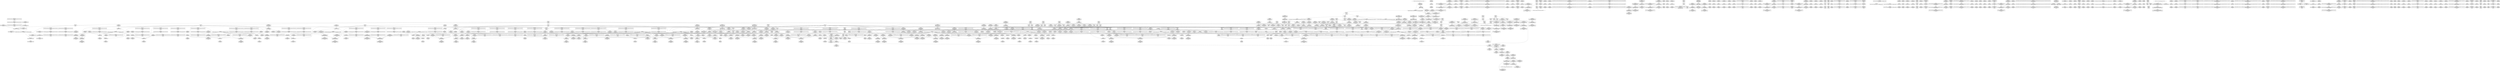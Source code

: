 digraph {
	CE0x6969810 [shape=record,shape=Mrecord,label="{CE0x6969810|selinux_kernel_module_request:_tmp}"]
	CE0x5652e10 [shape=record,shape=Mrecord,label="{CE0x5652e10|task_sid:_tmp15|security/selinux/hooks.c,208|*SummSink*}"]
	CE0x5658fa0 [shape=record,shape=Mrecord,label="{CE0x5658fa0|task_sid:_tmp1|*SummSource*}"]
	CE0x5695570 [shape=record,shape=Mrecord,label="{CE0x5695570|rcu_lock_acquire:_tmp1}"]
	CE0x5603c20 [shape=record,shape=Mrecord,label="{CE0x5603c20|task_sid:_do.body5|*SummSource*}"]
	CE0x5678d40 [shape=record,shape=Mrecord,label="{CE0x5678d40|_call_void___preempt_count_sub(i32_1)_#10,_!dbg_!27715|include/linux/rcupdate.h,244|*SummSource*}"]
	CE0x56c3d70 [shape=record,shape=Mrecord,label="{CE0x56c3d70|rcu_lock_acquire:_indirectgoto}"]
	CE0x56cf3d0 [shape=record,shape=Mrecord,label="{CE0x56cf3d0|__rcu_read_unlock:_tmp3|*SummSource*}"]
	CE0x55fe7c0 [shape=record,shape=Mrecord,label="{CE0x55fe7c0|rcu_read_unlock:_call|include/linux/rcupdate.h,933|*SummSink*}"]
	CE0x5629ed0 [shape=record,shape=Mrecord,label="{CE0x5629ed0|GLOBAL:_rcu_lock_acquire|*Constant*}"]
	CE0x56ba070 [shape=record,shape=Mrecord,label="{CE0x56ba070|__preempt_count_sub:_do.body|*SummSource*}"]
	CE0x566afc0 [shape=record,shape=Mrecord,label="{CE0x566afc0|_call_void_lockdep_rcu_suspicious(i8*_getelementptr_inbounds_(_25_x_i8_,_25_x_i8_*_.str45,_i32_0,_i32_0),_i32_883,_i8*_getelementptr_inbounds_(_42_x_i8_,_42_x_i8_*_.str46,_i32_0,_i32_0))_#10,_!dbg_!27728|include/linux/rcupdate.h,882|*SummSource*}"]
	CE0x5614de0 [shape=record,shape=Mrecord,label="{CE0x5614de0|_ret_%struct.task_struct*_%tmp4,_!dbg_!27714|./arch/x86/include/asm/current.h,14}"]
	CE0x5609b10 [shape=record,shape=Mrecord,label="{CE0x5609b10|task_sid:_task|Function::task_sid&Arg::task::}"]
	CE0x5627d00 [shape=record,shape=Mrecord,label="{CE0x5627d00|selinux_kernel_module_request:_type|security/selinux/hooks.c,3565}"]
	CE0x565d130 [shape=record,shape=Mrecord,label="{CE0x565d130|i64*_getelementptr_inbounds_(_2_x_i64_,_2_x_i64_*___llvm_gcov_ctr131,_i64_0,_i64_0)|*Constant*|*SummSource*}"]
	CE0x5652bb0 [shape=record,shape=Mrecord,label="{CE0x5652bb0|rcu_read_unlock:_do.body}"]
	CE0x56da160 [shape=record,shape=Mrecord,label="{CE0x56da160|__preempt_count_sub:_entry}"]
	CE0x562b050 [shape=record,shape=Mrecord,label="{CE0x562b050|GLOBAL:___llvm_gcov_ctr126|Global_var:__llvm_gcov_ctr126}"]
	CE0x569b6a0 [shape=record,shape=Mrecord,label="{CE0x569b6a0|GLOBAL:_lock_acquire|*Constant*}"]
	CE0x5675950 [shape=record,shape=Mrecord,label="{CE0x5675950|_call_void_mcount()_#3|*SummSink*}"]
	CE0x567a410 [shape=record,shape=Mrecord,label="{CE0x567a410|__preempt_count_add:_tmp6|./arch/x86/include/asm/preempt.h,73|*SummSource*}"]
	"CONST[source:0(mediator),value:0(static)][purpose:{operation}]"
	CE0x55ff070 [shape=record,shape=Mrecord,label="{CE0x55ff070|0:_i8,_:_GCMR_task_sid.__warned_internal_global_i8_0,_section_.data.unlikely_,_align_1:_elem_0:default:}"]
	CE0x5627300 [shape=record,shape=Mrecord,label="{CE0x5627300|GLOBAL:_get_current|*Constant*}"]
	CE0x56dea80 [shape=record,shape=Mrecord,label="{CE0x56dea80|_call_void_mcount()_#3|*SummSource*}"]
	CE0x56c0850 [shape=record,shape=Mrecord,label="{CE0x56c0850|__preempt_count_sub:_tmp5|./arch/x86/include/asm/preempt.h,77|*SummSource*}"]
	CE0x56bf5d0 [shape=record,shape=Mrecord,label="{CE0x56bf5d0|_call_void_mcount()_#3|*SummSink*}"]
	CE0x56ce520 [shape=record,shape=Mrecord,label="{CE0x56ce520|__preempt_count_sub:_val|Function::__preempt_count_sub&Arg::val::|*SummSource*}"]
	CE0x5631640 [shape=record,shape=Mrecord,label="{CE0x5631640|_call_void_lockdep_rcu_suspicious(i8*_getelementptr_inbounds_(_25_x_i8_,_25_x_i8_*_.str3,_i32_0,_i32_0),_i32_208,_i8*_getelementptr_inbounds_(_41_x_i8_,_41_x_i8_*_.str44,_i32_0,_i32_0))_#10,_!dbg_!27732|security/selinux/hooks.c,208}"]
	CE0x56d4d60 [shape=record,shape=Mrecord,label="{CE0x56d4d60|rcu_lock_release:_tmp5|include/linux/rcupdate.h,423}"]
	CE0x56ba560 [shape=record,shape=Mrecord,label="{CE0x56ba560|__preempt_count_add:_tmp2}"]
	CE0x5695a70 [shape=record,shape=Mrecord,label="{CE0x5695a70|i64*_getelementptr_inbounds_(_4_x_i64_,_4_x_i64_*___llvm_gcov_ctr133,_i64_0,_i64_2)|*Constant*|*SummSink*}"]
	CE0x56da4e0 [shape=record,shape=Mrecord,label="{CE0x56da4e0|__preempt_count_sub:_entry|*SummSink*}"]
	CE0x562d9e0 [shape=record,shape=Mrecord,label="{CE0x562d9e0|i64_2|*Constant*|*SummSource*}"]
	CE0x5611600 [shape=record,shape=Mrecord,label="{CE0x5611600|i64*_getelementptr_inbounds_(_2_x_i64_,_2_x_i64_*___llvm_gcov_ctr278,_i64_0,_i64_0)|*Constant*|*SummSource*}"]
	CE0x5697d30 [shape=record,shape=Mrecord,label="{CE0x5697d30|rcu_read_unlock:_land.lhs.true|*SummSink*}"]
	CE0x5626c00 [shape=record,shape=Mrecord,label="{CE0x5626c00|i32_(i32,_i32,_i16,_i32,_%struct.common_audit_data*)*_bitcast_(i32_(i32,_i32,_i16,_i32,_%struct.common_audit_data.495*)*_avc_has_perm_to_i32_(i32,_i32,_i16,_i32,_%struct.common_audit_data*)*)|*Constant*|*SummSource*}"]
	CE0x56073f0 [shape=record,shape=Mrecord,label="{CE0x56073f0|_ret_i32_%retval.0,_!dbg_!27728|security/selinux/avc.c,775|*SummSink*}"]
	CE0x562c430 [shape=record,shape=Mrecord,label="{CE0x562c430|_call_void___preempt_count_add(i32_1)_#10,_!dbg_!27711|include/linux/rcupdate.h,239|*SummSource*}"]
	CE0x565ac60 [shape=record,shape=Mrecord,label="{CE0x565ac60|task_sid:_bb|*SummSource*}"]
	CE0x5623d40 [shape=record,shape=Mrecord,label="{CE0x5623d40|avc_has_perm:_auditdata|Function::avc_has_perm&Arg::auditdata::|*SummSink*}"]
	CE0x562d6a0 [shape=record,shape=Mrecord,label="{CE0x562d6a0|task_sid:_tmp15|security/selinux/hooks.c,208|*SummSource*}"]
	CE0x5622420 [shape=record,shape=Mrecord,label="{CE0x5622420|get_current:_entry|*SummSource*}"]
	CE0x567d350 [shape=record,shape=Mrecord,label="{CE0x567d350|rcu_read_lock:_tmp13|include/linux/rcupdate.h,882|*SummSource*}"]
	CE0x5634630 [shape=record,shape=Mrecord,label="{CE0x5634630|__rcu_read_lock:_tmp|*SummSink*}"]
	CE0x56741a0 [shape=record,shape=Mrecord,label="{CE0x56741a0|__preempt_count_add:_entry}"]
	CE0x56244f0 [shape=record,shape=Mrecord,label="{CE0x56244f0|i8_8|*Constant*|*SummSource*}"]
	CE0x5675f30 [shape=record,shape=Mrecord,label="{CE0x5675f30|rcu_read_lock:_tmp5|include/linux/rcupdate.h,882|*SummSink*}"]
	CE0x55fd7d0 [shape=record,shape=Mrecord,label="{CE0x55fd7d0|task_sid:_tmp21|security/selinux/hooks.c,208|*SummSink*}"]
	CE0x56594e0 [shape=record,shape=Mrecord,label="{CE0x56594e0|rcu_lock_acquire:_map|Function::rcu_lock_acquire&Arg::map::|*SummSource*}"]
	CE0x5626a70 [shape=record,shape=Mrecord,label="{CE0x5626a70|i32_(i32,_i32,_i16,_i32,_%struct.common_audit_data*)*_bitcast_(i32_(i32,_i32,_i16,_i32,_%struct.common_audit_data.495*)*_avc_has_perm_to_i32_(i32,_i32,_i16,_i32,_%struct.common_audit_data*)*)|*Constant*}"]
	CE0x564a0f0 [shape=record,shape=Mrecord,label="{CE0x564a0f0|cred_sid:_tmp6|security/selinux/hooks.c,197|*SummSink*}"]
	CE0x5676a00 [shape=record,shape=Mrecord,label="{CE0x5676a00|rcu_lock_acquire:_tmp1|*SummSink*}"]
	CE0x5656480 [shape=record,shape=Mrecord,label="{CE0x5656480|i64_3|*Constant*}"]
	CE0x56b7970 [shape=record,shape=Mrecord,label="{CE0x56b7970|rcu_lock_acquire:_tmp4|include/linux/rcupdate.h,418|*SummSink*}"]
	CE0x5657350 [shape=record,shape=Mrecord,label="{CE0x5657350|task_sid:_do.end|*SummSource*}"]
	CE0x5628810 [shape=record,shape=Mrecord,label="{CE0x5628810|_call_void_mcount()_#3|*SummSink*}"]
	CE0x567a790 [shape=record,shape=Mrecord,label="{CE0x567a790|__preempt_count_add:_tmp7|./arch/x86/include/asm/preempt.h,73|*SummSink*}"]
	CE0x56bc610 [shape=record,shape=Mrecord,label="{CE0x56bc610|rcu_lock_acquire:___here}"]
	CE0x564a200 [shape=record,shape=Mrecord,label="{CE0x564a200|rcu_read_unlock:_land.lhs.true2|*SummSink*}"]
	CE0x56b7270 [shape=record,shape=Mrecord,label="{CE0x56b7270|i64*_getelementptr_inbounds_(_4_x_i64_,_4_x_i64_*___llvm_gcov_ctr130,_i64_0,_i64_3)|*Constant*|*SummSink*}"]
	CE0x565f990 [shape=record,shape=Mrecord,label="{CE0x565f990|i64_7|*Constant*|*SummSource*}"]
	CE0x56988c0 [shape=record,shape=Mrecord,label="{CE0x56988c0|rcu_lock_release:_tmp}"]
	CE0x5699840 [shape=record,shape=Mrecord,label="{CE0x5699840|i64*_getelementptr_inbounds_(_11_x_i64_,_11_x_i64_*___llvm_gcov_ctr132,_i64_0,_i64_1)|*Constant*|*SummSink*}"]
	CE0x5648dc0 [shape=record,shape=Mrecord,label="{CE0x5648dc0|rcu_read_lock:_tmp2|*SummSink*}"]
	CE0x56550e0 [shape=record,shape=Mrecord,label="{CE0x56550e0|cred_sid:_security|security/selinux/hooks.c,196|*SummSource*}"]
	CE0x5618010 [shape=record,shape=Mrecord,label="{CE0x5618010|task_sid:_tmp3|*SummSource*}"]
	CE0x567d1f0 [shape=record,shape=Mrecord,label="{CE0x567d1f0|rcu_read_lock:_tmp13|include/linux/rcupdate.h,882}"]
	CE0x564a300 [shape=record,shape=Mrecord,label="{CE0x564a300|rcu_read_unlock:_land.lhs.true2|*SummSource*}"]
	CE0x56a2ca0 [shape=record,shape=Mrecord,label="{CE0x56a2ca0|rcu_read_unlock:_tmp16|include/linux/rcupdate.h,933|*SummSource*}"]
	CE0x55fdfb0 [shape=record,shape=Mrecord,label="{CE0x55fdfb0|i64*_getelementptr_inbounds_(_13_x_i64_,_13_x_i64_*___llvm_gcov_ctr126,_i64_0,_i64_10)|*Constant*|*SummSink*}"]
	CE0x56a1a10 [shape=record,shape=Mrecord,label="{CE0x56a1a10|rcu_read_unlock:_tmp17|include/linux/rcupdate.h,933}"]
	CE0x561e840 [shape=record,shape=Mrecord,label="{CE0x561e840|0:_i8,_8:_i8*,_24:_%struct.selinux_audit_data*,_:_SCMRE_0,1_|*MultipleSource*|security/selinux/hooks.c,3565|security/selinux/hooks.c, 3561}"]
	CE0x56ad400 [shape=record,shape=Mrecord,label="{CE0x56ad400|rcu_lock_release:_entry}"]
	CE0x568f5f0 [shape=record,shape=Mrecord,label="{CE0x568f5f0|_call_void_mcount()_#3}"]
	CE0x56d40d0 [shape=record,shape=Mrecord,label="{CE0x56d40d0|i64*_getelementptr_inbounds_(_4_x_i64_,_4_x_i64_*___llvm_gcov_ctr133,_i64_0,_i64_1)|*Constant*}"]
	CE0x5671d60 [shape=record,shape=Mrecord,label="{CE0x5671d60|i8*_getelementptr_inbounds_(_42_x_i8_,_42_x_i8_*_.str46,_i32_0,_i32_0)|*Constant*|*SummSource*}"]
	CE0x56aeb80 [shape=record,shape=Mrecord,label="{CE0x56aeb80|__rcu_read_unlock:_entry|*SummSink*}"]
	CE0x56a2390 [shape=record,shape=Mrecord,label="{CE0x56a2390|i64*_getelementptr_inbounds_(_4_x_i64_,_4_x_i64_*___llvm_gcov_ctr128,_i64_0,_i64_2)|*Constant*|*SummSource*}"]
	CE0x5602f80 [shape=record,shape=Mrecord,label="{CE0x5602f80|cred_sid:_entry|*SummSource*}"]
	CE0x560e590 [shape=record,shape=Mrecord,label="{CE0x560e590|selinux_kernel_module_request:_tmp3}"]
	CE0x5676490 [shape=record,shape=Mrecord,label="{CE0x5676490|rcu_read_lock:_tmp6|include/linux/rcupdate.h,882|*SummSink*}"]
	CE0x569da80 [shape=record,shape=Mrecord,label="{CE0x569da80|__rcu_read_lock:_tmp6|include/linux/rcupdate.h,240}"]
	CE0x5606cc0 [shape=record,shape=Mrecord,label="{CE0x5606cc0|get_current:_tmp4|./arch/x86/include/asm/current.h,14}"]
	CE0x567d980 [shape=record,shape=Mrecord,label="{CE0x567d980|rcu_read_lock:_tmp14|include/linux/rcupdate.h,882|*SummSink*}"]
	CE0x567f090 [shape=record,shape=Mrecord,label="{CE0x567f090|rcu_read_lock:_tmp18|include/linux/rcupdate.h,882|*SummSource*}"]
	CE0x56717b0 [shape=record,shape=Mrecord,label="{CE0x56717b0|rcu_read_unlock:_land.lhs.true|*SummSource*}"]
	CE0x566ce50 [shape=record,shape=Mrecord,label="{CE0x566ce50|rcu_read_lock:_tmp21|include/linux/rcupdate.h,884}"]
	CE0x56b9a00 [shape=record,shape=Mrecord,label="{CE0x56b9a00|__preempt_count_sub:_do.end}"]
	CE0x5687f60 [shape=record,shape=Mrecord,label="{CE0x5687f60|__preempt_count_add:_tmp3|*SummSource*}"]
	"CONST[source:0(mediator),value:2(dynamic)][purpose:{subject}]"
	CE0x564a080 [shape=record,shape=Mrecord,label="{CE0x564a080|_call_void___rcu_read_lock()_#10,_!dbg_!27710|include/linux/rcupdate.h,879}"]
	CE0x5606600 [shape=record,shape=Mrecord,label="{CE0x5606600|i8_1|*Constant*|*SummSink*}"]
	CE0x564de00 [shape=record,shape=Mrecord,label="{CE0x564de00|i8*_getelementptr_inbounds_(_41_x_i8_,_41_x_i8_*_.str44,_i32_0,_i32_0)|*Constant*|*SummSource*}"]
	CE0x567c740 [shape=record,shape=Mrecord,label="{CE0x567c740|i64_6|*Constant*}"]
	CE0x5671650 [shape=record,shape=Mrecord,label="{CE0x5671650|rcu_read_unlock:_land.lhs.true}"]
	CE0x56bc820 [shape=record,shape=Mrecord,label="{CE0x56bc820|COLLAPSED:_GCMRE___llvm_gcov_ctr128_internal_global_4_x_i64_zeroinitializer:_elem_0:default:}"]
	CE0x562a380 [shape=record,shape=Mrecord,label="{CE0x562a380|task_sid:_tmp|*SummSource*}"]
	CE0x562ac40 [shape=record,shape=Mrecord,label="{CE0x562ac40|i64*_getelementptr_inbounds_(_11_x_i64_,_11_x_i64_*___llvm_gcov_ctr127,_i64_0,_i64_0)|*Constant*|*SummSink*}"]
	CE0x56b65a0 [shape=record,shape=Mrecord,label="{CE0x56b65a0|%struct.lockdep_map*_null|*Constant*|*SummSource*}"]
	CE0x561b960 [shape=record,shape=Mrecord,label="{CE0x561b960|_ret_void,_!dbg_!27735|include/linux/rcupdate.h,938}"]
	CE0x565b370 [shape=record,shape=Mrecord,label="{CE0x565b370|task_sid:_real_cred|security/selinux/hooks.c,208|*SummSink*}"]
	CE0x560f640 [shape=record,shape=Mrecord,label="{CE0x560f640|i64*_getelementptr_inbounds_(_2_x_i64_,_2_x_i64_*___llvm_gcov_ctr278,_i64_0,_i64_1)|*Constant*|*SummSink*}"]
	CE0x56da1d0 [shape=record,shape=Mrecord,label="{CE0x56da1d0|_ret_void,_!dbg_!27720|./arch/x86/include/asm/preempt.h,78|*SummSource*}"]
	CE0x564d880 [shape=record,shape=Mrecord,label="{CE0x564d880|task_sid:_land.lhs.true|*SummSource*}"]
	CE0x5616230 [shape=record,shape=Mrecord,label="{CE0x5616230|i16_3|*Constant*|*SummSink*}"]
	CE0x56058c0 [shape=record,shape=Mrecord,label="{CE0x56058c0|rcu_read_unlock:_tmp11|include/linux/rcupdate.h,933}"]
	CE0x565f890 [shape=record,shape=Mrecord,label="{CE0x565f890|i64_6|*Constant*|*SummSink*}"]
	CE0x56163a0 [shape=record,shape=Mrecord,label="{CE0x56163a0|avc_has_perm:_tclass|Function::avc_has_perm&Arg::tclass::|*SummSource*}"]
	CE0x5648ce0 [shape=record,shape=Mrecord,label="{CE0x5648ce0|rcu_read_lock:_tmp2}"]
	CE0x5670b50 [shape=record,shape=Mrecord,label="{CE0x5670b50|__rcu_read_lock:_tmp7|include/linux/rcupdate.h,240}"]
	CE0x562f050 [shape=record,shape=Mrecord,label="{CE0x562f050|task_sid:_tmp23|security/selinux/hooks.c,208|*SummSource*}"]
	CE0x56bde20 [shape=record,shape=Mrecord,label="{CE0x56bde20|__rcu_read_unlock:_do.body}"]
	CE0x5679c60 [shape=record,shape=Mrecord,label="{CE0x5679c60|__preempt_count_sub:_bb}"]
	CE0x5649d20 [shape=record,shape=Mrecord,label="{CE0x5649d20|_call_void___rcu_read_lock()_#10,_!dbg_!27710|include/linux/rcupdate.h,879|*SummSource*}"]
	CE0x56a1d10 [shape=record,shape=Mrecord,label="{CE0x56a1d10|rcu_read_unlock:_tmp17|include/linux/rcupdate.h,933|*SummSink*}"]
	CE0x569c220 [shape=record,shape=Mrecord,label="{CE0x569c220|i32_2|*Constant*}"]
	CE0x5619e00 [shape=record,shape=Mrecord,label="{CE0x5619e00|i32_934|*Constant*|*SummSource*}"]
	CE0x5604e70 [shape=record,shape=Mrecord,label="{CE0x5604e70|task_sid:_tmp7|security/selinux/hooks.c,208}"]
	CE0x56733c0 [shape=record,shape=Mrecord,label="{CE0x56733c0|rcu_read_lock:_tmp8|include/linux/rcupdate.h,882|*SummSink*}"]
	CE0x562cf00 [shape=record,shape=Mrecord,label="{CE0x562cf00|_call_void___preempt_count_add(i32_1)_#10,_!dbg_!27711|include/linux/rcupdate.h,239}"]
	CE0x567e0b0 [shape=record,shape=Mrecord,label="{CE0x567e0b0|rcu_read_lock:_tmp16|include/linux/rcupdate.h,882}"]
	CE0x56bb4f0 [shape=record,shape=Mrecord,label="{CE0x56bb4f0|i64*_getelementptr_inbounds_(_4_x_i64_,_4_x_i64_*___llvm_gcov_ctr133,_i64_0,_i64_0)|*Constant*|*SummSource*}"]
	CE0x56d54f0 [shape=record,shape=Mrecord,label="{CE0x56d54f0|i64*_getelementptr_inbounds_(_4_x_i64_,_4_x_i64_*___llvm_gcov_ctr133,_i64_0,_i64_3)|*Constant*}"]
	CE0x5607890 [shape=record,shape=Mrecord,label="{CE0x5607890|get_current:_bb|*SummSource*}"]
	CE0x56d63b0 [shape=record,shape=Mrecord,label="{CE0x56d63b0|i64_ptrtoint_(i8*_blockaddress(_rcu_lock_release,_%__here)_to_i64)|*Constant*|*SummSink*}"]
	CE0x562f5f0 [shape=record,shape=Mrecord,label="{CE0x562f5f0|task_sid:_tmp24|security/selinux/hooks.c,208}"]
	CE0x565f5e0 [shape=record,shape=Mrecord,label="{CE0x565f5e0|i64_6|*Constant*}"]
	CE0x569a2f0 [shape=record,shape=Mrecord,label="{CE0x569a2f0|GLOBAL:___llvm_gcov_ctr132|Global_var:__llvm_gcov_ctr132|*SummSource*}"]
	CE0x56bcab0 [shape=record,shape=Mrecord,label="{CE0x56bcab0|rcu_lock_release:_tmp6|*SummSink*}"]
	CE0x560e630 [shape=record,shape=Mrecord,label="{CE0x560e630|selinux_kernel_module_request:_tmp3|*SummSource*}"]
	CE0x56afbd0 [shape=record,shape=Mrecord,label="{CE0x56afbd0|i64*_getelementptr_inbounds_(_4_x_i64_,_4_x_i64_*___llvm_gcov_ctr130,_i64_0,_i64_0)|*Constant*|*SummSink*}"]
	CE0x56d2db0 [shape=record,shape=Mrecord,label="{CE0x56d2db0|_call_void_mcount()_#3|*SummSource*}"]
	CE0x56a3860 [shape=record,shape=Mrecord,label="{CE0x56a3860|__rcu_read_unlock:_tmp5|include/linux/rcupdate.h,244|*SummSource*}"]
	CE0x56c60e0 [shape=record,shape=Mrecord,label="{CE0x56c60e0|__preempt_count_sub:_tmp5|./arch/x86/include/asm/preempt.h,77|*SummSink*}"]
	CE0x5675790 [shape=record,shape=Mrecord,label="{CE0x5675790|_call_void_mcount()_#3}"]
	CE0x5609170 [shape=record,shape=Mrecord,label="{CE0x5609170|task_sid:_tmp4|*LoadInst*|security/selinux/hooks.c,208|*SummSink*}"]
	CE0x569de50 [shape=record,shape=Mrecord,label="{CE0x569de50|i64*_getelementptr_inbounds_(_11_x_i64_,_11_x_i64_*___llvm_gcov_ctr132,_i64_0,_i64_0)|*Constant*|*SummSource*}"]
	CE0x56db130 [shape=record,shape=Mrecord,label="{CE0x56db130|__preempt_count_sub:_tmp}"]
	CE0x565ad70 [shape=record,shape=Mrecord,label="{CE0x565ad70|task_sid:_bb|*SummSink*}"]
	CE0x56297f0 [shape=record,shape=Mrecord,label="{CE0x56297f0|rcu_read_lock:_entry}"]
	CE0x56c3230 [shape=record,shape=Mrecord,label="{CE0x56c3230|__rcu_read_unlock:_tmp6|include/linux/rcupdate.h,245}"]
	CE0x56c68c0 [shape=record,shape=Mrecord,label="{CE0x56c68c0|__rcu_read_unlock:_tmp1}"]
	CE0x56b6cd0 [shape=record,shape=Mrecord,label="{CE0x56b6cd0|i64_ptrtoint_(i8*_blockaddress(_rcu_lock_acquire,_%__here)_to_i64)|*Constant*|*SummSink*}"]
	CE0x5624fa0 [shape=record,shape=Mrecord,label="{CE0x5624fa0|GLOBAL:_rcu_read_lock|*Constant*|*SummSink*}"]
	CE0x562cff0 [shape=record,shape=Mrecord,label="{CE0x562cff0|rcu_read_unlock:_do.body|*SummSink*}"]
	CE0x565b840 [shape=record,shape=Mrecord,label="{CE0x565b840|_ret_void,_!dbg_!27717|include/linux/rcupdate.h,240}"]
	CE0x562ed50 [shape=record,shape=Mrecord,label="{CE0x562ed50|i64*_getelementptr_inbounds_(_13_x_i64_,_13_x_i64_*___llvm_gcov_ctr126,_i64_0,_i64_8)|*Constant*|*SummSink*}"]
	CE0x5628f10 [shape=record,shape=Mrecord,label="{CE0x5628f10|selinux_kernel_module_request:_u|security/selinux/hooks.c,3566}"]
	CE0x56747e0 [shape=record,shape=Mrecord,label="{CE0x56747e0|rcu_read_unlock:_tmp}"]
	CE0x56b6530 [shape=record,shape=Mrecord,label="{CE0x56b6530|%struct.lockdep_map*_null|*Constant*}"]
	CE0x56bb8b0 [shape=record,shape=Mrecord,label="{CE0x56bb8b0|void_(i32*,_i32,_i32*)*_asm_addl_$1,_%gs:$0_,_*m,ri,*m,_dirflag_,_fpsr_,_flags_}"]
	CE0x56013f0 [shape=record,shape=Mrecord,label="{CE0x56013f0|_call_void_mcount()_#3}"]
	CE0x5609980 [shape=record,shape=Mrecord,label="{CE0x5609980|task_sid:_entry|*SummSink*}"]
	CE0x56ce970 [shape=record,shape=Mrecord,label="{CE0x56ce970|__rcu_read_unlock:_tmp1|*SummSource*}"]
	CE0x564cc50 [shape=record,shape=Mrecord,label="{CE0x564cc50|rcu_read_lock:_land.lhs.true2|*SummSink*}"]
	CE0x5650050 [shape=record,shape=Mrecord,label="{CE0x5650050|_call_void_rcu_read_unlock()_#10,_!dbg_!27748|security/selinux/hooks.c,209|*SummSource*}"]
	CE0x56eb1a0 [shape=record,shape=Mrecord,label="{CE0x56eb1a0|__rcu_read_unlock:_tmp3|*SummSink*}"]
	CE0x5637350 [shape=record,shape=Mrecord,label="{CE0x5637350|i64*_getelementptr_inbounds_(_11_x_i64_,_11_x_i64_*___llvm_gcov_ctr132,_i64_0,_i64_9)|*Constant*}"]
	CE0x56985a0 [shape=record,shape=Mrecord,label="{CE0x56985a0|rcu_read_unlock:_tmp9|include/linux/rcupdate.h,933}"]
	CE0x5687e40 [shape=record,shape=Mrecord,label="{CE0x5687e40|__preempt_count_add:_tmp3}"]
	CE0x5603530 [shape=record,shape=Mrecord,label="{CE0x5603530|_ret_i32_%tmp6,_!dbg_!27716|security/selinux/hooks.c,197}"]
	CE0x565fa30 [shape=record,shape=Mrecord,label="{CE0x565fa30|i64_7|*Constant*|*SummSink*}"]
	CE0x5653e00 [shape=record,shape=Mrecord,label="{CE0x5653e00|0:_i32,_4:_i32,_8:_i32,_12:_i32,_:_CMRE_4,8_|*MultipleSource*|security/selinux/hooks.c,196|security/selinux/hooks.c,197|*LoadInst*|security/selinux/hooks.c,196}"]
	CE0x56386e0 [shape=record,shape=Mrecord,label="{CE0x56386e0|i64*_getelementptr_inbounds_(_11_x_i64_,_11_x_i64_*___llvm_gcov_ctr132,_i64_0,_i64_10)|*Constant*}"]
	CE0x56c71b0 [shape=record,shape=Mrecord,label="{CE0x56c71b0|__preempt_count_add:_bb|*SummSource*}"]
	CE0x568cd60 [shape=record,shape=Mrecord,label="{CE0x568cd60|__preempt_count_sub:_tmp6|./arch/x86/include/asm/preempt.h,78}"]
	CE0x5623bc0 [shape=record,shape=Mrecord,label="{CE0x5623bc0|avc_has_perm:_auditdata|Function::avc_has_perm&Arg::auditdata::|*SummSource*}"]
	CE0x567cc00 [shape=record,shape=Mrecord,label="{CE0x567cc00|rcu_read_unlock:_call3|include/linux/rcupdate.h,933}"]
	CE0x564dbe0 [shape=record,shape=Mrecord,label="{CE0x564dbe0|i32_208|*Constant*|*SummSink*}"]
	CE0x5647f30 [shape=record,shape=Mrecord,label="{CE0x5647f30|_call_void_mcount()_#3|*SummSink*}"]
	CE0x565e790 [shape=record,shape=Mrecord,label="{CE0x565e790|rcu_read_lock:_tmp9|include/linux/rcupdate.h,882|*SummSource*}"]
	CE0x5638fa0 [shape=record,shape=Mrecord,label="{CE0x5638fa0|task_sid:_tmp26|security/selinux/hooks.c,208|*SummSource*}"]
	CE0x5672250 [shape=record,shape=Mrecord,label="{CE0x5672250|i64*_getelementptr_inbounds_(_11_x_i64_,_11_x_i64_*___llvm_gcov_ctr127,_i64_0,_i64_9)|*Constant*|*SummSource*}"]
	CE0x56b7200 [shape=record,shape=Mrecord,label="{CE0x56b7200|rcu_lock_acquire:_tmp6}"]
	CE0x5625d40 [shape=record,shape=Mrecord,label="{CE0x5625d40|selinux_kernel_module_request:_tmp2}"]
	CE0x565c0b0 [shape=record,shape=Mrecord,label="{CE0x565c0b0|cred_sid:_tmp|*SummSource*}"]
	CE0x56c06d0 [shape=record,shape=Mrecord,label="{CE0x56c06d0|__preempt_count_sub:_tmp5|./arch/x86/include/asm/preempt.h,77}"]
	CE0x55fe090 [shape=record,shape=Mrecord,label="{CE0x55fe090|task_sid:_tmp24|security/selinux/hooks.c,208|*SummSource*}"]
	CE0x56593b0 [shape=record,shape=Mrecord,label="{CE0x56593b0|rcu_lock_acquire:_map|Function::rcu_lock_acquire&Arg::map::}"]
	CE0x56ad800 [shape=record,shape=Mrecord,label="{CE0x56ad800|rcu_lock_release:_map|Function::rcu_lock_release&Arg::map::}"]
	CE0x56d4350 [shape=record,shape=Mrecord,label="{CE0x56d4350|rcu_lock_acquire:_tmp}"]
	CE0x561b220 [shape=record,shape=Mrecord,label="{CE0x561b220|GLOBAL:_rcu_read_unlock|*Constant*|*SummSink*}"]
	CE0x56d7190 [shape=record,shape=Mrecord,label="{CE0x56d7190|GLOBAL:_lock_acquire|*Constant*|*SummSource*}"]
	CE0x565b780 [shape=record,shape=Mrecord,label="{CE0x565b780|_call_void_rcu_lock_acquire(%struct.lockdep_map*_rcu_lock_map)_#10,_!dbg_!27711|include/linux/rcupdate.h,881}"]
	CE0x68aba30 [shape=record,shape=Mrecord,label="{CE0x68aba30|selinux_kernel_module_request:_type|security/selinux/hooks.c,3565|*SummSink*}"]
	CE0x56d5930 [shape=record,shape=Mrecord,label="{CE0x56d5930|GLOBAL:_lock_release|*Constant*|*SummSource*}"]
	CE0x5658ec0 [shape=record,shape=Mrecord,label="{CE0x5658ec0|0:_i8,_:_GCMR_rcu_read_lock.__warned_internal_global_i8_0,_section_.data.unlikely_,_align_1:_elem_0:default:}"]
	CE0x5631720 [shape=record,shape=Mrecord,label="{CE0x5631720|_call_void_lockdep_rcu_suspicious(i8*_getelementptr_inbounds_(_25_x_i8_,_25_x_i8_*_.str3,_i32_0,_i32_0),_i32_208,_i8*_getelementptr_inbounds_(_41_x_i8_,_41_x_i8_*_.str44,_i32_0,_i32_0))_#10,_!dbg_!27732|security/selinux/hooks.c,208|*SummSink*}"]
	CE0x56deb40 [shape=record,shape=Mrecord,label="{CE0x56deb40|_call_void_mcount()_#3|*SummSink*}"]
	CE0x5678ee0 [shape=record,shape=Mrecord,label="{CE0x5678ee0|_call_void_asm_sideeffect_,_memory_,_dirflag_,_fpsr_,_flags_()_#3,_!dbg_!27711,_!srcloc_!27714|include/linux/rcupdate.h,244|*SummSink*}"]
	CE0x569e8e0 [shape=record,shape=Mrecord,label="{CE0x569e8e0|rcu_lock_acquire:_indirectgoto|*SummSource*}"]
	CE0x5674a60 [shape=record,shape=Mrecord,label="{CE0x5674a60|rcu_lock_acquire:_tmp2|*SummSink*}"]
	CE0x5653ba0 [shape=record,shape=Mrecord,label="{CE0x5653ba0|GLOBAL:_task_sid.__warned|Global_var:task_sid.__warned}"]
	CE0x56d3260 [shape=record,shape=Mrecord,label="{CE0x56d3260|_call_void_mcount()_#3|*SummSink*}"]
	CE0x5678290 [shape=record,shape=Mrecord,label="{CE0x5678290|COLLAPSED:_CMRE:_elem_0::|security/selinux/hooks.c,196}"]
	CE0x56753a0 [shape=record,shape=Mrecord,label="{CE0x56753a0|rcu_read_lock:_tmp4|include/linux/rcupdate.h,882|*SummSink*}"]
	CE0x561dc80 [shape=record,shape=Mrecord,label="{CE0x561dc80|i64_2|*Constant*}"]
	CE0x56d4b70 [shape=record,shape=Mrecord,label="{CE0x56d4b70|rcu_lock_release:_tmp5|include/linux/rcupdate.h,423|*SummSink*}"]
	CE0x5619550 [shape=record,shape=Mrecord,label="{CE0x5619550|i32_934|*Constant*|*SummSink*}"]
	CE0x561c470 [shape=record,shape=Mrecord,label="{CE0x561c470|rcu_read_lock:_tmp1|*SummSource*}"]
	CE0x5626710 [shape=record,shape=Mrecord,label="{CE0x5626710|avc_has_perm:_entry}"]
	CE0x56dcd50 [shape=record,shape=Mrecord,label="{CE0x56dcd50|__preempt_count_sub:_tmp2}"]
	CE0x5676f30 [shape=record,shape=Mrecord,label="{CE0x5676f30|_ret_void,_!dbg_!27719|./arch/x86/include/asm/preempt.h,73|*SummSink*}"]
	CE0x5639fe0 [shape=record,shape=Mrecord,label="{CE0x5639fe0|task_sid:_do.body|*SummSource*}"]
	CE0x56316b0 [shape=record,shape=Mrecord,label="{CE0x56316b0|_call_void_lockdep_rcu_suspicious(i8*_getelementptr_inbounds_(_25_x_i8_,_25_x_i8_*_.str3,_i32_0,_i32_0),_i32_208,_i8*_getelementptr_inbounds_(_41_x_i8_,_41_x_i8_*_.str44,_i32_0,_i32_0))_#10,_!dbg_!27732|security/selinux/hooks.c,208|*SummSource*}"]
	CE0x5615a40 [shape=record,shape=Mrecord,label="{CE0x5615a40|avc_has_perm:_ssid|Function::avc_has_perm&Arg::ssid::|*SummSource*}"]
	CE0x5670cc0 [shape=record,shape=Mrecord,label="{CE0x5670cc0|__rcu_read_lock:_tmp7|include/linux/rcupdate.h,240|*SummSource*}"]
	CE0x5647940 [shape=record,shape=Mrecord,label="{CE0x5647940|i64*_getelementptr_inbounds_(_4_x_i64_,_4_x_i64_*___llvm_gcov_ctr128,_i64_0,_i64_3)|*Constant*|*SummSource*}"]
	CE0x56ce300 [shape=record,shape=Mrecord,label="{CE0x56ce300|_ret_void,_!dbg_!27720|./arch/x86/include/asm/preempt.h,78}"]
	CE0x56d3610 [shape=record,shape=Mrecord,label="{CE0x56d3610|__rcu_read_lock:_do.body|*SummSource*}"]
	CE0x564b060 [shape=record,shape=Mrecord,label="{CE0x564b060|rcu_read_lock:_tmp}"]
	CE0x5656290 [shape=record,shape=Mrecord,label="{CE0x5656290|GLOBAL:___llvm_gcov_ctr127|Global_var:__llvm_gcov_ctr127}"]
	CE0x56ae840 [shape=record,shape=Mrecord,label="{CE0x56ae840|__rcu_read_unlock:_entry}"]
	CE0x56586c0 [shape=record,shape=Mrecord,label="{CE0x56586c0|cred_sid:_tmp3|*SummSource*}"]
	CE0x5618ae0 [shape=record,shape=Mrecord,label="{CE0x5618ae0|get_current:_tmp3|*SummSource*}"]
	CE0x560a670 [shape=record,shape=Mrecord,label="{CE0x560a670|task_sid:_tmp12|security/selinux/hooks.c,208}"]
	CE0x560f6b0 [shape=record,shape=Mrecord,label="{CE0x560f6b0|i64_1|*Constant*}"]
	CE0x567ed90 [shape=record,shape=Mrecord,label="{CE0x567ed90|rcu_read_lock:_tmp17|include/linux/rcupdate.h,882|*SummSource*}"]
	CE0x56597c0 [shape=record,shape=Mrecord,label="{CE0x56597c0|i64*_getelementptr_inbounds_(_2_x_i64_,_2_x_i64_*___llvm_gcov_ctr131,_i64_0,_i64_1)|*Constant*}"]
	CE0x5678370 [shape=record,shape=Mrecord,label="{CE0x5678370|cred_sid:_tmp4|*LoadInst*|security/selinux/hooks.c,196}"]
	CE0x5649c00 [shape=record,shape=Mrecord,label="{CE0x5649c00|i64_1|*Constant*}"]
	CE0x565fad0 [shape=record,shape=Mrecord,label="{CE0x565fad0|task_sid:_tmp14|security/selinux/hooks.c,208}"]
	CE0x5673ce0 [shape=record,shape=Mrecord,label="{CE0x5673ce0|i32_1|*Constant*}"]
	CE0x56afc60 [shape=record,shape=Mrecord,label="{CE0x56afc60|rcu_lock_acquire:_indirectgoto|*SummSink*}"]
	CE0x564fc60 [shape=record,shape=Mrecord,label="{CE0x564fc60|_ret_i32_%tmp6,_!dbg_!27716|security/selinux/hooks.c,197|*SummSink*}"]
	CE0x571e910 [shape=record,shape=Mrecord,label="{CE0x571e910|__preempt_count_sub:_tmp6|./arch/x86/include/asm/preempt.h,78|*SummSink*}"]
	CE0x5715070 [shape=record,shape=Mrecord,label="{CE0x5715070|i64*_getelementptr_inbounds_(_4_x_i64_,_4_x_i64_*___llvm_gcov_ctr135,_i64_0,_i64_0)|*Constant*|*SummSink*}"]
	CE0x565d790 [shape=record,shape=Mrecord,label="{CE0x565d790|__rcu_read_lock:_entry}"]
	CE0x5699630 [shape=record,shape=Mrecord,label="{CE0x5699630|__rcu_read_lock:_tmp5|include/linux/rcupdate.h,239|*SummSink*}"]
	CE0x56adc10 [shape=record,shape=Mrecord,label="{CE0x56adc10|GLOBAL:___rcu_read_unlock|*Constant*}"]
	CE0x5625010 [shape=record,shape=Mrecord,label="{CE0x5625010|_ret_void,_!dbg_!27735|include/linux/rcupdate.h,884|*SummSink*}"]
	CE0x564b140 [shape=record,shape=Mrecord,label="{CE0x564b140|rcu_read_lock:_tmp|*SummSource*}"]
	CE0x56087a0 [shape=record,shape=Mrecord,label="{CE0x56087a0|get_current:_tmp2|*SummSource*}"]
	CE0x56233c0 [shape=record,shape=Mrecord,label="{CE0x56233c0|i64_5|*Constant*|*SummSource*}"]
	CE0x56d0f20 [shape=record,shape=Mrecord,label="{CE0x56d0f20|rcu_lock_acquire:_tmp7|*SummSink*}"]
	CE0x5615c00 [shape=record,shape=Mrecord,label="{CE0x5615c00|avc_has_perm:_tsid|Function::avc_has_perm&Arg::tsid::}"]
	CE0x569db70 [shape=record,shape=Mrecord,label="{CE0x569db70|rcu_read_unlock:_do.end|*SummSource*}"]
	CE0x55fd370 [shape=record,shape=Mrecord,label="{CE0x55fd370|cred_sid:_tmp1|*SummSource*}"]
	CE0x56a2e10 [shape=record,shape=Mrecord,label="{CE0x56a2e10|rcu_read_unlock:_tmp16|include/linux/rcupdate.h,933|*SummSink*}"]
	CE0x56d5bd0 [shape=record,shape=Mrecord,label="{CE0x56d5bd0|GLOBAL:_lock_release|*Constant*|*SummSink*}"]
	CE0x56711b0 [shape=record,shape=Mrecord,label="{CE0x56711b0|rcu_read_unlock:_tmp4|include/linux/rcupdate.h,933}"]
	CE0x5678db0 [shape=record,shape=Mrecord,label="{CE0x5678db0|_call_void_asm_sideeffect_,_memory_,_dirflag_,_fpsr_,_flags_()_#3,_!dbg_!27711,_!srcloc_!27714|include/linux/rcupdate.h,244|*SummSource*}"]
	CE0x5605850 [shape=record,shape=Mrecord,label="{CE0x5605850|_call_void_lockdep_rcu_suspicious(i8*_getelementptr_inbounds_(_25_x_i8_,_25_x_i8_*_.str45,_i32_0,_i32_0),_i32_934,_i8*_getelementptr_inbounds_(_44_x_i8_,_44_x_i8_*_.str47,_i32_0,_i32_0))_#10,_!dbg_!27726|include/linux/rcupdate.h,933}"]
	CE0x56a2100 [shape=record,shape=Mrecord,label="{CE0x56a2100|rcu_read_unlock:_tmp18|include/linux/rcupdate.h,933|*SummSource*}"]
	CE0x568f710 [shape=record,shape=Mrecord,label="{CE0x568f710|_call_void_mcount()_#3|*SummSource*}"]
	CE0x5675e90 [shape=record,shape=Mrecord,label="{CE0x5675e90|__preempt_count_add:_val|Function::__preempt_count_add&Arg::val::}"]
	CE0x56da8e0 [shape=record,shape=Mrecord,label="{CE0x56da8e0|GLOBAL:___preempt_count|Global_var:__preempt_count|*SummSink*}"]
	CE0x562a970 [shape=record,shape=Mrecord,label="{CE0x562a970|__rcu_read_lock:_tmp7|include/linux/rcupdate.h,240|*SummSink*}"]
	CE0x561ff30 [shape=record,shape=Mrecord,label="{CE0x561ff30|task_sid:_task|Function::task_sid&Arg::task::|*SummSource*}"]
	CE0x5611a70 [shape=record,shape=Mrecord,label="{CE0x5611a70|selinux_kernel_module_request:_bb|*SummSink*}"]
	CE0x56542d0 [shape=record,shape=Mrecord,label="{CE0x56542d0|rcu_read_lock:_do.end|*SummSink*}"]
	CE0x5649810 [shape=record,shape=Mrecord,label="{CE0x5649810|rcu_read_lock:_land.lhs.true2|*SummSource*}"]
	CE0x5630550 [shape=record,shape=Mrecord,label="{CE0x5630550|task_sid:_tmp13|security/selinux/hooks.c,208|*SummSource*}"]
	CE0x562e490 [shape=record,shape=Mrecord,label="{CE0x562e490|rcu_read_lock:_tobool|include/linux/rcupdate.h,882|*SummSource*}"]
	CE0x56749f0 [shape=record,shape=Mrecord,label="{CE0x56749f0|rcu_lock_acquire:_tmp2|*SummSource*}"]
	CE0x564ae80 [shape=record,shape=Mrecord,label="{CE0x564ae80|task_sid:_tmp21|security/selinux/hooks.c,208}"]
	CE0x56d3370 [shape=record,shape=Mrecord,label="{CE0x56d3370|__rcu_read_lock:_do.end|*SummSource*}"]
	CE0x56acc70 [shape=record,shape=Mrecord,label="{CE0x56acc70|rcu_lock_release:_entry|*SummSource*}"]
	CE0x56c8d80 [shape=record,shape=Mrecord,label="{CE0x56c8d80|__preempt_count_sub:_tmp7|./arch/x86/include/asm/preempt.h,78|*SummSource*}"]
	CE0x56e9a30 [shape=record,shape=Mrecord,label="{CE0x56e9a30|i64_1|*Constant*}"]
	CE0x5678480 [shape=record,shape=Mrecord,label="{CE0x5678480|rcu_read_lock:_call|include/linux/rcupdate.h,882}"]
	CE0x562db10 [shape=record,shape=Mrecord,label="{CE0x562db10|i64_2|*Constant*|*SummSink*}"]
	CE0x564e380 [shape=record,shape=Mrecord,label="{CE0x564e380|i64*_getelementptr_inbounds_(_13_x_i64_,_13_x_i64_*___llvm_gcov_ctr126,_i64_0,_i64_9)|*Constant*|*SummSource*}"]
	CE0x5609610 [shape=record,shape=Mrecord,label="{CE0x5609610|GLOBAL:_task_sid|*Constant*|*SummSource*}"]
	CE0x561b490 [shape=record,shape=Mrecord,label="{CE0x561b490|rcu_read_unlock:_entry}"]
	CE0x562bd20 [shape=record,shape=Mrecord,label="{CE0x562bd20|COLLAPSED:_GCMRE___llvm_gcov_ctr98_internal_global_2_x_i64_zeroinitializer:_elem_0:default:}"]
	CE0x56abc70 [shape=record,shape=Mrecord,label="{CE0x56abc70|i64*_getelementptr_inbounds_(_11_x_i64_,_11_x_i64_*___llvm_gcov_ctr132,_i64_0,_i64_10)|*Constant*|*SummSource*}"]
	CE0x56bc7b0 [shape=record,shape=Mrecord,label="{CE0x56bc7b0|__rcu_read_lock:_tmp}"]
	CE0x56373c0 [shape=record,shape=Mrecord,label="{CE0x56373c0|i64*_getelementptr_inbounds_(_11_x_i64_,_11_x_i64_*___llvm_gcov_ctr132,_i64_0,_i64_9)|*Constant*|*SummSource*}"]
	CE0x56c0f90 [shape=record,shape=Mrecord,label="{CE0x56c0f90|rcu_lock_release:_tmp4|include/linux/rcupdate.h,423|*SummSink*}"]
	CE0x564e890 [shape=record,shape=Mrecord,label="{CE0x564e890|i64*_getelementptr_inbounds_(_13_x_i64_,_13_x_i64_*___llvm_gcov_ctr126,_i64_0,_i64_12)|*Constant*|*SummSource*}"]
	CE0x5612430 [shape=record,shape=Mrecord,label="{CE0x5612430|selinux_kernel_module_request:_kmod_name2|security/selinux/hooks.c,3566}"]
	CE0x562b800 [shape=record,shape=Mrecord,label="{CE0x562b800|_ret_i32_%call3,_!dbg_!27722|security/selinux/hooks.c,3568|*SummSource*}"]
	CE0x5615b00 [shape=record,shape=Mrecord,label="{CE0x5615b00|avc_has_perm:_ssid|Function::avc_has_perm&Arg::ssid::|*SummSink*}"]
	CE0x561fc00 [shape=record,shape=Mrecord,label="{CE0x561fc00|i64*_getelementptr_inbounds_(_13_x_i64_,_13_x_i64_*___llvm_gcov_ctr126,_i64_0,_i64_8)|*Constant*|*SummSource*}"]
	CE0x561ecc0 [shape=record,shape=Mrecord,label="{CE0x561ecc0|i64*_getelementptr_inbounds_(_4_x_i64_,_4_x_i64_*___llvm_gcov_ctr129,_i64_0,_i64_1)|*Constant*}"]
	CE0x5604270 [shape=record,shape=Mrecord,label="{CE0x5604270|task_sid:_call3|security/selinux/hooks.c,208|*SummSink*}"]
	CE0x5606c20 [shape=record,shape=Mrecord,label="{CE0x5606c20|_call_void_mcount()_#3|*SummSink*}"]
	CE0x562b510 [shape=record,shape=Mrecord,label="{CE0x562b510|i64_0|*Constant*}"]
	CE0x562e7c0 [shape=record,shape=Mrecord,label="{CE0x562e7c0|task_sid:_tobool1|security/selinux/hooks.c,208|*SummSource*}"]
	CE0x56e9da0 [shape=record,shape=Mrecord,label="{CE0x56e9da0|i64*_getelementptr_inbounds_(_4_x_i64_,_4_x_i64_*___llvm_gcov_ctr134,_i64_0,_i64_0)|*Constant*|*SummSource*}"]
	CE0x569e950 [shape=record,shape=Mrecord,label="{CE0x569e950|rcu_lock_acquire:_bb}"]
	CE0x56a36f0 [shape=record,shape=Mrecord,label="{CE0x56a36f0|__rcu_read_unlock:_tmp5|include/linux/rcupdate.h,244}"]
	CE0x56c0d10 [shape=record,shape=Mrecord,label="{CE0x56c0d10|rcu_lock_release:_tmp4|include/linux/rcupdate.h,423|*SummSource*}"]
	CE0x566ad20 [shape=record,shape=Mrecord,label="{CE0x566ad20|i8_1|*Constant*}"]
	CE0x5654cd0 [shape=record,shape=Mrecord,label="{CE0x5654cd0|rcu_read_lock:_tmp3|*SummSink*}"]
	CE0x567b220 [shape=record,shape=Mrecord,label="{CE0x567b220|__preempt_count_add:_tmp5|./arch/x86/include/asm/preempt.h,72|*SummSink*}"]
	CE0x56182b0 [shape=record,shape=Mrecord,label="{CE0x56182b0|%struct.task_struct*_(%struct.task_struct**)*_asm_movq_%gs:$_1:P_,$0_,_r,im,_dirflag_,_fpsr_,_flags_}"]
	CE0x55fe020 [shape=record,shape=Mrecord,label="{CE0x55fe020|task_sid:_tmp22|security/selinux/hooks.c,208|*SummSink*}"]
	CE0x561e420 [shape=record,shape=Mrecord,label="{CE0x561e420|selinux_kernel_module_request:_ad|security/selinux/hooks.c, 3561|*SummSink*}"]
	CE0x5673a00 [shape=record,shape=Mrecord,label="{CE0x5673a00|cred_sid:_tmp4|*LoadInst*|security/selinux/hooks.c,196|*SummSink*}"]
	CE0x5629c70 [shape=record,shape=Mrecord,label="{CE0x5629c70|_call_void_rcu_lock_acquire(%struct.lockdep_map*_rcu_lock_map)_#10,_!dbg_!27711|include/linux/rcupdate.h,881|*SummSink*}"]
	CE0x5675b20 [shape=record,shape=Mrecord,label="{CE0x5675b20|__preempt_count_add:_entry|*SummSink*}"]
	CE0x56bcb20 [shape=record,shape=Mrecord,label="{CE0x56bcb20|__rcu_read_unlock:_do.end|*SummSink*}"]
	CE0x5629420 [shape=record,shape=Mrecord,label="{CE0x5629420|cred_sid:_tmp5|security/selinux/hooks.c,196|*SummSink*}"]
	CE0x561b500 [shape=record,shape=Mrecord,label="{CE0x561b500|rcu_read_unlock:_entry|*SummSink*}"]
	CE0x566b380 [shape=record,shape=Mrecord,label="{CE0x566b380|_call_void_lockdep_rcu_suspicious(i8*_getelementptr_inbounds_(_25_x_i8_,_25_x_i8_*_.str45,_i32_0,_i32_0),_i32_883,_i8*_getelementptr_inbounds_(_42_x_i8_,_42_x_i8_*_.str46,_i32_0,_i32_0))_#10,_!dbg_!27728|include/linux/rcupdate.h,882|*SummSink*}"]
	CE0x56c7140 [shape=record,shape=Mrecord,label="{CE0x56c7140|__preempt_count_add:_do.body}"]
	CE0x56dce30 [shape=record,shape=Mrecord,label="{CE0x56dce30|__preempt_count_sub:_tmp2|*SummSink*}"]
	CE0x5622b50 [shape=record,shape=Mrecord,label="{CE0x5622b50|i32_16|*Constant*|*SummSource*}"]
	CE0x56ac420 [shape=record,shape=Mrecord,label="{CE0x56ac420|rcu_read_unlock:_tmp22|include/linux/rcupdate.h,935}"]
	CE0x564a5b0 [shape=record,shape=Mrecord,label="{CE0x564a5b0|i64*_getelementptr_inbounds_(_13_x_i64_,_13_x_i64_*___llvm_gcov_ctr126,_i64_0,_i64_9)|*Constant*|*SummSink*}"]
	CE0x5673dc0 [shape=record,shape=Mrecord,label="{CE0x5673dc0|GLOBAL:_rcu_lock_map|Global_var:rcu_lock_map}"]
	CE0x56ad8c0 [shape=record,shape=Mrecord,label="{CE0x56ad8c0|rcu_lock_release:_map|Function::rcu_lock_release&Arg::map::|*SummSource*}"]
	CE0x56af280 [shape=record,shape=Mrecord,label="{CE0x56af280|_ret_void,_!dbg_!27717|include/linux/rcupdate.h,245|*SummSource*}"]
	CE0x56dcf90 [shape=record,shape=Mrecord,label="{CE0x56dcf90|i64*_getelementptr_inbounds_(_4_x_i64_,_4_x_i64_*___llvm_gcov_ctr129,_i64_0,_i64_2)|*Constant*}"]
	CE0x5658020 [shape=record,shape=Mrecord,label="{CE0x5658020|rcu_read_lock:_do.body}"]
	CE0x5618370 [shape=record,shape=Mrecord,label="{CE0x5618370|%struct.task_struct*_(%struct.task_struct**)*_asm_movq_%gs:$_1:P_,$0_,_r,im,_dirflag_,_fpsr_,_flags_|*SummSource*}"]
	CE0x568af30 [shape=record,shape=Mrecord,label="{CE0x568af30|__preempt_count_sub:_tmp1}"]
	CE0x56295a0 [shape=record,shape=Mrecord,label="{CE0x56295a0|cred_sid:_sid|security/selinux/hooks.c,197}"]
	CE0x5659bd0 [shape=record,shape=Mrecord,label="{CE0x5659bd0|task_sid:_if.end|*SummSource*}"]
	CE0x561c0f0 [shape=record,shape=Mrecord,label="{CE0x561c0f0|i64*_getelementptr_inbounds_(_11_x_i64_,_11_x_i64_*___llvm_gcov_ctr127,_i64_0,_i64_1)|*Constant*|*SummSink*}"]
	CE0x567c1c0 [shape=record,shape=Mrecord,label="{CE0x567c1c0|rcu_read_lock:_call3|include/linux/rcupdate.h,882|*SummSource*}"]
	CE0x567cd30 [shape=record,shape=Mrecord,label="{CE0x567cd30|rcu_read_unlock:_call3|include/linux/rcupdate.h,933|*SummSource*}"]
	CE0x56a1a80 [shape=record,shape=Mrecord,label="{CE0x56a1a80|rcu_read_unlock:_tmp17|include/linux/rcupdate.h,933|*SummSource*}"]
	CE0x56d1150 [shape=record,shape=Mrecord,label="{CE0x56d1150|i8*_undef|*Constant*}"]
	CE0x5611810 [shape=record,shape=Mrecord,label="{CE0x5611810|i64*_getelementptr_inbounds_(_2_x_i64_,_2_x_i64_*___llvm_gcov_ctr278,_i64_0,_i64_0)|*Constant*}"]
	CE0x564f360 [shape=record,shape=Mrecord,label="{CE0x564f360|task_sid:_call7|security/selinux/hooks.c,208}"]
	CE0x5698050 [shape=record,shape=Mrecord,label="{CE0x5698050|i64*_getelementptr_inbounds_(_4_x_i64_,_4_x_i64_*___llvm_gcov_ctr134,_i64_0,_i64_2)|*Constant*|*SummSink*}"]
	"CONST[source:1(input),value:2(dynamic)][purpose:{object}]"
	CE0x561b370 [shape=record,shape=Mrecord,label="{CE0x561b370|rcu_read_unlock:_entry|*SummSource*}"]
	CE0x564ce10 [shape=record,shape=Mrecord,label="{CE0x564ce10|rcu_read_lock:_if.end}"]
	CE0x567b8b0 [shape=record,shape=Mrecord,label="{CE0x567b8b0|rcu_read_lock:_tmp11|include/linux/rcupdate.h,882|*SummSink*}"]
	CE0x56543f0 [shape=record,shape=Mrecord,label="{CE0x56543f0|rcu_read_lock:_land.lhs.true}"]
	CE0x5657db0 [shape=record,shape=Mrecord,label="{CE0x5657db0|cred_sid:_tmp2|*SummSink*}"]
	CE0x56556f0 [shape=record,shape=Mrecord,label="{CE0x56556f0|rcu_read_unlock:_tmp13|include/linux/rcupdate.h,933|*SummSource*}"]
	CE0x5636ec0 [shape=record,shape=Mrecord,label="{CE0x5636ec0|i8*_getelementptr_inbounds_(_44_x_i8_,_44_x_i8_*_.str47,_i32_0,_i32_0)|*Constant*|*SummSource*}"]
	CE0x5628720 [shape=record,shape=Mrecord,label="{CE0x5628720|_call_void_mcount()_#3|*SummSource*}"]
	CE0x56955e0 [shape=record,shape=Mrecord,label="{CE0x56955e0|rcu_lock_acquire:_tmp1|*SummSource*}"]
	CE0x56c3400 [shape=record,shape=Mrecord,label="{CE0x56c3400|__rcu_read_unlock:_tmp6|include/linux/rcupdate.h,245|*SummSink*}"]
	CE0x5631f30 [shape=record,shape=Mrecord,label="{CE0x5631f30|i8*_getelementptr_inbounds_(_25_x_i8_,_25_x_i8_*_.str3,_i32_0,_i32_0)|*Constant*|*SummSource*}"]
	CE0x565e450 [shape=record,shape=Mrecord,label="{CE0x565e450|rcu_read_lock:_tobool1|include/linux/rcupdate.h,882}"]
	CE0x565e980 [shape=record,shape=Mrecord,label="{CE0x565e980|rcu_read_lock:_tmp9|include/linux/rcupdate.h,882}"]
	CE0x56b0290 [shape=record,shape=Mrecord,label="{CE0x56b0290|_call_void_asm_addl_$1,_%gs:$0_,_*m,ri,*m,_dirflag_,_fpsr_,_flags_(i32*___preempt_count,_i32_%val,_i32*___preempt_count)_#3,_!dbg_!27714,_!srcloc_!27717|./arch/x86/include/asm/preempt.h,72|*SummSource*}"]
	CE0x5623770 [shape=record,shape=Mrecord,label="{CE0x5623770|avc_has_perm:_requested|Function::avc_has_perm&Arg::requested::|*SummSource*}"]
	CE0x569bee0 [shape=record,shape=Mrecord,label="{CE0x569bee0|GLOBAL:_lock_acquire|*Constant*|*SummSink*}"]
	CE0x569b9b0 [shape=record,shape=Mrecord,label="{CE0x569b9b0|i64*_getelementptr_inbounds_(_4_x_i64_,_4_x_i64_*___llvm_gcov_ctr130,_i64_0,_i64_3)|*Constant*}"]
	CE0x56af7c0 [shape=record,shape=Mrecord,label="{CE0x56af7c0|__preempt_count_sub:_sub|./arch/x86/include/asm/preempt.h,77}"]
	CE0x565bb90 [shape=record,shape=Mrecord,label="{CE0x565bb90|i32_77|*Constant*|*SummSink*}"]
	CE0x562fc50 [shape=record,shape=Mrecord,label="{CE0x562fc50|task_sid:_do.end6|*SummSource*}"]
	CE0x5654490 [shape=record,shape=Mrecord,label="{CE0x5654490|rcu_read_lock:_land.lhs.true|*SummSource*}"]
	CE0x57104b0 [shape=record,shape=Mrecord,label="{CE0x57104b0|__preempt_count_sub:_tmp1|*SummSource*}"]
	CE0x5699be0 [shape=record,shape=Mrecord,label="{CE0x5699be0|i64*_getelementptr_inbounds_(_4_x_i64_,_4_x_i64_*___llvm_gcov_ctr130,_i64_0,_i64_2)|*Constant*}"]
	CE0x5603bb0 [shape=record,shape=Mrecord,label="{CE0x5603bb0|task_sid:_do.body5}"]
	CE0x56551b0 [shape=record,shape=Mrecord,label="{CE0x56551b0|cred_sid:_security|security/selinux/hooks.c,196|*SummSink*}"]
	CE0x56d3ca0 [shape=record,shape=Mrecord,label="{CE0x56d3ca0|i64*_getelementptr_inbounds_(_4_x_i64_,_4_x_i64_*___llvm_gcov_ctr128,_i64_0,_i64_0)|*Constant*}"]
	CE0x5699e10 [shape=record,shape=Mrecord,label="{CE0x5699e10|rcu_lock_acquire:_tmp3|*SummSource*}"]
	CE0x567e350 [shape=record,shape=Mrecord,label="{CE0x567e350|rcu_read_lock:_tmp16|include/linux/rcupdate.h,882|*SummSink*}"]
	CE0x567b710 [shape=record,shape=Mrecord,label="{CE0x567b710|rcu_read_lock:_tmp11|include/linux/rcupdate.h,882|*SummSource*}"]
	CE0x5648bf0 [shape=record,shape=Mrecord,label="{CE0x5648bf0|rcu_read_unlock:_tmp7|include/linux/rcupdate.h,933|*SummSink*}"]
	CE0x56b4e50 [shape=record,shape=Mrecord,label="{CE0x56b4e50|_call_void_asm_addl_$1,_%gs:$0_,_*m,ri,*m,_dirflag_,_fpsr_,_flags_(i32*___preempt_count,_i32_%sub,_i32*___preempt_count)_#3,_!dbg_!27717,_!srcloc_!27718|./arch/x86/include/asm/preempt.h,77}"]
	CE0x5633e60 [shape=record,shape=Mrecord,label="{CE0x5633e60|task_sid:_land.lhs.true}"]
	CE0x56e9f40 [shape=record,shape=Mrecord,label="{CE0x56e9f40|__preempt_count_add:_tmp|*SummSink*}"]
	CE0x56dcec0 [shape=record,shape=Mrecord,label="{CE0x56dcec0|i64*_getelementptr_inbounds_(_4_x_i64_,_4_x_i64_*___llvm_gcov_ctr135,_i64_0,_i64_2)|*Constant*}"]
	CE0x5657d40 [shape=record,shape=Mrecord,label="{CE0x5657d40|cred_sid:_tmp2|*SummSource*}"]
	CE0x5696370 [shape=record,shape=Mrecord,label="{CE0x5696370|rcu_lock_release:_bb|*SummSource*}"]
	CE0x55febe0 [shape=record,shape=Mrecord,label="{CE0x55febe0|task_sid:_tmp9|security/selinux/hooks.c,208|*SummSource*}"]
	CE0x56dc070 [shape=record,shape=Mrecord,label="{CE0x56dc070|__preempt_count_sub:_tmp4|./arch/x86/include/asm/preempt.h,77|*SummSource*}"]
	CE0x56ae8b0 [shape=record,shape=Mrecord,label="{CE0x56ae8b0|__rcu_read_unlock:_entry|*SummSource*}"]
	CE0x5649030 [shape=record,shape=Mrecord,label="{CE0x5649030|GLOBAL:___rcu_read_lock|*Constant*}"]
	CE0x5603690 [shape=record,shape=Mrecord,label="{CE0x5603690|_ret_i32_%tmp6,_!dbg_!27716|security/selinux/hooks.c,197|*SummSource*}"]
	CE0x567d810 [shape=record,shape=Mrecord,label="{CE0x567d810|rcu_read_lock:_tmp14|include/linux/rcupdate.h,882|*SummSource*}"]
	CE0x56d5250 [shape=record,shape=Mrecord,label="{CE0x56d5250|_call_void_lock_release(%struct.lockdep_map*_%map,_i32_1,_i64_ptrtoint_(i8*_blockaddress(_rcu_lock_release,_%__here)_to_i64))_#10,_!dbg_!27716|include/linux/rcupdate.h,423|*SummSource*}"]
	CE0x565fc70 [shape=record,shape=Mrecord,label="{CE0x565fc70|task_sid:_tmp14|security/selinux/hooks.c,208|*SummSink*}"]
	CE0x560b1b0 [shape=record,shape=Mrecord,label="{CE0x560b1b0|GLOBAL:_lockdep_rcu_suspicious|*Constant*|*SummSource*}"]
	CE0x5696680 [shape=record,shape=Mrecord,label="{CE0x5696680|rcu_read_unlock:_tmp3|*SummSink*}"]
	CE0x56015a0 [shape=record,shape=Mrecord,label="{CE0x56015a0|selinux_kernel_module_request:_entry|*SummSource*}"]
	CE0x569cbf0 [shape=record,shape=Mrecord,label="{CE0x569cbf0|__rcu_read_lock:_tmp1|*SummSink*}"]
	CE0x56c0ca0 [shape=record,shape=Mrecord,label="{CE0x56c0ca0|rcu_lock_release:_tmp4|include/linux/rcupdate.h,423}"]
	CE0x56c36e0 [shape=record,shape=Mrecord,label="{CE0x56c36e0|__preempt_count_add:_bb}"]
	CE0x5675c70 [shape=record,shape=Mrecord,label="{CE0x5675c70|i32_1|*Constant*}"]
	CE0x564c130 [shape=record,shape=Mrecord,label="{CE0x564c130|i32_22|*Constant*}"]
	CE0x56dcc90 [shape=record,shape=Mrecord,label="{CE0x56dcc90|__preempt_count_add:_tmp1|*SummSink*}"]
	CE0x56064d0 [shape=record,shape=Mrecord,label="{CE0x56064d0|i8_1|*Constant*|*SummSource*}"]
	CE0x56d2cf0 [shape=record,shape=Mrecord,label="{CE0x56d2cf0|_call_void_mcount()_#3}"]
	CE0x56d2f50 [shape=record,shape=Mrecord,label="{CE0x56d2f50|i64*_getelementptr_inbounds_(_4_x_i64_,_4_x_i64_*___llvm_gcov_ctr130,_i64_0,_i64_0)|*Constant*}"]
	CE0x5694bb0 [shape=record,shape=Mrecord,label="{CE0x5694bb0|GLOBAL:___llvm_gcov_ctr132|Global_var:__llvm_gcov_ctr132}"]
	CE0x560b0d0 [shape=record,shape=Mrecord,label="{CE0x560b0d0|GLOBAL:_lockdep_rcu_suspicious|*Constant*}"]
	CE0x565ca20 [shape=record,shape=Mrecord,label="{CE0x565ca20|rcu_lock_acquire:_entry|*SummSink*}"]
	CE0x5695500 [shape=record,shape=Mrecord,label="{CE0x5695500|i64*_getelementptr_inbounds_(_4_x_i64_,_4_x_i64_*___llvm_gcov_ctr130,_i64_0,_i64_1)|*Constant*|*SummSink*}"]
	CE0x56b7d80 [shape=record,shape=Mrecord,label="{CE0x56b7d80|rcu_lock_acquire:_tmp5|include/linux/rcupdate.h,418}"]
	CE0x561e6d0 [shape=record,shape=Mrecord,label="{CE0x561e6d0|selinux_kernel_module_request:_call1|security/selinux/hooks.c,3563|*SummSource*}"]
	CE0x571ec20 [shape=record,shape=Mrecord,label="{CE0x571ec20|__preempt_count_sub:_tmp7|./arch/x86/include/asm/preempt.h,78|*SummSink*}"]
	CE0x56bd570 [shape=record,shape=Mrecord,label="{CE0x56bd570|__rcu_read_unlock:_do.end}"]
	CE0x5659ce0 [shape=record,shape=Mrecord,label="{CE0x5659ce0|task_sid:_if.end|*SummSink*}"]
	CE0x56ac120 [shape=record,shape=Mrecord,label="{CE0x56ac120|_call_void_rcu_lock_release(%struct.lockdep_map*_rcu_lock_map)_#10,_!dbg_!27733|include/linux/rcupdate.h,935}"]
	CE0x5627da0 [shape=record,shape=Mrecord,label="{CE0x5627da0|selinux_kernel_module_request:_type|security/selinux/hooks.c,3565|*SummSource*}"]
	CE0x5603e50 [shape=record,shape=Mrecord,label="{CE0x5603e50|task_sid:_if.end}"]
	CE0x5649e60 [shape=record,shape=Mrecord,label="{CE0x5649e60|_call_void___rcu_read_lock()_#10,_!dbg_!27710|include/linux/rcupdate.h,879|*SummSink*}"]
	CE0x5674410 [shape=record,shape=Mrecord,label="{CE0x5674410|__preempt_count_add:_entry|*SummSource*}"]
	CE0x562cb20 [shape=record,shape=Mrecord,label="{CE0x562cb20|rcu_read_unlock:_tmp5|include/linux/rcupdate.h,933|*SummSource*}"]
	CE0x568ca40 [shape=record,shape=Mrecord,label="{CE0x568ca40|__preempt_count_add:_tmp7|./arch/x86/include/asm/preempt.h,73|*SummSource*}"]
	CE0x5699430 [shape=record,shape=Mrecord,label="{CE0x5699430|__rcu_read_lock:_tmp4|include/linux/rcupdate.h,239|*SummSink*}"]
	CE0x56c1f70 [shape=record,shape=Mrecord,label="{CE0x56c1f70|i64*_getelementptr_inbounds_(_4_x_i64_,_4_x_i64_*___llvm_gcov_ctr130,_i64_0,_i64_2)|*Constant*|*SummSource*}"]
	CE0x5628c00 [shape=record,shape=Mrecord,label="{CE0x5628c00|i8_8|*Constant*|*SummSink*}"]
	CE0x5694f40 [shape=record,shape=Mrecord,label="{CE0x5694f40|GLOBAL:___preempt_count_add|*Constant*|*SummSource*}"]
	CE0x5631490 [shape=record,shape=Mrecord,label="{CE0x5631490|GLOBAL:_current_task|Global_var:current_task|*SummSink*}"]
	CE0x56db1a0 [shape=record,shape=Mrecord,label="{CE0x56db1a0|COLLAPSED:_GCMRE___llvm_gcov_ctr135_internal_global_4_x_i64_zeroinitializer:_elem_0:default:}"]
	CE0x5601290 [shape=record,shape=Mrecord,label="{CE0x5601290|selinux_kernel_module_request:_tmp2|*SummSink*}"]
	CE0x56d3a20 [shape=record,shape=Mrecord,label="{CE0x56d3a20|__rcu_read_unlock:_tmp|*SummSource*}"]
	CE0x5678740 [shape=record,shape=Mrecord,label="{CE0x5678740|_ret_void,_!dbg_!27717|include/linux/rcupdate.h,419|*SummSource*}"]
	CE0x562c5a0 [shape=record,shape=Mrecord,label="{CE0x562c5a0|_call_void___preempt_count_add(i32_1)_#10,_!dbg_!27711|include/linux/rcupdate.h,239|*SummSink*}"]
	CE0x565e5c0 [shape=record,shape=Mrecord,label="{CE0x565e5c0|rcu_read_lock:_tobool1|include/linux/rcupdate.h,882|*SummSource*}"]
	CE0x5648a80 [shape=record,shape=Mrecord,label="{CE0x5648a80|rcu_read_unlock:_tmp7|include/linux/rcupdate.h,933|*SummSource*}"]
	CE0x562b9a0 [shape=record,shape=Mrecord,label="{CE0x562b9a0|_ret_i32_%call3,_!dbg_!27722|security/selinux/hooks.c,3568|*SummSink*}"]
	CE0x56d0e60 [shape=record,shape=Mrecord,label="{CE0x56d0e60|rcu_lock_acquire:_tmp7|*SummSource*}"]
	CE0x569dc60 [shape=record,shape=Mrecord,label="{CE0x569dc60|rcu_read_unlock:_do.end|*SummSink*}"]
	CE0x56e9cd0 [shape=record,shape=Mrecord,label="{CE0x56e9cd0|__preempt_count_add:_tmp1|*SummSource*}"]
	CE0x56766d0 [shape=record,shape=Mrecord,label="{CE0x56766d0|rcu_read_unlock:_tmp6|include/linux/rcupdate.h,933|*SummSource*}"]
	CE0x56ba640 [shape=record,shape=Mrecord,label="{CE0x56ba640|__preempt_count_add:_tmp2|*SummSink*}"]
	CE0x5605ed0 [shape=record,shape=Mrecord,label="{CE0x5605ed0|rcu_read_unlock:_tmp12|include/linux/rcupdate.h,933|*SummSource*}"]
	CE0x5609ec0 [shape=record,shape=Mrecord,label="{CE0x5609ec0|i32_1|*Constant*|*SummSource*}"]
	CE0x5653310 [shape=record,shape=Mrecord,label="{CE0x5653310|task_sid:_tmp16|security/selinux/hooks.c,208|*SummSink*}"]
	CE0x55fd9a0 [shape=record,shape=Mrecord,label="{CE0x55fd9a0|task_sid:_tmp22|security/selinux/hooks.c,208}"]
	CE0x5655860 [shape=record,shape=Mrecord,label="{CE0x5655860|rcu_read_unlock:_tmp13|include/linux/rcupdate.h,933|*SummSink*}"]
	CE0x5611d50 [shape=record,shape=Mrecord,label="{CE0x5611d50|get_current:_tmp1|*SummSink*}"]
	CE0x5634890 [shape=record,shape=Mrecord,label="{CE0x5634890|i64*_getelementptr_inbounds_(_4_x_i64_,_4_x_i64_*___llvm_gcov_ctr134,_i64_0,_i64_1)|*Constant*|*SummSource*}"]
	CE0x56bb920 [shape=record,shape=Mrecord,label="{CE0x56bb920|i32_0|*Constant*}"]
	CE0x5629630 [shape=record,shape=Mrecord,label="{CE0x5629630|cred_sid:_sid|security/selinux/hooks.c,197|*SummSink*}"]
	CE0x567a3a0 [shape=record,shape=Mrecord,label="{CE0x567a3a0|__preempt_count_add:_tmp6|./arch/x86/include/asm/preempt.h,73}"]
	CE0x5623280 [shape=record,shape=Mrecord,label="{CE0x5623280|i64_4|*Constant*|*SummSink*}"]
	CE0x5630cd0 [shape=record,shape=Mrecord,label="{CE0x5630cd0|i64*_getelementptr_inbounds_(_2_x_i64_,_2_x_i64_*___llvm_gcov_ctr98,_i64_0,_i64_1)|*Constant*|*SummSink*}"]
	CE0x5673fc0 [shape=record,shape=Mrecord,label="{CE0x5673fc0|GLOBAL:_rcu_lock_map|Global_var:rcu_lock_map|*SummSink*}"]
	CE0x564f5f0 [shape=record,shape=Mrecord,label="{CE0x564f5f0|task_sid:_call7|security/selinux/hooks.c,208|*SummSink*}"]
	CE0x56bde90 [shape=record,shape=Mrecord,label="{CE0x56bde90|__rcu_read_unlock:_do.body|*SummSource*}"]
	CE0x5618e60 [shape=record,shape=Mrecord,label="{CE0x5618e60|task_sid:_tmp2|*SummSink*}"]
	CE0x56866b0 [shape=record,shape=Mrecord,label="{CE0x56866b0|_call_void_mcount()_#3|*SummSink*}"]
	CE0x55fe720 [shape=record,shape=Mrecord,label="{CE0x55fe720|rcu_read_unlock:_call|include/linux/rcupdate.h,933|*SummSource*}"]
	CE0x56958c0 [shape=record,shape=Mrecord,label="{CE0x56958c0|i64*_getelementptr_inbounds_(_4_x_i64_,_4_x_i64_*___llvm_gcov_ctr133,_i64_0,_i64_2)|*Constant*|*SummSource*}"]
	CE0x561dd80 [shape=record,shape=Mrecord,label="{CE0x561dd80|GLOBAL:___llvm_gcov_ctr126|Global_var:__llvm_gcov_ctr126|*SummSource*}"]
	CE0x56079c0 [shape=record,shape=Mrecord,label="{CE0x56079c0|get_current:_bb|*SummSink*}"]
	CE0x5638850 [shape=record,shape=Mrecord,label="{CE0x5638850|rcu_read_unlock:_tmp21|include/linux/rcupdate.h,935}"]
	CE0x56abd90 [shape=record,shape=Mrecord,label="{CE0x56abd90|rcu_read_unlock:_tmp21|include/linux/rcupdate.h,935|*SummSource*}"]
	CE0x562d2e0 [shape=record,shape=Mrecord,label="{CE0x562d2e0|rcu_read_unlock:_if.end|*SummSink*}"]
	CE0x564b640 [shape=record,shape=Mrecord,label="{CE0x564b640|rcu_read_unlock:_call|include/linux/rcupdate.h,933}"]
	CE0x562ca10 [shape=record,shape=Mrecord,label="{CE0x562ca10|rcu_read_unlock:_tmp5|include/linux/rcupdate.h,933}"]
	CE0x56d1b70 [shape=record,shape=Mrecord,label="{CE0x56d1b70|i8*_undef|*Constant*|*SummSink*}"]
	CE0x564f890 [shape=record,shape=Mrecord,label="{CE0x564f890|GLOBAL:_cred_sid|*Constant*}"]
	CE0x566cb90 [shape=record,shape=Mrecord,label="{CE0x566cb90|rcu_read_lock:_tmp20|include/linux/rcupdate.h,882|*SummSink*}"]
	CE0x56b7c00 [shape=record,shape=Mrecord,label="{CE0x56b7c00|_call_void_lock_acquire(%struct.lockdep_map*_%map,_i32_0,_i32_0,_i32_2,_i32_0,_%struct.lockdep_map*_null,_i64_ptrtoint_(i8*_blockaddress(_rcu_lock_acquire,_%__here)_to_i64))_#10,_!dbg_!27716|include/linux/rcupdate.h,418}"]
	CE0x5677cc0 [shape=record,shape=Mrecord,label="{CE0x5677cc0|GLOBAL:___llvm_gcov_ctr127|Global_var:__llvm_gcov_ctr127|*SummSink*}"]
	CE0x56200f0 [shape=record,shape=Mrecord,label="{CE0x56200f0|_ret_i32_%call7,_!dbg_!27749|security/selinux/hooks.c,210}"]
	CE0x56555c0 [shape=record,shape=Mrecord,label="{CE0x56555c0|rcu_read_unlock:_tmp13|include/linux/rcupdate.h,933}"]
	CE0x56d1a20 [shape=record,shape=Mrecord,label="{CE0x56d1a20|i8*_undef|*Constant*|*SummSource*}"]
	CE0x56c32a0 [shape=record,shape=Mrecord,label="{CE0x56c32a0|__rcu_read_unlock:_tmp6|include/linux/rcupdate.h,245|*SummSource*}"]
	CE0x5674210 [shape=record,shape=Mrecord,label="{CE0x5674210|__preempt_count_add:_val|Function::__preempt_count_add&Arg::val::|*SummSink*}"]
	CE0x565f760 [shape=record,shape=Mrecord,label="{CE0x565f760|i64_6|*Constant*|*SummSource*}"]
	CE0x560f370 [shape=record,shape=Mrecord,label="{CE0x560f370|i64_1|*Constant*|*SummSource*}"]
	CE0x5622280 [shape=record,shape=Mrecord,label="{CE0x5622280|GLOBAL:_get_current|*Constant*|*SummSink*}"]
	CE0x562e160 [shape=record,shape=Mrecord,label="{CE0x562e160|_ret_void,_!dbg_!27735|include/linux/rcupdate.h,884|*SummSource*}"]
	CE0x5604e00 [shape=record,shape=Mrecord,label="{CE0x5604e00|task_sid:_tmp6|security/selinux/hooks.c,208}"]
	CE0x56123c0 [shape=record,shape=Mrecord,label="{CE0x56123c0|selinux_kernel_module_request:_kmod_name|Function::selinux_kernel_module_request&Arg::kmod_name::|*SummSink*}"]
	CE0x561bee0 [shape=record,shape=Mrecord,label="{CE0x561bee0|rcu_read_lock:_bb|*SummSink*}"]
	CE0x5671dd0 [shape=record,shape=Mrecord,label="{CE0x5671dd0|i8*_getelementptr_inbounds_(_42_x_i8_,_42_x_i8_*_.str46,_i32_0,_i32_0)|*Constant*|*SummSink*}"]
	CE0x566d3d0 [shape=record,shape=Mrecord,label="{CE0x566d3d0|i64*_getelementptr_inbounds_(_11_x_i64_,_11_x_i64_*___llvm_gcov_ctr127,_i64_0,_i64_10)|*Constant*|*SummSource*}"]
	CE0x566ca20 [shape=record,shape=Mrecord,label="{CE0x566ca20|rcu_read_lock:_tmp20|include/linux/rcupdate.h,882|*SummSource*}"]
	CE0x565f420 [shape=record,shape=Mrecord,label="{CE0x565f420|task_sid:_tobool4|security/selinux/hooks.c,208|*SummSink*}"]
	CE0x5695060 [shape=record,shape=Mrecord,label="{CE0x5695060|rcu_read_unlock:_tmp1}"]
	CE0x56ac590 [shape=record,shape=Mrecord,label="{CE0x56ac590|rcu_read_unlock:_tmp22|include/linux/rcupdate.h,935|*SummSource*}"]
	CE0x5656a10 [shape=record,shape=Mrecord,label="{CE0x5656a10|get_current:_tmp}"]
	CE0x56ade70 [shape=record,shape=Mrecord,label="{CE0x56ade70|_ret_void,_!dbg_!27717|include/linux/rcupdate.h,424|*SummSource*}"]
	CE0x565eaf0 [shape=record,shape=Mrecord,label="{CE0x565eaf0|i64*_getelementptr_inbounds_(_11_x_i64_,_11_x_i64_*___llvm_gcov_ctr127,_i64_0,_i64_8)|*Constant*|*SummSink*}"]
	CE0x5675800 [shape=record,shape=Mrecord,label="{CE0x5675800|_call_void_mcount()_#3|*SummSource*}"]
	CE0x56d0da0 [shape=record,shape=Mrecord,label="{CE0x56d0da0|rcu_lock_acquire:_tmp7}"]
	CE0x56d4190 [shape=record,shape=Mrecord,label="{CE0x56d4190|i64*_getelementptr_inbounds_(_4_x_i64_,_4_x_i64_*___llvm_gcov_ctr133,_i64_0,_i64_1)|*Constant*|*SummSource*}"]
	CE0x56a2b70 [shape=record,shape=Mrecord,label="{CE0x56a2b70|rcu_read_unlock:_tmp16|include/linux/rcupdate.h,933}"]
	CE0x562dba0 [shape=record,shape=Mrecord,label="{CE0x562dba0|i64_3|*Constant*}"]
	CE0x561e340 [shape=record,shape=Mrecord,label="{CE0x561e340|selinux_kernel_module_request:_ad|security/selinux/hooks.c, 3561}"]
	CE0x561d100 [shape=record,shape=Mrecord,label="{CE0x561d100|i64*_getelementptr_inbounds_(_13_x_i64_,_13_x_i64_*___llvm_gcov_ctr126,_i64_0,_i64_1)|*Constant*|*SummSource*}"]
	CE0x567d420 [shape=record,shape=Mrecord,label="{CE0x567d420|rcu_read_lock:_tmp13|include/linux/rcupdate.h,882|*SummSink*}"]
	CE0x5636f70 [shape=record,shape=Mrecord,label="{CE0x5636f70|i8*_getelementptr_inbounds_(_44_x_i8_,_44_x_i8_*_.str47,_i32_0,_i32_0)|*Constant*|*SummSink*}"]
	CE0x56382d0 [shape=record,shape=Mrecord,label="{CE0x56382d0|rcu_read_unlock:_tmp20|include/linux/rcupdate.h,933|*SummSink*}"]
	CE0x5611700 [shape=record,shape=Mrecord,label="{CE0x5611700|get_current:_tmp1|*SummSource*}"]
	CE0x5618930 [shape=record,shape=Mrecord,label="{CE0x5618930|task_sid:_if.then|*SummSource*}"]
	CE0x56b6080 [shape=record,shape=Mrecord,label="{CE0x56b6080|i64*_getelementptr_inbounds_(_4_x_i64_,_4_x_i64_*___llvm_gcov_ctr128,_i64_0,_i64_1)|*Constant*|*SummSource*}"]
	CE0x56b0c20 [shape=record,shape=Mrecord,label="{CE0x56b0c20|rcu_lock_acquire:_tmp4|include/linux/rcupdate.h,418}"]
	CE0x5615ce0 [shape=record,shape=Mrecord,label="{CE0x5615ce0|avc_has_perm:_tsid|Function::avc_has_perm&Arg::tsid::|*SummSource*}"]
	CE0x562c040 [shape=record,shape=Mrecord,label="{CE0x562c040|get_current:_tmp2|*SummSink*}"]
	CE0x5657cd0 [shape=record,shape=Mrecord,label="{CE0x5657cd0|cred_sid:_tmp2}"]
	CE0x5612800 [shape=record,shape=Mrecord,label="{CE0x5612800|selinux_kernel_module_request:_kmod_name2|security/selinux/hooks.c,3566|*SummSink*}"]
	CE0x569ec50 [shape=record,shape=Mrecord,label="{CE0x569ec50|rcu_read_unlock:_bb|*SummSource*}"]
	CE0x56ca130 [shape=record,shape=Mrecord,label="{CE0x56ca130|__preempt_count_add:_do.end|*SummSink*}"]
	CE0x56b9a70 [shape=record,shape=Mrecord,label="{CE0x56b9a70|__preempt_count_sub:_bb|*SummSource*}"]
	CE0x566c5a0 [shape=record,shape=Mrecord,label="{CE0x566c5a0|rcu_read_lock:_tmp19|include/linux/rcupdate.h,882|*SummSink*}"]
	CE0x56a26f0 [shape=record,shape=Mrecord,label="{CE0x56a26f0|__rcu_read_lock:_tmp4|include/linux/rcupdate.h,239}"]
	CE0x5686930 [shape=record,shape=Mrecord,label="{CE0x5686930|i64*_getelementptr_inbounds_(_4_x_i64_,_4_x_i64_*___llvm_gcov_ctr129,_i64_0,_i64_0)|*Constant*|*SummSource*}"]
	CE0x5622380 [shape=record,shape=Mrecord,label="{CE0x5622380|get_current:_entry}"]
	CE0x56ac9d0 [shape=record,shape=Mrecord,label="{CE0x56ac9d0|_call_void_rcu_lock_release(%struct.lockdep_map*_rcu_lock_map)_#10,_!dbg_!27733|include/linux/rcupdate.h,935|*SummSource*}"]
	CE0x56c1fe0 [shape=record,shape=Mrecord,label="{CE0x56c1fe0|i64*_getelementptr_inbounds_(_4_x_i64_,_4_x_i64_*___llvm_gcov_ctr130,_i64_0,_i64_2)|*Constant*|*SummSink*}"]
	CE0x56bcda0 [shape=record,shape=Mrecord,label="{CE0x56bcda0|rcu_lock_release:_tmp7}"]
	CE0x567f580 [shape=record,shape=Mrecord,label="{CE0x567f580|GLOBAL:_rcu_read_unlock.__warned|Global_var:rcu_read_unlock.__warned|*SummSink*}"]
	CE0x56252a0 [shape=record,shape=Mrecord,label="{CE0x56252a0|selinux_kernel_module_request:_tmp1|*SummSource*}"]
	CE0x5620af0 [shape=record,shape=Mrecord,label="{CE0x5620af0|_call_void_rcu_read_lock()_#10,_!dbg_!27712|security/selinux/hooks.c,207|*SummSink*}"]
	CE0x56b0430 [shape=record,shape=Mrecord,label="{CE0x56b0430|_call_void_asm_addl_$1,_%gs:$0_,_*m,ri,*m,_dirflag_,_fpsr_,_flags_(i32*___preempt_count,_i32_%val,_i32*___preempt_count)_#3,_!dbg_!27714,_!srcloc_!27717|./arch/x86/include/asm/preempt.h,72|*SummSink*}"]
	CE0x561e5f0 [shape=record,shape=Mrecord,label="{CE0x561e5f0|selinux_kernel_module_request:_call1|security/selinux/hooks.c,3563}"]
	CE0x561d6a0 [shape=record,shape=Mrecord,label="{CE0x561d6a0|rcu_read_lock:_tmp|*SummSink*}"]
	CE0x5670e30 [shape=record,shape=Mrecord,label="{CE0x5670e30|rcu_read_unlock:_tobool|include/linux/rcupdate.h,933|*SummSource*}"]
	CE0x5696c00 [shape=record,shape=Mrecord,label="{CE0x5696c00|_ret_void,_!dbg_!27719|./arch/x86/include/asm/preempt.h,73|*SummSource*}"]
	CE0x569b0e0 [shape=record,shape=Mrecord,label="{CE0x569b0e0|rcu_read_unlock:_tmp5|include/linux/rcupdate.h,933|*SummSink*}"]
	CE0x562f810 [shape=record,shape=Mrecord,label="{CE0x562f810|i32_0|*Constant*}"]
	CE0x56d51e0 [shape=record,shape=Mrecord,label="{CE0x56d51e0|GLOBAL:_lock_release|*Constant*}"]
	CE0x56b1270 [shape=record,shape=Mrecord,label="{CE0x56b1270|_call_void___preempt_count_sub(i32_1)_#10,_!dbg_!27715|include/linux/rcupdate.h,244|*SummSink*}"]
	CE0x5601220 [shape=record,shape=Mrecord,label="{CE0x5601220|selinux_kernel_module_request:_tmp2|*SummSource*}"]
	CE0x564e5f0 [shape=record,shape=Mrecord,label="{CE0x564e5f0|i64*_getelementptr_inbounds_(_13_x_i64_,_13_x_i64_*___llvm_gcov_ctr126,_i64_0,_i64_12)|*Constant*}"]
	CE0x56c72e0 [shape=record,shape=Mrecord,label="{CE0x56c72e0|__preempt_count_add:_bb|*SummSink*}"]
	CE0x56398e0 [shape=record,shape=Mrecord,label="{CE0x56398e0|task_sid:_tmp26|security/selinux/hooks.c,208}"]
	CE0x564fb20 [shape=record,shape=Mrecord,label="{CE0x564fb20|GLOBAL:_cred_sid|*Constant*|*SummSink*}"]
	CE0x5629b90 [shape=record,shape=Mrecord,label="{CE0x5629b90|rcu_read_lock:_entry|*SummSink*}"]
	CE0x56721e0 [shape=record,shape=Mrecord,label="{CE0x56721e0|i64*_getelementptr_inbounds_(_11_x_i64_,_11_x_i64_*___llvm_gcov_ctr127,_i64_0,_i64_9)|*Constant*}"]
	CE0x56deea0 [shape=record,shape=Mrecord,label="{CE0x56deea0|__preempt_count_add:_tmp|*SummSource*}"]
	CE0x5604030 [shape=record,shape=Mrecord,label="{CE0x5604030|task_sid:_call3|security/selinux/hooks.c,208}"]
	CE0x5605f60 [shape=record,shape=Mrecord,label="{CE0x5605f60|task_sid:_tmp19|security/selinux/hooks.c,208}"]
	CE0x56156f0 [shape=record,shape=Mrecord,label="{CE0x56156f0|avc_has_perm:_requested|Function::avc_has_perm&Arg::requested::|*SummSink*}"]
	CE0x56b7ef0 [shape=record,shape=Mrecord,label="{CE0x56b7ef0|rcu_lock_acquire:_tmp5|include/linux/rcupdate.h,418|*SummSource*}"]
	CE0x56b6a30 [shape=record,shape=Mrecord,label="{CE0x56b6a30|i64_ptrtoint_(i8*_blockaddress(_rcu_lock_acquire,_%__here)_to_i64)|*Constant*}"]
	CE0x565a6e0 [shape=record,shape=Mrecord,label="{CE0x565a6e0|rcu_read_unlock:_tmp9|include/linux/rcupdate.h,933|*SummSink*}"]
	CE0x56d9c00 [shape=record,shape=Mrecord,label="{CE0x56d9c00|GLOBAL:___preempt_count|Global_var:__preempt_count}"]
	CE0x5607570 [shape=record,shape=Mrecord,label="{CE0x5607570|i64*_getelementptr_inbounds_(_2_x_i64_,_2_x_i64_*___llvm_gcov_ctr98,_i64_0,_i64_0)|*Constant*}"]
	CE0x565e800 [shape=record,shape=Mrecord,label="{CE0x565e800|i64_5|*Constant*}"]
	CE0x56b1550 [shape=record,shape=Mrecord,label="{CE0x56b1550|__rcu_read_lock:_tmp3}"]
	CE0x5698930 [shape=record,shape=Mrecord,label="{CE0x5698930|COLLAPSED:_GCMRE___llvm_gcov_ctr133_internal_global_4_x_i64_zeroinitializer:_elem_0:default:}"]
	CE0x56a15a0 [shape=record,shape=Mrecord,label="{CE0x56a15a0|i64*_getelementptr_inbounds_(_11_x_i64_,_11_x_i64_*___llvm_gcov_ctr132,_i64_0,_i64_8)|*Constant*|*SummSink*}"]
	CE0x56bc3a0 [shape=record,shape=Mrecord,label="{CE0x56bc3a0|rcu_lock_release:_tmp3}"]
	CE0x560ffa0 [shape=record,shape=Mrecord,label="{CE0x560ffa0|_call_void_mcount()_#3|*SummSource*}"]
	CE0x565c040 [shape=record,shape=Mrecord,label="{CE0x565c040|COLLAPSED:_GCMRE___llvm_gcov_ctr131_internal_global_2_x_i64_zeroinitializer:_elem_0:default:}"]
	CE0x562a600 [shape=record,shape=Mrecord,label="{CE0x562a600|i64*_getelementptr_inbounds_(_11_x_i64_,_11_x_i64_*___llvm_gcov_ctr132,_i64_0,_i64_1)|*Constant*|*SummSource*}"]
	CE0x5654210 [shape=record,shape=Mrecord,label="{CE0x5654210|rcu_read_lock:_if.end|*SummSink*}"]
	CE0x56392c0 [shape=record,shape=Mrecord,label="{CE0x56392c0|task_sid:_tmp25|security/selinux/hooks.c,208|*SummSource*}"]
	CE0x56dc000 [shape=record,shape=Mrecord,label="{CE0x56dc000|__preempt_count_sub:_tmp4|./arch/x86/include/asm/preempt.h,77}"]
	CE0x55fd290 [shape=record,shape=Mrecord,label="{CE0x55fd290|i64*_getelementptr_inbounds_(_2_x_i64_,_2_x_i64_*___llvm_gcov_ctr131,_i64_0,_i64_1)|*Constant*|*SummSink*}"]
	CE0x567dc10 [shape=record,shape=Mrecord,label="{CE0x567dc10|rcu_read_lock:_tmp15|include/linux/rcupdate.h,882}"]
	CE0x561db70 [shape=record,shape=Mrecord,label="{CE0x561db70|task_sid:_call|security/selinux/hooks.c,208|*SummSink*}"]
	CE0x56d2060 [shape=record,shape=Mrecord,label="{CE0x56d2060|rcu_lock_release:___here|*SummSink*}"]
	CE0x56bf950 [shape=record,shape=Mrecord,label="{CE0x56bf950|_call_void___preempt_count_sub(i32_1)_#10,_!dbg_!27715|include/linux/rcupdate.h,244}"]
	CE0x560b640 [shape=record,shape=Mrecord,label="{CE0x560b640|i32_208|*Constant*|*SummSource*}"]
	CE0x567e1e0 [shape=record,shape=Mrecord,label="{CE0x567e1e0|rcu_read_lock:_tmp16|include/linux/rcupdate.h,882|*SummSource*}"]
	CE0x561f240 [shape=record,shape=Mrecord,label="{CE0x561f240|__preempt_count_add:_tmp4|./arch/x86/include/asm/preempt.h,72|*SummSink*}"]
	CE0x562dd20 [shape=record,shape=Mrecord,label="{CE0x562dd20|task_sid:_tmp5|security/selinux/hooks.c,208}"]
	CE0x5612a90 [shape=record,shape=Mrecord,label="{CE0x5612a90|avc_has_perm:_entry|*SummSource*}"]
	CE0x56165a0 [shape=record,shape=Mrecord,label="{CE0x56165a0|i64*_getelementptr_inbounds_(_2_x_i64_,_2_x_i64_*___llvm_gcov_ctr98,_i64_0,_i64_1)|*Constant*|*SummSource*}"]
	CE0x561e7d0 [shape=record,shape=Mrecord,label="{CE0x561e7d0|GLOBAL:_task_sid|*Constant*}"]
	CE0x56974f0 [shape=record,shape=Mrecord,label="{CE0x56974f0|rcu_read_unlock:_tobool1|include/linux/rcupdate.h,933|*SummSource*}"]
	CE0x56ad520 [shape=record,shape=Mrecord,label="{CE0x56ad520|_ret_void,_!dbg_!27717|include/linux/rcupdate.h,424|*SummSink*}"]
	CE0x56b6010 [shape=record,shape=Mrecord,label="{CE0x56b6010|i64*_getelementptr_inbounds_(_4_x_i64_,_4_x_i64_*___llvm_gcov_ctr128,_i64_0,_i64_1)|*Constant*}"]
	CE0x56039e0 [shape=record,shape=Mrecord,label="{CE0x56039e0|GLOBAL:___rcu_read_lock|*Constant*|*SummSource*}"]
	CE0x5676d40 [shape=record,shape=Mrecord,label="{CE0x5676d40|i64*_getelementptr_inbounds_(_4_x_i64_,_4_x_i64_*___llvm_gcov_ctr130,_i64_0,_i64_1)|*Constant*|*SummSource*}"]
	CE0x56b7520 [shape=record,shape=Mrecord,label="{CE0x56b7520|rcu_lock_acquire:_tmp6|*SummSink*}"]
	CE0x561f1d0 [shape=record,shape=Mrecord,label="{CE0x561f1d0|__preempt_count_add:_tmp4|./arch/x86/include/asm/preempt.h,72|*SummSource*}"]
	CE0x5715100 [shape=record,shape=Mrecord,label="{CE0x5715100|__preempt_count_sub:_bb|*SummSink*}"]
	CE0x5699f20 [shape=record,shape=Mrecord,label="{CE0x5699f20|rcu_lock_acquire:_tmp3|*SummSink*}"]
	CE0x5606070 [shape=record,shape=Mrecord,label="{CE0x5606070|task_sid:_tmp19|security/selinux/hooks.c,208|*SummSource*}"]
	CE0x56286b0 [shape=record,shape=Mrecord,label="{CE0x56286b0|_call_void_mcount()_#3}"]
	CE0x56005d0 [shape=record,shape=Mrecord,label="{CE0x56005d0|task_sid:_tmp18|security/selinux/hooks.c,208|*SummSource*}"]
	CE0x566d560 [shape=record,shape=Mrecord,label="{CE0x566d560|rcu_read_lock:_tmp22|include/linux/rcupdate.h,884|*SummSink*}"]
	CE0x564ed40 [shape=record,shape=Mrecord,label="{CE0x564ed40|task_sid:_tmp27|security/selinux/hooks.c,208|*SummSource*}"]
	CE0x5658650 [shape=record,shape=Mrecord,label="{CE0x5658650|cred_sid:_tmp3}"]
	CE0x566b8e0 [shape=record,shape=Mrecord,label="{CE0x566b8e0|i8*_getelementptr_inbounds_(_25_x_i8_,_25_x_i8_*_.str45,_i32_0,_i32_0)|*Constant*}"]
	CE0x567f260 [shape=record,shape=Mrecord,label="{CE0x567f260|rcu_read_lock:_tmp18|include/linux/rcupdate.h,882}"]
	CE0x5695380 [shape=record,shape=Mrecord,label="{CE0x5695380|rcu_read_unlock:_tmp1|*SummSink*}"]
	CE0x56270d0 [shape=record,shape=Mrecord,label="{CE0x56270d0|selinux_kernel_module_request:_call|security/selinux/hooks.c,3563|*SummSink*}"]
	CE0x567b590 [shape=record,shape=Mrecord,label="{CE0x567b590|rcu_read_lock:_tmp11|include/linux/rcupdate.h,882}"]
	CE0x5637d90 [shape=record,shape=Mrecord,label="{CE0x5637d90|rcu_read_unlock:_tmp19|include/linux/rcupdate.h,933|*SummSink*}"]
	CE0x56b1400 [shape=record,shape=Mrecord,label="{CE0x56b1400|i64*_getelementptr_inbounds_(_4_x_i64_,_4_x_i64_*___llvm_gcov_ctr128,_i64_0,_i64_2)|*Constant*}"]
	CE0x55fd300 [shape=record,shape=Mrecord,label="{CE0x55fd300|cred_sid:_tmp1}"]
	CE0x56c3670 [shape=record,shape=Mrecord,label="{CE0x56c3670|__rcu_read_unlock:_tmp7|include/linux/rcupdate.h,245|*SummSink*}"]
	CE0x56d5380 [shape=record,shape=Mrecord,label="{CE0x56d5380|_call_void_lock_release(%struct.lockdep_map*_%map,_i32_1,_i64_ptrtoint_(i8*_blockaddress(_rcu_lock_release,_%__here)_to_i64))_#10,_!dbg_!27716|include/linux/rcupdate.h,423|*SummSink*}"]
	CE0x560a580 [shape=record,shape=Mrecord,label="{CE0x560a580|task_sid:_tmp11|security/selinux/hooks.c,208|*SummSink*}"]
	CE0x5656850 [shape=record,shape=Mrecord,label="{CE0x5656850|task_sid:_tmp8|security/selinux/hooks.c,208|*SummSink*}"]
	CE0x57107c0 [shape=record,shape=Mrecord,label="{CE0x57107c0|__preempt_count_sub:_tmp3|*SummSource*}"]
	CE0x5628ac0 [shape=record,shape=Mrecord,label="{CE0x5628ac0|selinux_kernel_module_request:_tmp|*SummSource*}"]
	CE0x5618a40 [shape=record,shape=Mrecord,label="{CE0x5618a40|get_current:_tmp3}"]
	CE0x562be30 [shape=record,shape=Mrecord,label="{CE0x562be30|task_sid:_tmp6|security/selinux/hooks.c,208|*SummSink*}"]
	CE0x565b190 [shape=record,shape=Mrecord,label="{CE0x565b190|cred_sid:_tmp|*SummSink*}"]
	CE0x56a31b0 [shape=record,shape=Mrecord,label="{CE0x56a31b0|i64*_getelementptr_inbounds_(_11_x_i64_,_11_x_i64_*___llvm_gcov_ctr132,_i64_0,_i64_8)|*Constant*|*SummSource*}"]
	CE0x562adf0 [shape=record,shape=Mrecord,label="{CE0x562adf0|i64*_getelementptr_inbounds_(_11_x_i64_,_11_x_i64_*___llvm_gcov_ctr127,_i64_0,_i64_0)|*Constant*|*SummSource*}"]
	CE0x56d6ad0 [shape=record,shape=Mrecord,label="{CE0x56d6ad0|rcu_lock_release:_tmp6}"]
	CE0x5679320 [shape=record,shape=Mrecord,label="{CE0x5679320|_call_void_mcount()_#3|*SummSource*}"]
	CE0x5603380 [shape=record,shape=Mrecord,label="{CE0x5603380|cred_sid:_cred|Function::cred_sid&Arg::cred::|*SummSink*}"]
	CE0x565a270 [shape=record,shape=Mrecord,label="{CE0x565a270|task_sid:_land.lhs.true2|*SummSource*}"]
	CE0x5639650 [shape=record,shape=Mrecord,label="{CE0x5639650|task_sid:_tmp25|security/selinux/hooks.c,208|*SummSink*}"]
	CE0x564a950 [shape=record,shape=Mrecord,label="{CE0x564a950|task_sid:_tmp20|security/selinux/hooks.c,208}"]
	CE0x5698fa0 [shape=record,shape=Mrecord,label="{CE0x5698fa0|rcu_read_unlock:_tmp14|include/linux/rcupdate.h,933|*SummSink*}"]
	CE0x56236a0 [shape=record,shape=Mrecord,label="{CE0x56236a0|avc_has_perm:_requested|Function::avc_has_perm&Arg::requested::}"]
	CE0x56752d0 [shape=record,shape=Mrecord,label="{CE0x56752d0|rcu_read_lock:_tmp4|include/linux/rcupdate.h,882|*SummSource*}"]
	CE0x5656300 [shape=record,shape=Mrecord,label="{CE0x5656300|i64_2|*Constant*}"]
	CE0x56c6e30 [shape=record,shape=Mrecord,label="{CE0x56c6e30|__rcu_read_unlock:_tmp7|include/linux/rcupdate.h,245|*SummSource*}"]
	CE0x561faa0 [shape=record,shape=Mrecord,label="{CE0x561faa0|i64*_getelementptr_inbounds_(_13_x_i64_,_13_x_i64_*___llvm_gcov_ctr126,_i64_0,_i64_8)|*Constant*}"]
	CE0x567f410 [shape=record,shape=Mrecord,label="{CE0x567f410|GLOBAL:_rcu_read_unlock.__warned|Global_var:rcu_read_unlock.__warned|*SummSource*}"]
	CE0x564de70 [shape=record,shape=Mrecord,label="{CE0x564de70|i8*_getelementptr_inbounds_(_41_x_i8_,_41_x_i8_*_.str44,_i32_0,_i32_0)|*Constant*|*SummSink*}"]
	CE0x561c5a0 [shape=record,shape=Mrecord,label="{CE0x561c5a0|_call_void_mcount()_#3}"]
	CE0x561cfe0 [shape=record,shape=Mrecord,label="{CE0x561cfe0|GLOBAL:_rcu_read_lock.__warned|Global_var:rcu_read_lock.__warned|*SummSource*}"]
	CE0x56add00 [shape=record,shape=Mrecord,label="{CE0x56add00|_ret_void,_!dbg_!27717|include/linux/rcupdate.h,424}"]
	CE0x568ee50 [shape=record,shape=Mrecord,label="{CE0x568ee50|__preempt_count_sub:_tmp1|*SummSink*}"]
	CE0x569e680 [shape=record,shape=Mrecord,label="{CE0x569e680|0:_i8,_:_GCMR_rcu_read_unlock.__warned_internal_global_i8_0,_section_.data.unlikely_,_align_1:_elem_0:default:}"]
	CE0x562b580 [shape=record,shape=Mrecord,label="{CE0x562b580|GLOBAL:___llvm_gcov_ctr126|Global_var:__llvm_gcov_ctr126|*SummSink*}"]
	CE0x5620000 [shape=record,shape=Mrecord,label="{CE0x5620000|task_sid:_task|Function::task_sid&Arg::task::|*SummSink*}"]
	CE0x564c4e0 [shape=record,shape=Mrecord,label="{CE0x564c4e0|rcu_read_lock:_tmp1|*SummSink*}"]
	CE0x566d4f0 [shape=record,shape=Mrecord,label="{CE0x566d4f0|rcu_read_lock:_tmp21|include/linux/rcupdate.h,884|*SummSink*}"]
	CE0x56992b0 [shape=record,shape=Mrecord,label="{CE0x56992b0|rcu_read_unlock:_tmp15|include/linux/rcupdate.h,933}"]
	CE0x56d69d0 [shape=record,shape=Mrecord,label="{CE0x56d69d0|i64*_getelementptr_inbounds_(_4_x_i64_,_4_x_i64_*___llvm_gcov_ctr133,_i64_0,_i64_3)|*Constant*|*SummSink*}"]
	CE0x56bda10 [shape=record,shape=Mrecord,label="{CE0x56bda10|void_(i32*,_i32,_i32*)*_asm_addl_$1,_%gs:$0_,_*m,ri,*m,_dirflag_,_fpsr_,_flags_|*SummSink*}"]
	CE0x55ff1d0 [shape=record,shape=Mrecord,label="{CE0x55ff1d0|task_sid:_tobool1|security/selinux/hooks.c,208}"]
	CE0x567bd40 [shape=record,shape=Mrecord,label="{CE0x567bd40|rcu_read_lock:_tmp12|include/linux/rcupdate.h,882|*SummSink*}"]
	CE0x56c25b0 [shape=record,shape=Mrecord,label="{CE0x56c25b0|i64*_getelementptr_inbounds_(_4_x_i64_,_4_x_i64_*___llvm_gcov_ctr128,_i64_0,_i64_0)|*Constant*|*SummSource*}"]
	CE0x5636e50 [shape=record,shape=Mrecord,label="{CE0x5636e50|i8*_getelementptr_inbounds_(_44_x_i8_,_44_x_i8_*_.str47,_i32_0,_i32_0)|*Constant*}"]
	CE0x56bf300 [shape=record,shape=Mrecord,label="{CE0x56bf300|rcu_lock_release:_indirectgoto|*SummSource*}"]
	CE0x562fd10 [shape=record,shape=Mrecord,label="{CE0x562fd10|task_sid:_do.end6|*SummSink*}"]
	CE0x564eba0 [shape=record,shape=Mrecord,label="{CE0x564eba0|task_sid:_tmp27|security/selinux/hooks.c,208}"]
	CE0x567ac70 [shape=record,shape=Mrecord,label="{CE0x567ac70|__preempt_count_add:_do.body|*SummSink*}"]
	CE0x56ce760 [shape=record,shape=Mrecord,label="{CE0x56ce760|i64*_getelementptr_inbounds_(_4_x_i64_,_4_x_i64_*___llvm_gcov_ctr134,_i64_0,_i64_3)|*Constant*}"]
	CE0x560f5d0 [shape=record,shape=Mrecord,label="{CE0x560f5d0|selinux_kernel_module_request:_tmp|*SummSink*}"]
	CE0x5675600 [shape=record,shape=Mrecord,label="{CE0x5675600|i64_0|*Constant*}"]
	CE0x56d6070 [shape=record,shape=Mrecord,label="{CE0x56d6070|i64_ptrtoint_(i8*_blockaddress(_rcu_lock_release,_%__here)_to_i64)|*Constant*|*SummSource*}"]
	CE0x569eed0 [shape=record,shape=Mrecord,label="{CE0x569eed0|rcu_read_unlock:_do.end}"]
	CE0x5695470 [shape=record,shape=Mrecord,label="{CE0x5695470|rcu_lock_acquire:_tmp|*SummSink*}"]
	CE0x564ac50 [shape=record,shape=Mrecord,label="{CE0x564ac50|task_sid:_tmp22|security/selinux/hooks.c,208|*SummSource*}"]
	CE0x562ecc0 [shape=record,shape=Mrecord,label="{CE0x562ecc0|task_sid:_tobool1|security/selinux/hooks.c,208|*SummSink*}"]
	CE0x565a4c0 [shape=record,shape=Mrecord,label="{CE0x565a4c0|task_sid:_tmp9|security/selinux/hooks.c,208}"]
	CE0x5653080 [shape=record,shape=Mrecord,label="{CE0x5653080|task_sid:_tmp16|security/selinux/hooks.c,208}"]
	CE0x565d0c0 [shape=record,shape=Mrecord,label="{CE0x565d0c0|i64*_getelementptr_inbounds_(_2_x_i64_,_2_x_i64_*___llvm_gcov_ctr131,_i64_0,_i64_0)|*Constant*}"]
	CE0x56ae4c0 [shape=record,shape=Mrecord,label="{CE0x56ae4c0|GLOBAL:___rcu_read_unlock|*Constant*|*SummSource*}"]
	CE0x5608570 [shape=record,shape=Mrecord,label="{CE0x5608570|_call_void_rcu_read_lock()_#10,_!dbg_!27712|security/selinux/hooks.c,207}"]
	CE0x56243a0 [shape=record,shape=Mrecord,label="{CE0x56243a0|i8_8|*Constant*}"]
	CE0x5609390 [shape=record,shape=Mrecord,label="{CE0x5609390|task_sid:_tmp4|*LoadInst*|security/selinux/hooks.c,208|*SummSource*}"]
	CE0x56765f0 [shape=record,shape=Mrecord,label="{CE0x56765f0|rcu_read_unlock:_tmp6|include/linux/rcupdate.h,933}"]
	CE0x565ab90 [shape=record,shape=Mrecord,label="{CE0x565ab90|task_sid:_bb}"]
	CE0x560feb0 [shape=record,shape=Mrecord,label="{CE0x560feb0|selinux_kernel_module_request:_call|security/selinux/hooks.c,3563}"]
	CE0x5626160 [shape=record,shape=Mrecord,label="{CE0x5626160|selinux_kernel_module_request:_kmod_name|Function::selinux_kernel_module_request&Arg::kmod_name::}"]
	CE0x565c660 [shape=record,shape=Mrecord,label="{CE0x565c660|task_sid:_call|security/selinux/hooks.c,208|*SummSource*}"]
	CE0x5615420 [shape=record,shape=Mrecord,label="{CE0x5615420|rcu_read_lock:_do.end|*SummSource*}"]
	CE0x56b6340 [shape=record,shape=Mrecord,label="{CE0x56b6340|i32_2|*Constant*|*SummSink*}"]
	CE0x56d5de0 [shape=record,shape=Mrecord,label="{CE0x56d5de0|i32_1|*Constant*}"]
	CE0x56dc0e0 [shape=record,shape=Mrecord,label="{CE0x56dc0e0|__preempt_count_sub:_tmp4|./arch/x86/include/asm/preempt.h,77|*SummSink*}"]
	CE0x56c1390 [shape=record,shape=Mrecord,label="{CE0x56c1390|rcu_lock_release:_tmp2}"]
	CE0x5622cc0 [shape=record,shape=Mrecord,label="{CE0x5622cc0|i32_16|*Constant*|*SummSink*}"]
	CE0x56180e0 [shape=record,shape=Mrecord,label="{CE0x56180e0|task_sid:_tmp3|*SummSink*}"]
	CE0x560b3b0 [shape=record,shape=Mrecord,label="{CE0x560b3b0|i32_208|*Constant*}"]
	CE0x562e3c0 [shape=record,shape=Mrecord,label="{CE0x562e3c0|rcu_read_lock:_tobool|include/linux/rcupdate.h,882}"]
	CE0x561c1d0 [shape=record,shape=Mrecord,label="{CE0x561c1d0|rcu_read_lock:_tmp1}"]
	CE0x5675d80 [shape=record,shape=Mrecord,label="{CE0x5675d80|_ret_void,_!dbg_!27719|./arch/x86/include/asm/preempt.h,73}"]
	CE0x56c29f0 [shape=record,shape=Mrecord,label="{CE0x56c29f0|__rcu_read_unlock:_tmp2|*SummSink*}"]
	CE0x56312d0 [shape=record,shape=Mrecord,label="{CE0x56312d0|GLOBAL:_current_task|Global_var:current_task|*SummSource*}"]
	CE0x56abf80 [shape=record,shape=Mrecord,label="{CE0x56abf80|rcu_read_unlock:_tmp22|include/linux/rcupdate.h,935|*SummSink*}"]
	CE0x564dd40 [shape=record,shape=Mrecord,label="{CE0x564dd40|i8*_getelementptr_inbounds_(_41_x_i8_,_41_x_i8_*_.str44,_i32_0,_i32_0)|*Constant*}"]
	CE0x5696560 [shape=record,shape=Mrecord,label="{CE0x5696560|rcu_read_unlock:_tmp3|*SummSource*}"]
	CE0x5607110 [shape=record,shape=Mrecord,label="{CE0x5607110|_call_void_mcount()_#3}"]
	CE0x569c8d0 [shape=record,shape=Mrecord,label="{CE0x569c8d0|rcu_read_unlock:_tmp10|include/linux/rcupdate.h,933|*SummSource*}"]
	CE0x56d3050 [shape=record,shape=Mrecord,label="{CE0x56d3050|_call_void_mcount()_#3}"]
	CE0x56c1cf0 [shape=record,shape=Mrecord,label="{CE0x56c1cf0|__rcu_read_unlock:_tmp4|include/linux/rcupdate.h,244|*SummSource*}"]
	CE0x5629530 [shape=record,shape=Mrecord,label="{CE0x5629530|cred_sid:_sid|security/selinux/hooks.c,197|*SummSource*}"]
	CE0x564fbf0 [shape=record,shape=Mrecord,label="{CE0x564fbf0|cred_sid:_entry}"]
	CE0x564fd40 [shape=record,shape=Mrecord,label="{CE0x564fd40|GLOBAL:_rcu_read_unlock|*Constant*}"]
	CE0x567ed20 [shape=record,shape=Mrecord,label="{CE0x567ed20|rcu_read_lock:_tmp17|include/linux/rcupdate.h,882}"]
	CE0x56abe00 [shape=record,shape=Mrecord,label="{CE0x56abe00|rcu_read_unlock:_tmp21|include/linux/rcupdate.h,935|*SummSink*}"]
	CE0x5601690 [shape=record,shape=Mrecord,label="{CE0x5601690|selinux_kernel_module_request:_bb}"]
	CE0x55fe210 [shape=record,shape=Mrecord,label="{CE0x55fe210|task_sid:_tmp23|security/selinux/hooks.c,208}"]
	CE0x562f700 [shape=record,shape=Mrecord,label="{CE0x562f700|rcu_read_lock:_tobool|include/linux/rcupdate.h,882|*SummSink*}"]
	CE0x562dc10 [shape=record,shape=Mrecord,label="{CE0x562dc10|i64_3|*Constant*|*SummSource*}"]
	CE0x5637fe0 [shape=record,shape=Mrecord,label="{CE0x5637fe0|rcu_read_unlock:_tmp20|include/linux/rcupdate.h,933}"]
	CE0x56da3d0 [shape=record,shape=Mrecord,label="{CE0x56da3d0|__preempt_count_sub:_entry|*SummSource*}"]
	CE0x571e4e0 [shape=record,shape=Mrecord,label="{CE0x571e4e0|__preempt_count_sub:_tmp|*SummSource*}"]
	CE0x56785d0 [shape=record,shape=Mrecord,label="{CE0x56785d0|_ret_void,_!dbg_!27717|include/linux/rcupdate.h,419}"]
	CE0x566d0f0 [shape=record,shape=Mrecord,label="{CE0x566d0f0|i64*_getelementptr_inbounds_(_11_x_i64_,_11_x_i64_*___llvm_gcov_ctr127,_i64_0,_i64_10)|*Constant*}"]
	CE0x566c4c0 [shape=record,shape=Mrecord,label="{CE0x566c4c0|rcu_read_lock:_tmp19|include/linux/rcupdate.h,882}"]
	CE0x5618d80 [shape=record,shape=Mrecord,label="{CE0x5618d80|task_sid:_tmp2}"]
	CE0x56a27c0 [shape=record,shape=Mrecord,label="{CE0x56a27c0|rcu_read_unlock:_tmp15|include/linux/rcupdate.h,933|*SummSource*}"]
	CE0x56b05f0 [shape=record,shape=Mrecord,label="{CE0x56b05f0|__rcu_read_unlock:_tmp4|include/linux/rcupdate.h,244|*SummSink*}"]
	CE0x5618860 [shape=record,shape=Mrecord,label="{CE0x5618860|task_sid:_if.then}"]
	CE0x565ed30 [shape=record,shape=Mrecord,label="{CE0x565ed30|rcu_read_lock:_tmp9|include/linux/rcupdate.h,882|*SummSink*}"]
	CE0x566ae50 [shape=record,shape=Mrecord,label="{CE0x566ae50|_call_void_lockdep_rcu_suspicious(i8*_getelementptr_inbounds_(_25_x_i8_,_25_x_i8_*_.str45,_i32_0,_i32_0),_i32_883,_i8*_getelementptr_inbounds_(_42_x_i8_,_42_x_i8_*_.str46,_i32_0,_i32_0))_#10,_!dbg_!27728|include/linux/rcupdate.h,882}"]
	CE0x56cf310 [shape=record,shape=Mrecord,label="{CE0x56cf310|__rcu_read_unlock:_tmp3}"]
	CE0x571e8a0 [shape=record,shape=Mrecord,label="{CE0x571e8a0|__preempt_count_sub:_tmp6|./arch/x86/include/asm/preempt.h,78|*SummSource*}"]
	CE0x56b0c90 [shape=record,shape=Mrecord,label="{CE0x56b0c90|rcu_lock_acquire:_tmp4|include/linux/rcupdate.h,418|*SummSource*}"]
	CE0x562dc80 [shape=record,shape=Mrecord,label="{CE0x562dc80|i64_3|*Constant*|*SummSink*}"]
	CE0x5618b80 [shape=record,shape=Mrecord,label="{CE0x5618b80|get_current:_tmp3|*SummSink*}"]
	CE0x5677b90 [shape=record,shape=Mrecord,label="{CE0x5677b90|GLOBAL:___llvm_gcov_ctr127|Global_var:__llvm_gcov_ctr127|*SummSource*}"]
	CE0x567c890 [shape=record,shape=Mrecord,label="{CE0x567c890|rcu_read_unlock:_tmp12|include/linux/rcupdate.h,933|*SummSink*}"]
	CE0x568aa90 [shape=record,shape=Mrecord,label="{CE0x568aa90|i64*_getelementptr_inbounds_(_4_x_i64_,_4_x_i64_*___llvm_gcov_ctr135,_i64_0,_i64_2)|*Constant*|*SummSink*}"]
	CE0x564f0d0 [shape=record,shape=Mrecord,label="{CE0x564f0d0|task_sid:_tmp27|security/selinux/hooks.c,208|*SummSink*}"]
	CE0x5673eb0 [shape=record,shape=Mrecord,label="{CE0x5673eb0|GLOBAL:_rcu_lock_map|Global_var:rcu_lock_map|*SummSource*}"]
	CE0x5604d00 [shape=record,shape=Mrecord,label="{CE0x5604d00|i64_0|*Constant*|*SummSink*}"]
	CE0x5620800 [shape=record,shape=Mrecord,label="{CE0x5620800|i64*_getelementptr_inbounds_(_2_x_i64_,_2_x_i64_*___llvm_gcov_ctr278,_i64_0,_i64_1)|*Constant*}"]
	CE0x5677f00 [shape=record,shape=Mrecord,label="{CE0x5677f00|rcu_read_lock:_tmp5|include/linux/rcupdate.h,882|*SummSource*}"]
	CE0x5652ad0 [shape=record,shape=Mrecord,label="{CE0x5652ad0|rcu_read_unlock:_if.then|*SummSink*}"]
	CE0x5623530 [shape=record,shape=Mrecord,label="{CE0x5623530|task_sid:_tmp10|security/selinux/hooks.c,208}"]
	CE0x56c1c80 [shape=record,shape=Mrecord,label="{CE0x56c1c80|__rcu_read_unlock:_tmp4|include/linux/rcupdate.h,244}"]
	CE0x744b980 [shape=record,shape=Mrecord,label="{CE0x744b980|selinux_kernel_module_request:_u|security/selinux/hooks.c,3566|*SummSink*}"]
	CE0x5649720 [shape=record,shape=Mrecord,label="{CE0x5649720|rcu_read_lock:_land.lhs.true2}"]
	CE0x565c9b0 [shape=record,shape=Mrecord,label="{CE0x565c9b0|rcu_lock_acquire:_entry}"]
	CE0x56ce410 [shape=record,shape=Mrecord,label="{CE0x56ce410|__preempt_count_sub:_val|Function::__preempt_count_sub&Arg::val::}"]
	CE0x561c160 [shape=record,shape=Mrecord,label="{CE0x561c160|i64_1|*Constant*}"]
	CE0x5607010 [shape=record,shape=Mrecord,label="{CE0x5607010|GLOBAL:_current_task|Global_var:current_task}"]
	CE0x56c2f60 [shape=record,shape=Mrecord,label="{CE0x56c2f60|i64*_getelementptr_inbounds_(_4_x_i64_,_4_x_i64_*___llvm_gcov_ctr130,_i64_0,_i64_0)|*Constant*|*SummSource*}"]
	CE0x56b6b70 [shape=record,shape=Mrecord,label="{CE0x56b6b70|i64_ptrtoint_(i8*_blockaddress(_rcu_lock_acquire,_%__here)_to_i64)|*Constant*|*SummSource*}"]
	CE0x56afd30 [shape=record,shape=Mrecord,label="{CE0x56afd30|i64*_getelementptr_inbounds_(_4_x_i64_,_4_x_i64_*___llvm_gcov_ctr133,_i64_0,_i64_1)|*Constant*|*SummSink*}"]
	CE0x5647c30 [shape=record,shape=Mrecord,label="{CE0x5647c30|i64*_getelementptr_inbounds_(_4_x_i64_,_4_x_i64_*___llvm_gcov_ctr128,_i64_0,_i64_3)|*Constant*|*SummSink*}"]
	CE0x56e9bb0 [shape=record,shape=Mrecord,label="{CE0x56e9bb0|i64*_getelementptr_inbounds_(_4_x_i64_,_4_x_i64_*___llvm_gcov_ctr134,_i64_0,_i64_0)|*Constant*}"]
	CE0x56b0860 [shape=record,shape=Mrecord,label="{CE0x56b0860|_call_void_asm_sideeffect_,_memory_,_dirflag_,_fpsr_,_flags_()_#3,_!dbg_!27711,_!srcloc_!27714|include/linux/rcupdate.h,244}"]
	CE0x568ae50 [shape=record,shape=Mrecord,label="{CE0x568ae50|COLLAPSED:_GCMRE___llvm_gcov_ctr129_internal_global_4_x_i64_zeroinitializer:_elem_0:default:}"]
	CE0x56bc900 [shape=record,shape=Mrecord,label="{CE0x56bc900|i64*_getelementptr_inbounds_(_4_x_i64_,_4_x_i64_*___llvm_gcov_ctr128,_i64_0,_i64_0)|*Constant*|*SummSink*}"]
	CE0x5603d30 [shape=record,shape=Mrecord,label="{CE0x5603d30|task_sid:_do.body5|*SummSink*}"]
	CE0x56b7b90 [shape=record,shape=Mrecord,label="{CE0x56b7b90|rcu_lock_acquire:_tmp5|include/linux/rcupdate.h,418|*SummSink*}"]
	CE0x562d540 [shape=record,shape=Mrecord,label="{CE0x562d540|task_sid:_tmp15|security/selinux/hooks.c,208}"]
	CE0x56061a0 [shape=record,shape=Mrecord,label="{CE0x56061a0|task_sid:_tmp19|security/selinux/hooks.c,208|*SummSink*}"]
	CE0x565f1b0 [shape=record,shape=Mrecord,label="{CE0x565f1b0|rcu_read_lock:_tmp10|include/linux/rcupdate.h,882|*SummSource*}"]
	CE0x5610060 [shape=record,shape=Mrecord,label="{CE0x5610060|_call_void_mcount()_#3|*SummSink*}"]
	CE0x5611350 [shape=record,shape=Mrecord,label="{CE0x5611350|get_current:_tmp|*SummSink*}"]
	CE0x562bf60 [shape=record,shape=Mrecord,label="{CE0x562bf60|task_sid:_tmp7|security/selinux/hooks.c,208|*SummSource*}"]
	CE0x5623a00 [shape=record,shape=Mrecord,label="{CE0x5623a00|_ret_i32_%call3,_!dbg_!27722|security/selinux/hooks.c,3568}"]
	CE0x56afe10 [shape=record,shape=Mrecord,label="{CE0x56afe10|rcu_lock_release:_tmp1}"]
	CE0x5696b90 [shape=record,shape=Mrecord,label="{CE0x5696b90|_call_void_asm_sideeffect_,_memory_,_dirflag_,_fpsr_,_flags_()_#3,_!dbg_!27714,_!srcloc_!27715|include/linux/rcupdate.h,239|*SummSource*}"]
	CE0x5697770 [shape=record,shape=Mrecord,label="{CE0x5697770|i64*_getelementptr_inbounds_(_11_x_i64_,_11_x_i64_*___llvm_gcov_ctr132,_i64_0,_i64_8)|*Constant*}"]
	CE0x569ed60 [shape=record,shape=Mrecord,label="{CE0x569ed60|rcu_read_unlock:_bb|*SummSink*}"]
	CE0x5608730 [shape=record,shape=Mrecord,label="{CE0x5608730|get_current:_tmp2}"]
	CE0x5619050 [shape=record,shape=Mrecord,label="{CE0x5619050|GLOBAL:_rcu_read_lock|*Constant*}"]
	CE0x561f840 [shape=record,shape=Mrecord,label="{CE0x561f840|task_sid:_tmp17|security/selinux/hooks.c,208|*SummSink*}"]
	CE0x56581d0 [shape=record,shape=Mrecord,label="{CE0x56581d0|rcu_read_lock:_do.body|*SummSink*}"]
	CE0x56bf100 [shape=record,shape=Mrecord,label="{CE0x56bf100|void_(i32*,_i32,_i32*)*_asm_addl_$1,_%gs:$0_,_*m,ri,*m,_dirflag_,_fpsr_,_flags_}"]
	CE0x5677df0 [shape=record,shape=Mrecord,label="{CE0x5677df0|rcu_read_lock:_tmp5|include/linux/rcupdate.h,882}"]
	CE0x56bd0d0 [shape=record,shape=Mrecord,label="{CE0x56bd0d0|rcu_lock_release:_tmp7|*SummSink*}"]
	CE0x5647e20 [shape=record,shape=Mrecord,label="{CE0x5647e20|_call_void_mcount()_#3|*SummSource*}"]
	CE0x56d3510 [shape=record,shape=Mrecord,label="{CE0x56d3510|__rcu_read_unlock:_tmp|*SummSink*}"]
	CE0x56d4be0 [shape=record,shape=Mrecord,label="{CE0x56d4be0|_call_void_lock_release(%struct.lockdep_map*_%map,_i32_1,_i64_ptrtoint_(i8*_blockaddress(_rcu_lock_release,_%__here)_to_i64))_#10,_!dbg_!27716|include/linux/rcupdate.h,423}"]
	CE0x5625470 [shape=record,shape=Mrecord,label="{CE0x5625470|i64*_getelementptr_inbounds_(_2_x_i64_,_2_x_i64_*___llvm_gcov_ctr278,_i64_0,_i64_0)|*Constant*|*SummSink*}"]
	CE0x56e9aa0 [shape=record,shape=Mrecord,label="{CE0x56e9aa0|__preempt_count_add:_tmp1}"]
	CE0x5631050 [shape=record,shape=Mrecord,label="{CE0x5631050|task_sid:_tmp6|security/selinux/hooks.c,208|*SummSource*}"]
	CE0x568efd0 [shape=record,shape=Mrecord,label="{CE0x568efd0|i64*_getelementptr_inbounds_(_4_x_i64_,_4_x_i64_*___llvm_gcov_ctr129,_i64_0,_i64_1)|*Constant*|*SummSource*}"]
	CE0x5609fa0 [shape=record,shape=Mrecord,label="{CE0x5609fa0|task_sid:_tmp10|security/selinux/hooks.c,208|*SummSource*}"]
	CE0x56d6960 [shape=record,shape=Mrecord,label="{CE0x56d6960|rcu_lock_release:_tmp6|*SummSource*}"]
	CE0x566d480 [shape=record,shape=Mrecord,label="{CE0x566d480|i64*_getelementptr_inbounds_(_11_x_i64_,_11_x_i64_*___llvm_gcov_ctr127,_i64_0,_i64_10)|*Constant*|*SummSink*}"]
	CE0x5654c10 [shape=record,shape=Mrecord,label="{CE0x5654c10|rcu_read_lock:_tmp3|*SummSource*}"]
	CE0x56d1fa0 [shape=record,shape=Mrecord,label="{CE0x56d1fa0|rcu_lock_release:___here|*SummSource*}"]
	CE0x5626920 [shape=record,shape=Mrecord,label="{CE0x5626920|selinux_kernel_module_request:_call3|security/selinux/hooks.c,3568|*SummSink*}"]
	CE0x560a450 [shape=record,shape=Mrecord,label="{CE0x560a450|task_sid:_tmp11|security/selinux/hooks.c,208|*SummSource*}"]
	CE0x56098e0 [shape=record,shape=Mrecord,label="{CE0x56098e0|task_sid:_entry|*SummSource*}"]
	CE0x56d4620 [shape=record,shape=Mrecord,label="{CE0x56d4620|__rcu_read_lock:_tmp2|*SummSource*}"]
	CE0x565f320 [shape=record,shape=Mrecord,label="{CE0x565f320|rcu_read_lock:_tmp10|include/linux/rcupdate.h,882|*SummSink*}"]
	CE0x56d9d70 [shape=record,shape=Mrecord,label="{CE0x56d9d70|i64*_getelementptr_inbounds_(_4_x_i64_,_4_x_i64_*___llvm_gcov_ctr135,_i64_0,_i64_3)|*Constant*}"]
	CE0x560a070 [shape=record,shape=Mrecord,label="{CE0x560a070|task_sid:_tmp10|security/selinux/hooks.c,208|*SummSink*}"]
	CE0x560d5e0 [shape=record,shape=Mrecord,label="{CE0x560d5e0|i32_1|*Constant*|*SummSink*}"]
	CE0x560e6f0 [shape=record,shape=Mrecord,label="{CE0x560e6f0|selinux_kernel_module_request:_tmp3|*SummSink*}"]
	CE0x562e050 [shape=record,shape=Mrecord,label="{CE0x562e050|_ret_void,_!dbg_!27735|include/linux/rcupdate.h,884}"]
	CE0x5676840 [shape=record,shape=Mrecord,label="{CE0x5676840|rcu_read_unlock:_tmp6|include/linux/rcupdate.h,933|*SummSink*}"]
	CE0x567dd40 [shape=record,shape=Mrecord,label="{CE0x567dd40|rcu_read_lock:_tmp15|include/linux/rcupdate.h,882|*SummSource*}"]
	CE0x56159a0 [shape=record,shape=Mrecord,label="{CE0x56159a0|avc_has_perm:_ssid|Function::avc_has_perm&Arg::ssid::}"]
	CE0x56582a0 [shape=record,shape=Mrecord,label="{CE0x56582a0|rcu_read_lock:_if.then}"]
	CE0x56531e0 [shape=record,shape=Mrecord,label="{CE0x56531e0|task_sid:_tmp16|security/selinux/hooks.c,208|*SummSource*}"]
	CE0x56d38b0 [shape=record,shape=Mrecord,label="{CE0x56d38b0|__rcu_read_lock:_do.body|*SummSink*}"]
	CE0x5603900 [shape=record,shape=Mrecord,label="{CE0x5603900|GLOBAL:___rcu_read_lock|*Constant*|*SummSink*}"]
	CE0x5631ce0 [shape=record,shape=Mrecord,label="{CE0x5631ce0|i8*_getelementptr_inbounds_(_25_x_i8_,_25_x_i8_*_.str3,_i32_0,_i32_0)|*Constant*}"]
	CE0x569ac90 [shape=record,shape=Mrecord,label="{CE0x569ac90|i64*_getelementptr_inbounds_(_4_x_i64_,_4_x_i64_*___llvm_gcov_ctr129,_i64_0,_i64_3)|*Constant*}"]
	CE0x5603040 [shape=record,shape=Mrecord,label="{CE0x5603040|cred_sid:_entry|*SummSink*}"]
	CE0x56495f0 [shape=record,shape=Mrecord,label="{CE0x56495f0|rcu_read_lock:_if.then|*SummSink*}"]
	CE0x5600560 [shape=record,shape=Mrecord,label="{CE0x5600560|task_sid:_tmp18|security/selinux/hooks.c,208}"]
	CE0x5697e10 [shape=record,shape=Mrecord,label="{CE0x5697e10|rcu_read_unlock:_if.then}"]
	CE0x567e670 [shape=record,shape=Mrecord,label="{CE0x567e670|i64*_getelementptr_inbounds_(_11_x_i64_,_11_x_i64_*___llvm_gcov_ctr127,_i64_0,_i64_8)|*Constant*}"]
	CE0x565c870 [shape=record,shape=Mrecord,label="{CE0x565c870|GLOBAL:_rcu_lock_acquire|*Constant*|*SummSource*}"]
	CE0x56d2e70 [shape=record,shape=Mrecord,label="{CE0x56d2e70|rcu_lock_acquire:___here|*SummSink*}"]
	CE0x5631a70 [shape=record,shape=Mrecord,label="{CE0x5631a70|i8*_getelementptr_inbounds_(_25_x_i8_,_25_x_i8_*_.str3,_i32_0,_i32_0)|*Constant*|*SummSink*}"]
	CE0x5637c40 [shape=record,shape=Mrecord,label="{CE0x5637c40|rcu_read_unlock:_tmp19|include/linux/rcupdate.h,933|*SummSource*}"]
	CE0x564f9f0 [shape=record,shape=Mrecord,label="{CE0x564f9f0|GLOBAL:_cred_sid|*Constant*|*SummSource*}"]
	CE0x566e080 [shape=record,shape=Mrecord,label="{CE0x566e080|i64*_getelementptr_inbounds_(_2_x_i64_,_2_x_i64_*___llvm_gcov_ctr131,_i64_0,_i64_0)|*Constant*|*SummSink*}"]
	CE0x56ad280 [shape=record,shape=Mrecord,label="{CE0x56ad280|GLOBAL:_rcu_lock_release|*Constant*|*SummSource*}"]
	CE0x564c6c0 [shape=record,shape=Mrecord,label="{CE0x564c6c0|i64*_getelementptr_inbounds_(_11_x_i64_,_11_x_i64_*___llvm_gcov_ctr127,_i64_0,_i64_1)|*Constant*}"]
	CE0x566b690 [shape=record,shape=Mrecord,label="{CE0x566b690|GLOBAL:_lockdep_rcu_suspicious|*Constant*}"]
	CE0x562d0d0 [shape=record,shape=Mrecord,label="{CE0x562d0d0|rcu_read_unlock:_if.end}"]
	CE0x56c6850 [shape=record,shape=Mrecord,label="{CE0x56c6850|i64*_getelementptr_inbounds_(_4_x_i64_,_4_x_i64_*___llvm_gcov_ctr134,_i64_0,_i64_1)|*Constant*|*SummSink*}"]
	CE0x560b220 [shape=record,shape=Mrecord,label="{CE0x560b220|GLOBAL:_lockdep_rcu_suspicious|*Constant*|*SummSink*}"]
	CE0x56bab50 [shape=record,shape=Mrecord,label="{CE0x56bab50|__rcu_read_unlock:_tmp}"]
	CE0x560e920 [shape=record,shape=Mrecord,label="{CE0x560e920|task_sid:_tmp|*SummSink*}"]
	CE0x5608370 [shape=record,shape=Mrecord,label="{CE0x5608370|_call_void_mcount()_#3|*SummSink*}"]
	CE0x5649500 [shape=record,shape=Mrecord,label="{CE0x5649500|rcu_read_lock:_if.then|*SummSource*}"]
	CE0x56761f0 [shape=record,shape=Mrecord,label="{CE0x56761f0|rcu_read_lock:_tmp6|include/linux/rcupdate.h,882}"]
	CE0x561cc00 [shape=record,shape=Mrecord,label="{CE0x561cc00|rcu_read_lock:_tmp7|include/linux/rcupdate.h,882|*SummSink*}"]
	CE0x56d5f10 [shape=record,shape=Mrecord,label="{CE0x56d5f10|i64_ptrtoint_(i8*_blockaddress(_rcu_lock_release,_%__here)_to_i64)|*Constant*}"]
	CE0x55fdf00 [shape=record,shape=Mrecord,label="{CE0x55fdf00|i64*_getelementptr_inbounds_(_13_x_i64_,_13_x_i64_*___llvm_gcov_ctr126,_i64_0,_i64_10)|*Constant*|*SummSource*}"]
	CE0x567a130 [shape=record,shape=Mrecord,label="{CE0x567a130|i64*_getelementptr_inbounds_(_4_x_i64_,_4_x_i64_*___llvm_gcov_ctr135,_i64_0,_i64_3)|*Constant*|*SummSource*}"]
	CE0x5622e20 [shape=record,shape=Mrecord,label="{CE0x5622e20|_ret_i32_%retval.0,_!dbg_!27728|security/selinux/avc.c,775}"]
	CE0x56580f0 [shape=record,shape=Mrecord,label="{CE0x56580f0|rcu_read_lock:_do.body|*SummSource*}"]
	CE0x561bce0 [shape=record,shape=Mrecord,label="{CE0x561bce0|rcu_read_lock:_bb|*SummSource*}"]
	CE0x56303f0 [shape=record,shape=Mrecord,label="{CE0x56303f0|task_sid:_tmp13|security/selinux/hooks.c,208}"]
	CE0x562f390 [shape=record,shape=Mrecord,label="{CE0x562f390|task_sid:_tmp23|security/selinux/hooks.c,208|*SummSink*}"]
	CE0x561e3b0 [shape=record,shape=Mrecord,label="{CE0x561e3b0|selinux_kernel_module_request:_ad|security/selinux/hooks.c, 3561|*SummSource*}"]
	CE0x567c090 [shape=record,shape=Mrecord,label="{CE0x567c090|rcu_read_lock:_call3|include/linux/rcupdate.h,882}"]
	CE0x56d4ed0 [shape=record,shape=Mrecord,label="{CE0x56d4ed0|rcu_lock_release:_tmp5|include/linux/rcupdate.h,423|*SummSource*}"]
	CE0x562a2a0 [shape=record,shape=Mrecord,label="{CE0x562a2a0|task_sid:_tmp}"]
	CE0x5694b40 [shape=record,shape=Mrecord,label="{CE0x5694b40|rcu_read_unlock:_tobool|include/linux/rcupdate.h,933|*SummSink*}"]
	CE0x5627430 [shape=record,shape=Mrecord,label="{CE0x5627430|GLOBAL:_get_current|*Constant*|*SummSource*}"]
	CE0x566c170 [shape=record,shape=Mrecord,label="{CE0x566c170|i32_883|*Constant*|*SummSink*}"]
	CE0x5659890 [shape=record,shape=Mrecord,label="{CE0x5659890|i64*_getelementptr_inbounds_(_2_x_i64_,_2_x_i64_*___llvm_gcov_ctr131,_i64_0,_i64_1)|*Constant*|*SummSource*}"]
	CE0x56d3580 [shape=record,shape=Mrecord,label="{CE0x56d3580|__rcu_read_lock:_do.body}"]
	CE0x56afda0 [shape=record,shape=Mrecord,label="{CE0x56afda0|i64_1|*Constant*}"]
	CE0x5614c80 [shape=record,shape=Mrecord,label="{CE0x5614c80|get_current:_entry|*SummSink*}"]
	CE0x566c8f0 [shape=record,shape=Mrecord,label="{CE0x566c8f0|rcu_read_lock:_tmp20|include/linux/rcupdate.h,882}"]
	CE0x56d6840 [shape=record,shape=Mrecord,label="{CE0x56d6840|i64*_getelementptr_inbounds_(_4_x_i64_,_4_x_i64_*___llvm_gcov_ctr133,_i64_0,_i64_3)|*Constant*|*SummSource*}"]
	CE0x56989a0 [shape=record,shape=Mrecord,label="{CE0x56989a0|rcu_lock_release:_tmp|*SummSource*}"]
	CE0x56bee20 [shape=record,shape=Mrecord,label="{CE0x56bee20|__preempt_count_add:_tmp5|./arch/x86/include/asm/preempt.h,72|*SummSource*}"]
	CE0x5671ca0 [shape=record,shape=Mrecord,label="{CE0x5671ca0|i8*_getelementptr_inbounds_(_42_x_i8_,_42_x_i8_*_.str46,_i32_0,_i32_0)|*Constant*}"]
	CE0x566bc10 [shape=record,shape=Mrecord,label="{CE0x566bc10|i8*_getelementptr_inbounds_(_25_x_i8_,_25_x_i8_*_.str45,_i32_0,_i32_0)|*Constant*|*SummSink*}"]
	CE0x56c2980 [shape=record,shape=Mrecord,label="{CE0x56c2980|__rcu_read_unlock:_tmp2|*SummSource*}"]
	CE0x565bd10 [shape=record,shape=Mrecord,label="{CE0x565bd10|task_sid:_real_cred|security/selinux/hooks.c,208|*SummSource*}"]
	CE0x56da750 [shape=record,shape=Mrecord,label="{CE0x56da750|GLOBAL:___preempt_count|Global_var:__preempt_count|*SummSource*}"]
	CE0x56dcdc0 [shape=record,shape=Mrecord,label="{CE0x56dcdc0|__preempt_count_sub:_tmp2|*SummSource*}"]
	CE0x56ef810 [shape=record,shape=Mrecord,label="{CE0x56ef810|_call_void_asm_addl_$1,_%gs:$0_,_*m,ri,*m,_dirflag_,_fpsr_,_flags_(i32*___preempt_count,_i32_%sub,_i32*___preempt_count)_#3,_!dbg_!27717,_!srcloc_!27718|./arch/x86/include/asm/preempt.h,77|*SummSource*}"]
	CE0x5611960 [shape=record,shape=Mrecord,label="{CE0x5611960|get_current:_tmp1}"]
	CE0x566d910 [shape=record,shape=Mrecord,label="{CE0x566d910|rcu_read_lock:_tmp22|include/linux/rcupdate.h,884}"]
	CE0x565d9d0 [shape=record,shape=Mrecord,label="{CE0x565d9d0|_ret_void,_!dbg_!27717|include/linux/rcupdate.h,240|*SummSink*}"]
	CE0x560a2f0 [shape=record,shape=Mrecord,label="{CE0x560a2f0|task_sid:_tmp11|security/selinux/hooks.c,208}"]
	CE0x566c6f0 [shape=record,shape=Mrecord,label="{CE0x566c6f0|rcu_read_lock:_tmp21|include/linux/rcupdate.h,884|*SummSource*}"]
	CE0x566aa60 [shape=record,shape=Mrecord,label="{CE0x566aa60|rcu_read_lock:_tmp18|include/linux/rcupdate.h,882|*SummSink*}"]
	CE0x5609770 [shape=record,shape=Mrecord,label="{CE0x5609770|GLOBAL:_task_sid|*Constant*|*SummSink*}"]
	CE0x56977e0 [shape=record,shape=Mrecord,label="{CE0x56977e0|rcu_read_unlock:_tmp9|include/linux/rcupdate.h,933|*SummSource*}"]
	CE0x5698e30 [shape=record,shape=Mrecord,label="{CE0x5698e30|rcu_read_unlock:_tmp14|include/linux/rcupdate.h,933|*SummSource*}"]
	CE0x56a1f60 [shape=record,shape=Mrecord,label="{CE0x56a1f60|i32_934|*Constant*}"]
	CE0x564fee0 [shape=record,shape=Mrecord,label="{CE0x564fee0|_call_void_rcu_read_unlock()_#10,_!dbg_!27748|security/selinux/hooks.c,209}"]
	CE0x5697f00 [shape=record,shape=Mrecord,label="{CE0x5697f00|rcu_read_unlock:_if.then|*SummSource*}"]
	CE0x56a24a0 [shape=record,shape=Mrecord,label="{CE0x56a24a0|i64*_getelementptr_inbounds_(_4_x_i64_,_4_x_i64_*___llvm_gcov_ctr128,_i64_0,_i64_2)|*Constant*|*SummSink*}"]
	CE0x562ce90 [shape=record,shape=Mrecord,label="{CE0x562ce90|GLOBAL:___preempt_count_add|*Constant*}"]
	CE0x561eb30 [shape=record,shape=Mrecord,label="{CE0x561eb30|selinux_kernel_module_request:_bb|*SummSource*}"]
	CE0x5618630 [shape=record,shape=Mrecord,label="{CE0x5618630|i64*_getelementptr_inbounds_(_13_x_i64_,_13_x_i64_*___llvm_gcov_ctr126,_i64_0,_i64_0)|*Constant*|*SummSink*}"]
	CE0x564a9c0 [shape=record,shape=Mrecord,label="{CE0x564a9c0|task_sid:_tmp20|security/selinux/hooks.c,208|*SummSource*}"]
	CE0x56184a0 [shape=record,shape=Mrecord,label="{CE0x56184a0|%struct.task_struct*_(%struct.task_struct**)*_asm_movq_%gs:$_1:P_,$0_,_r,im,_dirflag_,_fpsr_,_flags_|*SummSink*}"]
	CE0x5638160 [shape=record,shape=Mrecord,label="{CE0x5638160|rcu_read_unlock:_tmp20|include/linux/rcupdate.h,933|*SummSource*}"]
	CE0x56ce7d0 [shape=record,shape=Mrecord,label="{CE0x56ce7d0|_ret_void,_!dbg_!27720|./arch/x86/include/asm/preempt.h,78|*SummSink*}"]
	CE0x5649c70 [shape=record,shape=Mrecord,label="{CE0x5649c70|__rcu_read_lock:_tmp1}"]
	CE0x5629ab0 [shape=record,shape=Mrecord,label="{CE0x5629ab0|rcu_read_lock:_entry|*SummSource*}"]
	CE0x56c7640 [shape=record,shape=Mrecord,label="{CE0x56c7640|__rcu_read_unlock:_bb}"]
	CE0x568cdd0 [shape=record,shape=Mrecord,label="{CE0x568cdd0|i64*_getelementptr_inbounds_(_4_x_i64_,_4_x_i64_*___llvm_gcov_ctr135,_i64_0,_i64_3)|*Constant*|*SummSink*}"]
	CE0x5673060 [shape=record,shape=Mrecord,label="{CE0x5673060|rcu_read_unlock:_tmp2|*SummSource*}"]
	CE0x55fdc30 [shape=record,shape=Mrecord,label="{CE0x55fdc30|i64*_getelementptr_inbounds_(_13_x_i64_,_13_x_i64_*___llvm_gcov_ctr126,_i64_0,_i64_10)|*Constant*}"]
	CE0x56b1f70 [shape=record,shape=Mrecord,label="{CE0x56b1f70|__preempt_count_add:_do.body|*SummSource*}"]
	CE0x5659310 [shape=record,shape=Mrecord,label="{CE0x5659310|i64*_getelementptr_inbounds_(_13_x_i64_,_13_x_i64_*___llvm_gcov_ctr126,_i64_0,_i64_1)|*Constant*}"]
	CE0x5616ad0 [shape=record,shape=Mrecord,label="{CE0x5616ad0|i64*_getelementptr_inbounds_(_2_x_i64_,_2_x_i64_*___llvm_gcov_ctr98,_i64_0,_i64_0)|*Constant*|*SummSink*}"]
	CE0x5639f70 [shape=record,shape=Mrecord,label="{CE0x5639f70|task_sid:_land.lhs.true|*SummSink*}"]
	CE0x5648d50 [shape=record,shape=Mrecord,label="{CE0x5648d50|rcu_read_lock:_tmp2|*SummSource*}"]
	CE0x56ba5d0 [shape=record,shape=Mrecord,label="{CE0x56ba5d0|__preempt_count_add:_tmp2|*SummSource*}"]
	CE0x565ce70 [shape=record,shape=Mrecord,label="{CE0x565ce70|task_sid:_real_cred|security/selinux/hooks.c,208}"]
	CE0x562c130 [shape=record,shape=Mrecord,label="{CE0x562c130|get_current:_tmp4|./arch/x86/include/asm/current.h,14|*SummSource*}"]
	CE0x5615490 [shape=record,shape=Mrecord,label="{CE0x5615490|rcu_read_lock:_do.end}"]
	CE0x56df3d0 [shape=record,shape=Mrecord,label="{CE0x56df3d0|__preempt_count_add:_tmp3|*SummSink*}"]
	CE0x5687c10 [shape=record,shape=Mrecord,label="{CE0x5687c10|__preempt_count_add:_tmp5|./arch/x86/include/asm/preempt.h,72}"]
	CE0x5622a70 [shape=record,shape=Mrecord,label="{CE0x5622a70|i32_16|*Constant*}"]
	CE0x5605b60 [shape=record,shape=Mrecord,label="{CE0x5605b60|rcu_read_unlock:_tmp11|include/linux/rcupdate.h,933|*SummSink*}"]
	CE0x56bbf20 [shape=record,shape=Mrecord,label="{CE0x56bbf20|COLLAPSED:_GCMRE___llvm_gcov_ctr130_internal_global_4_x_i64_zeroinitializer:_elem_0:default:}"]
	CE0x564e310 [shape=record,shape=Mrecord,label="{CE0x564e310|i64*_getelementptr_inbounds_(_13_x_i64_,_13_x_i64_*___llvm_gcov_ctr126,_i64_0,_i64_9)|*Constant*}"]
	CE0x566e0f0 [shape=record,shape=Mrecord,label="{CE0x566e0f0|cred_sid:_bb}"]
	CE0x5609df0 [shape=record,shape=Mrecord,label="{CE0x5609df0|i32_1|*Constant*}"]
	CE0x56ac960 [shape=record,shape=Mrecord,label="{CE0x56ac960|GLOBAL:_rcu_lock_release|*Constant*}"]
	CE0x569f780 [shape=record,shape=Mrecord,label="{CE0x569f780|_call_void_asm_sideeffect_,_memory_,_dirflag_,_fpsr_,_flags_()_#3,_!dbg_!27714,_!srcloc_!27715|include/linux/rcupdate.h,239|*SummSink*}"]
	CE0x56b74b0 [shape=record,shape=Mrecord,label="{CE0x56b74b0|rcu_lock_acquire:_tmp6|*SummSource*}"]
	CE0x56c2910 [shape=record,shape=Mrecord,label="{CE0x56c2910|__rcu_read_unlock:_tmp2}"]
	CE0x5694890 [shape=record,shape=Mrecord,label="{CE0x5694890|rcu_read_unlock:_tobool|include/linux/rcupdate.h,933}"]
	CE0x56cecc0 [shape=record,shape=Mrecord,label="{CE0x56cecc0|GLOBAL:___preempt_count_sub|*Constant*}"]
	CE0x56982a0 [shape=record,shape=Mrecord,label="{CE0x56982a0|i64*_getelementptr_inbounds_(_4_x_i64_,_4_x_i64_*___llvm_gcov_ctr134,_i64_0,_i64_2)|*Constant*|*SummSource*}"]
	CE0x569ae00 [shape=record,shape=Mrecord,label="{CE0x569ae00|i64*_getelementptr_inbounds_(_4_x_i64_,_4_x_i64_*___llvm_gcov_ctr129,_i64_0,_i64_3)|*Constant*|*SummSink*}"]
	CE0x565f080 [shape=record,shape=Mrecord,label="{CE0x565f080|rcu_read_lock:_tmp10|include/linux/rcupdate.h,882}"]
	CE0x567deb0 [shape=record,shape=Mrecord,label="{CE0x567deb0|rcu_read_lock:_tmp15|include/linux/rcupdate.h,882|*SummSink*}"]
	CE0x569eb90 [shape=record,shape=Mrecord,label="{CE0x569eb90|rcu_read_unlock:_bb}"]
	CE0x562a590 [shape=record,shape=Mrecord,label="{CE0x562a590|i64*_getelementptr_inbounds_(_11_x_i64_,_11_x_i64_*___llvm_gcov_ctr132,_i64_0,_i64_1)|*Constant*}"]
	CE0x5647d50 [shape=record,shape=Mrecord,label="{CE0x5647d50|_call_void_mcount()_#3}"]
	CE0x569f510 [shape=record,shape=Mrecord,label="{CE0x569f510|rcu_read_unlock:_tmp8|include/linux/rcupdate.h,933|*SummSource*}"]
	CE0x56ad9d0 [shape=record,shape=Mrecord,label="{CE0x56ad9d0|rcu_lock_release:_map|Function::rcu_lock_release&Arg::map::|*SummSink*}"]
	CE0x5606370 [shape=record,shape=Mrecord,label="{CE0x5606370|i8_1|*Constant*}"]
	CE0x56192b0 [shape=record,shape=Mrecord,label="{CE0x56192b0|_call_void_lockdep_rcu_suspicious(i8*_getelementptr_inbounds_(_25_x_i8_,_25_x_i8_*_.str45,_i32_0,_i32_0),_i32_934,_i8*_getelementptr_inbounds_(_44_x_i8_,_44_x_i8_*_.str47,_i32_0,_i32_0))_#10,_!dbg_!27726|include/linux/rcupdate.h,933|*SummSource*}"]
	CE0x56af980 [shape=record,shape=Mrecord,label="{CE0x56af980|__preempt_count_sub:_sub|./arch/x86/include/asm/preempt.h,77|*SummSource*}"]
	CE0x61d9a00 [shape=record,shape=Mrecord,label="{CE0x61d9a00|selinux_kernel_module_request:_call|security/selinux/hooks.c,3563|*SummSource*}"]
	CE0x5605da0 [shape=record,shape=Mrecord,label="{CE0x5605da0|rcu_read_unlock:_tmp12|include/linux/rcupdate.h,933}"]
	CE0x56bcfd0 [shape=record,shape=Mrecord,label="{CE0x56bcfd0|rcu_lock_release:_tmp7|*SummSource*}"]
	CE0x569ac20 [shape=record,shape=Mrecord,label="{CE0x569ac20|i64*_getelementptr_inbounds_(_4_x_i64_,_4_x_i64_*___llvm_gcov_ctr129,_i64_0,_i64_3)|*Constant*|*SummSource*}"]
	CE0x5612650 [shape=record,shape=Mrecord,label="{CE0x5612650|selinux_kernel_module_request:_kmod_name2|security/selinux/hooks.c,3566|*SummSource*}"]
	CE0x56993c0 [shape=record,shape=Mrecord,label="{CE0x56993c0|__rcu_read_lock:_tmp4|include/linux/rcupdate.h,239|*SummSource*}"]
	CE0x560e990 [shape=record,shape=Mrecord,label="{CE0x560e990|i64*_getelementptr_inbounds_(_13_x_i64_,_13_x_i64_*___llvm_gcov_ctr126,_i64_0,_i64_1)|*Constant*|*SummSink*}"]
	CE0x561c740 [shape=record,shape=Mrecord,label="{CE0x561c740|_call_void_mcount()_#3|*SummSink*}"]
	"CONST[source:0(mediator),value:2(dynamic)][purpose:{object}]"
	CE0x5609870 [shape=record,shape=Mrecord,label="{CE0x5609870|task_sid:_entry}"]
	CE0x562ad50 [shape=record,shape=Mrecord,label="{CE0x562ad50|i64*_getelementptr_inbounds_(_11_x_i64_,_11_x_i64_*___llvm_gcov_ctr127,_i64_0,_i64_0)|*Constant*}"]
	CE0x564e940 [shape=record,shape=Mrecord,label="{CE0x564e940|i64*_getelementptr_inbounds_(_13_x_i64_,_13_x_i64_*___llvm_gcov_ctr126,_i64_0,_i64_12)|*Constant*|*SummSink*}"]
	CE0x5648950 [shape=record,shape=Mrecord,label="{CE0x5648950|rcu_read_unlock:_tmp7|include/linux/rcupdate.h,933}"]
	CE0x561ba70 [shape=record,shape=Mrecord,label="{CE0x561ba70|_ret_void,_!dbg_!27735|include/linux/rcupdate.h,938|*SummSource*}"]
	CE0x569ea80 [shape=record,shape=Mrecord,label="{CE0x569ea80|rcu_lock_acquire:_bb|*SummSource*}"]
	CE0x56b00a0 [shape=record,shape=Mrecord,label="{CE0x56b00a0|rcu_lock_release:_tmp1|*SummSource*}"]
	CE0x5616330 [shape=record,shape=Mrecord,label="{CE0x5616330|avc_has_perm:_tclass|Function::avc_has_perm&Arg::tclass::}"]
	CE0x56d3110 [shape=record,shape=Mrecord,label="{CE0x56d3110|_call_void_mcount()_#3|*SummSource*}"]
	CE0x56b70e0 [shape=record,shape=Mrecord,label="{CE0x56b70e0|i64*_getelementptr_inbounds_(_4_x_i64_,_4_x_i64_*___llvm_gcov_ctr130,_i64_0,_i64_3)|*Constant*|*SummSource*}"]
	CE0x5677a40 [shape=record,shape=Mrecord,label="{CE0x5677a40|rcu_read_lock:_tobool1|include/linux/rcupdate.h,882|*SummSink*}"]
	CE0x5649b90 [shape=record,shape=Mrecord,label="{CE0x5649b90|i64*_getelementptr_inbounds_(_4_x_i64_,_4_x_i64_*___llvm_gcov_ctr128,_i64_0,_i64_1)|*Constant*|*SummSink*}"]
	CE0x562b180 [shape=record,shape=Mrecord,label="{CE0x562b180|task_sid:_tmp5|security/selinux/hooks.c,208|*SummSource*}"]
	CE0x56573f0 [shape=record,shape=Mrecord,label="{CE0x56573f0|task_sid:_do.end|*SummSink*}"]
	CE0x56048f0 [shape=record,shape=Mrecord,label="{CE0x56048f0|task_sid:_tmp8|security/selinux/hooks.c,208}"]
	CE0x566bff0 [shape=record,shape=Mrecord,label="{CE0x566bff0|i32_883|*Constant*|*SummSource*}"]
	CE0x564b3b0 [shape=record,shape=Mrecord,label="{CE0x564b3b0|rcu_read_unlock:_tmp2|*SummSink*}"]
	CE0x5625230 [shape=record,shape=Mrecord,label="{CE0x5625230|selinux_kernel_module_request:_tmp1}"]
	CE0x56375b0 [shape=record,shape=Mrecord,label="{CE0x56375b0|i64*_getelementptr_inbounds_(_11_x_i64_,_11_x_i64_*___llvm_gcov_ctr132,_i64_0,_i64_9)|*Constant*|*SummSink*}"]
	CE0x5615f90 [shape=record,shape=Mrecord,label="{CE0x5615f90|i16_3|*Constant*}"]
	CE0x562df50 [shape=record,shape=Mrecord,label="{CE0x562df50|i32_77|*Constant*}"]
	CE0x564ea20 [shape=record,shape=Mrecord,label="{CE0x564ea20|_call_void_rcu_read_unlock()_#10,_!dbg_!27748|security/selinux/hooks.c,209|*SummSink*}"]
	CE0x56bc230 [shape=record,shape=Mrecord,label="{CE0x56bc230|i64*_getelementptr_inbounds_(_4_x_i64_,_4_x_i64_*___llvm_gcov_ctr133,_i64_0,_i64_2)|*Constant*}"]
	CE0x56261d0 [shape=record,shape=Mrecord,label="{CE0x56261d0|selinux_kernel_module_request:_kmod_name|Function::selinux_kernel_module_request&Arg::kmod_name::|*SummSource*}"]
	CE0x5611b70 [shape=record,shape=Mrecord,label="{CE0x5611b70|i64*_getelementptr_inbounds_(_2_x_i64_,_2_x_i64_*___llvm_gcov_ctr98,_i64_0,_i64_1)|*Constant*}"]
	CE0x562bef0 [shape=record,shape=Mrecord,label="{CE0x562bef0|task_sid:_tmp7|security/selinux/hooks.c,208|*SummSink*}"]
	CE0x56c6990 [shape=record,shape=Mrecord,label="{CE0x56c6990|__rcu_read_unlock:_bb|*SummSink*}"]
	CE0x56dee00 [shape=record,shape=Mrecord,label="{CE0x56dee00|i64_1|*Constant*}"]
	CE0x562a830 [shape=record,shape=Mrecord,label="{CE0x562a830|__rcu_read_lock:_tmp6|include/linux/rcupdate.h,240|*SummSource*}"]
	CE0x56da090 [shape=record,shape=Mrecord,label="{CE0x56da090|GLOBAL:___preempt_count_sub|*Constant*|*SummSource*}"]
	CE0x56c8bc0 [shape=record,shape=Mrecord,label="{CE0x56c8bc0|__preempt_count_sub:_tmp7|./arch/x86/include/asm/preempt.h,78}"]
	CE0x565c340 [shape=record,shape=Mrecord,label="{CE0x565c340|task_sid:_tobool|security/selinux/hooks.c,208|*SummSource*}"]
	CE0x56b4ff0 [shape=record,shape=Mrecord,label="{CE0x56b4ff0|i64*_getelementptr_inbounds_(_4_x_i64_,_4_x_i64_*___llvm_gcov_ctr129,_i64_0,_i64_1)|*Constant*|*SummSink*}"]
	CE0x5611c80 [shape=record,shape=Mrecord,label="{CE0x5611c80|selinux_kernel_module_request:_entry}"]
	CE0x561c500 [shape=record,shape=Mrecord,label="{CE0x561c500|cred_sid:_tmp3|*SummSink*}"]
	CE0x5659070 [shape=record,shape=Mrecord,label="{CE0x5659070|task_sid:_tmp1|*SummSink*}"]
	CE0x56750c0 [shape=record,shape=Mrecord,label="{CE0x56750c0|GLOBAL:_rcu_read_unlock.__warned|Global_var:rcu_read_unlock.__warned}"]
	CE0x569f8f0 [shape=record,shape=Mrecord,label="{CE0x569f8f0|i64*_getelementptr_inbounds_(_4_x_i64_,_4_x_i64_*___llvm_gcov_ctr128,_i64_0,_i64_3)|*Constant*}"]
	CE0x5658c70 [shape=record,shape=Mrecord,label="{CE0x5658c70|rcu_read_lock:_tmp8|include/linux/rcupdate.h,882}"]
	CE0x56969b0 [shape=record,shape=Mrecord,label="{CE0x56969b0|__preempt_count_add:_val|Function::__preempt_count_add&Arg::val::|*SummSource*}"]
	CE0x565e3c0 [shape=record,shape=Mrecord,label="{CE0x565e3c0|i64_4|*Constant*}"]
	CE0x56bbf90 [shape=record,shape=Mrecord,label="{CE0x56bbf90|rcu_lock_acquire:_tmp|*SummSource*}"]
	CE0x561c670 [shape=record,shape=Mrecord,label="{CE0x561c670|_call_void_mcount()_#3|*SummSource*}"]
	CE0x5605270 [shape=record,shape=Mrecord,label="{CE0x5605270|__rcu_read_lock:_tmp3|*SummSink*}"]
	CE0x562c310 [shape=record,shape=Mrecord,label="{CE0x562c310|i64*_getelementptr_inbounds_(_2_x_i64_,_2_x_i64_*___llvm_gcov_ctr98,_i64_0,_i64_0)|*Constant*|*SummSource*}"]
	CE0x565fbd0 [shape=record,shape=Mrecord,label="{CE0x565fbd0|task_sid:_tmp14|security/selinux/hooks.c,208|*SummSource*}"]
	CE0x5686d30 [shape=record,shape=Mrecord,label="{CE0x5686d30|__preempt_count_add:_do.end|*SummSource*}"]
	CE0x566c530 [shape=record,shape=Mrecord,label="{CE0x566c530|rcu_read_lock:_tmp19|include/linux/rcupdate.h,882|*SummSource*}"]
	CE0x564b0d0 [shape=record,shape=Mrecord,label="{CE0x564b0d0|COLLAPSED:_GCMRE___llvm_gcov_ctr127_internal_global_11_x_i64_zeroinitializer:_elem_0:default:}"]
	CE0x5673940 [shape=record,shape=Mrecord,label="{CE0x5673940|cred_sid:_tmp4|*LoadInst*|security/selinux/hooks.c,196|*SummSource*}"]
	CE0x56d4690 [shape=record,shape=Mrecord,label="{CE0x56d4690|__rcu_read_lock:_tmp2|*SummSink*}"]
	CE0x567d6e0 [shape=record,shape=Mrecord,label="{CE0x567d6e0|rcu_read_lock:_tmp14|include/linux/rcupdate.h,882}"]
	CE0x56b34b0 [shape=record,shape=Mrecord,label="{CE0x56b34b0|i64*_getelementptr_inbounds_(_4_x_i64_,_4_x_i64_*___llvm_gcov_ctr135,_i64_0,_i64_0)|*Constant*|*SummSource*}"]
	CE0x57106f0 [shape=record,shape=Mrecord,label="{CE0x57106f0|__preempt_count_sub:_tmp3}"]
	CE0x5696e00 [shape=record,shape=Mrecord,label="{CE0x5696e00|rcu_read_unlock:_tmp4|include/linux/rcupdate.h,933|*SummSink*}"]
	CE0x561bb80 [shape=record,shape=Mrecord,label="{CE0x561bb80|rcu_read_lock:_bb}"]
	CE0x56d7f90 [shape=record,shape=Mrecord,label="{CE0x56d7f90|__preempt_count_sub:_do.body|*SummSink*}"]
	CE0x568c920 [shape=record,shape=Mrecord,label="{CE0x568c920|__preempt_count_add:_tmp7|./arch/x86/include/asm/preempt.h,73}"]
	CE0x568a8d0 [shape=record,shape=Mrecord,label="{CE0x568a8d0|i64*_getelementptr_inbounds_(_4_x_i64_,_4_x_i64_*___llvm_gcov_ctr135,_i64_0,_i64_2)|*Constant*|*SummSource*}"]
	CE0x5658880 [shape=record,shape=Mrecord,label="{CE0x5658880|GLOBAL:_rcu_read_lock.__warned|Global_var:rcu_read_lock.__warned|*SummSink*}"]
	CE0x56ae670 [shape=record,shape=Mrecord,label="{CE0x56ae670|GLOBAL:___rcu_read_unlock|*Constant*|*SummSink*}"]
	CE0x562a310 [shape=record,shape=Mrecord,label="{CE0x562a310|COLLAPSED:_GCMRE___llvm_gcov_ctr126_internal_global_13_x_i64_zeroinitializer:_elem_0:default:}"]
	CE0x564a270 [shape=record,shape=Mrecord,label="{CE0x564a270|rcu_read_unlock:_land.lhs.true2}"]
	CE0x56abd20 [shape=record,shape=Mrecord,label="{CE0x56abd20|i64*_getelementptr_inbounds_(_11_x_i64_,_11_x_i64_*___llvm_gcov_ctr132,_i64_0,_i64_10)|*Constant*|*SummSink*}"]
	CE0x56d2a80 [shape=record,shape=Mrecord,label="{CE0x56d2a80|rcu_lock_release:_tmp3|*SummSink*}"]
	CE0x565e0b0 [shape=record,shape=Mrecord,label="{CE0x565e0b0|cred_sid:_tmp6|security/selinux/hooks.c,197}"]
	CE0x56bd360 [shape=record,shape=Mrecord,label="{CE0x56bd360|i8*_undef|*Constant*}"]
	CE0x56da020 [shape=record,shape=Mrecord,label="{CE0x56da020|GLOBAL:___preempt_count_sub|*Constant*|*SummSink*}"]
	CE0x56bf3c0 [shape=record,shape=Mrecord,label="{CE0x56bf3c0|rcu_lock_release:_indirectgoto|*SummSink*}"]
	CE0x5653480 [shape=record,shape=Mrecord,label="{CE0x5653480|task_sid:_tmp17|security/selinux/hooks.c,208}"]
	CE0x5623a70 [shape=record,shape=Mrecord,label="{CE0x5623a70|avc_has_perm:_auditdata|Function::avc_has_perm&Arg::auditdata::}"]
	CE0x5630ac0 [shape=record,shape=Mrecord,label="{CE0x5630ac0|__rcu_read_lock:_tmp|*SummSource*}"]
	CE0x569c0f0 [shape=record,shape=Mrecord,label="{CE0x569c0f0|i32_0|*Constant*}"]
	CE0x56bd8e0 [shape=record,shape=Mrecord,label="{CE0x56bd8e0|__rcu_read_unlock:_do.end|*SummSource*}"]
	CE0x56ef220 [shape=record,shape=Mrecord,label="{CE0x56ef220|i64*_getelementptr_inbounds_(_4_x_i64_,_4_x_i64_*___llvm_gcov_ctr129,_i64_0,_i64_0)|*Constant*}"]
	"CONST[source:2(external),value:2(dynamic)][purpose:{subject}]"
	CE0x560ea00 [shape=record,shape=Mrecord,label="{CE0x560ea00|task_sid:_tmp1}"]
	CE0x5627b30 [shape=record,shape=Mrecord,label="{CE0x5627b30|i32_0|*Constant*|*SummSink*}"]
	CE0x5698380 [shape=record,shape=Mrecord,label="{CE0x5698380|rcu_read_unlock:_tmp8|include/linux/rcupdate.h,933|*SummSink*}"]
	CE0x5606b50 [shape=record,shape=Mrecord,label="{CE0x5606b50|_call_void_mcount()_#3|*SummSource*}"]
	CE0x567bbd0 [shape=record,shape=Mrecord,label="{CE0x567bbd0|rcu_read_lock:_tmp12|include/linux/rcupdate.h,882|*SummSource*}"]
	CE0x56d33e0 [shape=record,shape=Mrecord,label="{CE0x56d33e0|__rcu_read_lock:_do.end|*SummSink*}"]
	CE0x571ef10 [shape=record,shape=Mrecord,label="{CE0x571ef10|i64*_getelementptr_inbounds_(_4_x_i64_,_4_x_i64_*___llvm_gcov_ctr135,_i64_0,_i64_1)|*Constant*|*SummSource*}"]
	CE0x5672ff0 [shape=record,shape=Mrecord,label="{CE0x5672ff0|rcu_read_unlock:_tmp2}"]
	CE0x5638e10 [shape=record,shape=Mrecord,label="{CE0x5638e10|i64*_getelementptr_inbounds_(_13_x_i64_,_13_x_i64_*___llvm_gcov_ctr126,_i64_0,_i64_11)|*Constant*|*SummSource*}"]
	CE0x562c840 [shape=record,shape=Mrecord,label="{CE0x562c840|GLOBAL:___llvm_gcov_ctr132|Global_var:__llvm_gcov_ctr132|*SummSink*}"]
	CE0x56565f0 [shape=record,shape=Mrecord,label="{CE0x56565f0|rcu_read_lock:_tmp4|include/linux/rcupdate.h,882}"]
	CE0x566b970 [shape=record,shape=Mrecord,label="{CE0x566b970|i8*_getelementptr_inbounds_(_25_x_i8_,_25_x_i8_*_.str45,_i32_0,_i32_0)|*Constant*|*SummSource*}"]
	CE0x564c800 [shape=record,shape=Mrecord,label="{CE0x564c800|cred_sid:_tmp6|security/selinux/hooks.c,197|*SummSource*}"]
	CE0x5623350 [shape=record,shape=Mrecord,label="{CE0x5623350|i64_5|*Constant*}"]
	CE0x564f4c0 [shape=record,shape=Mrecord,label="{CE0x564f4c0|task_sid:_call7|security/selinux/hooks.c,208|*SummSource*}"]
	CE0x5658f30 [shape=record,shape=Mrecord,label="{CE0x5658f30|rcu_read_lock:_tmp8|include/linux/rcupdate.h,882|*SummSource*}"]
	CE0x56277d0 [shape=record,shape=Mrecord,label="{CE0x56277d0|i32_0|*Constant*}"]
	CE0x5654b70 [shape=record,shape=Mrecord,label="{CE0x5654b70|rcu_read_lock:_tmp3}"]
	CE0x5623150 [shape=record,shape=Mrecord,label="{CE0x5623150|i64_4|*Constant*|*SummSource*}"]
	CE0x561ce60 [shape=record,shape=Mrecord,label="{CE0x561ce60|GLOBAL:_rcu_read_lock.__warned|Global_var:rcu_read_lock.__warned}"]
	CE0x5620250 [shape=record,shape=Mrecord,label="{CE0x5620250|_ret_i32_%call7,_!dbg_!27749|security/selinux/hooks.c,210|*SummSource*}"]
	CE0x56032b0 [shape=record,shape=Mrecord,label="{CE0x56032b0|cred_sid:_cred|Function::cred_sid&Arg::cred::|*SummSource*}"]
	CE0x565ca90 [shape=record,shape=Mrecord,label="{CE0x565ca90|_ret_void,_!dbg_!27717|include/linux/rcupdate.h,419|*SummSink*}"]
	CE0x5654e40 [shape=record,shape=Mrecord,label="{CE0x5654e40|i32_22|*Constant*|*SummSource*}"]
	CE0x5654f30 [shape=record,shape=Mrecord,label="{CE0x5654f30|i32_22|*Constant*|*SummSink*}"]
	CE0x5696240 [shape=record,shape=Mrecord,label="{CE0x5696240|rcu_lock_release:_bb}"]
	CE0x5696f70 [shape=record,shape=Mrecord,label="{CE0x5696f70|rcu_read_unlock:_tobool1|include/linux/rcupdate.h,933|*SummSink*}"]
	CE0x560ab70 [shape=record,shape=Mrecord,label="{CE0x560ab70|i64_1|*Constant*}"]
	CE0x56ce8d0 [shape=record,shape=Mrecord,label="{CE0x56ce8d0|__preempt_count_sub:_val|Function::__preempt_count_sub&Arg::val::|*SummSink*}"]
	CE0x566e390 [shape=record,shape=Mrecord,label="{CE0x566e390|cred_sid:_bb|*SummSink*}"]
	CE0x56b9bc0 [shape=record,shape=Mrecord,label="{CE0x56b9bc0|__preempt_count_sub:_do.end|*SummSource*}"]
	CE0x56b59a0 [shape=record,shape=Mrecord,label="{CE0x56b59a0|VOIDTB_TE:_CE:_elem_0:default:}"]
	CE0x567cea0 [shape=record,shape=Mrecord,label="{CE0x567cea0|rcu_read_unlock:_call3|include/linux/rcupdate.h,933|*SummSink*}"]
	CE0x564aa30 [shape=record,shape=Mrecord,label="{CE0x564aa30|task_sid:_tmp20|security/selinux/hooks.c,208|*SummSink*}"]
	CE0x56c03c0 [shape=record,shape=Mrecord,label="{CE0x56c03c0|void_(i32*,_i32,_i32*)*_asm_addl_$1,_%gs:$0_,_*m,ri,*m,_dirflag_,_fpsr_,_flags_|*SummSource*}"]
	CE0x5618df0 [shape=record,shape=Mrecord,label="{CE0x5618df0|task_sid:_tmp2|*SummSource*}"]
	CE0x5629010 [shape=record,shape=Mrecord,label="{CE0x5629010|selinux_kernel_module_request:_u|security/selinux/hooks.c,3566|*SummSource*}"]
	CE0x56568c0 [shape=record,shape=Mrecord,label="{CE0x56568c0|task_sid:_tmp8|security/selinux/hooks.c,208|*SummSource*}"]
	CE0x5626630 [shape=record,shape=Mrecord,label="{CE0x5626630|selinux_kernel_module_request:_call3|security/selinux/hooks.c,3568}"]
	CE0x5603a50 [shape=record,shape=Mrecord,label="{CE0x5603a50|__rcu_read_lock:_entry|*SummSource*}"]
	CE0x5699d50 [shape=record,shape=Mrecord,label="{CE0x5699d50|rcu_lock_acquire:_tmp3}"]
	CE0x564cf00 [shape=record,shape=Mrecord,label="{CE0x564cf00|rcu_read_lock:_if.end|*SummSource*}"]
	CE0x56ad4b0 [shape=record,shape=Mrecord,label="{CE0x56ad4b0|rcu_lock_release:_entry|*SummSink*}"]
	CE0x56be540 [shape=record,shape=Mrecord,label="{CE0x56be540|i64*_getelementptr_inbounds_(_4_x_i64_,_4_x_i64_*___llvm_gcov_ctr134,_i64_0,_i64_3)|*Constant*|*SummSink*}"]
	CE0x562d1d0 [shape=record,shape=Mrecord,label="{CE0x562d1d0|rcu_read_unlock:_if.end|*SummSource*}"]
	CE0x562bd90 [shape=record,shape=Mrecord,label="{CE0x562bd90|get_current:_tmp|*SummSource*}"]
	CE0x56160c0 [shape=record,shape=Mrecord,label="{CE0x56160c0|i16_3|*Constant*|*SummSource*}"]
	CE0x5600640 [shape=record,shape=Mrecord,label="{CE0x5600640|task_sid:_tmp18|security/selinux/hooks.c,208|*SummSink*}"]
	CE0x56723b0 [shape=record,shape=Mrecord,label="{CE0x56723b0|i64*_getelementptr_inbounds_(_11_x_i64_,_11_x_i64_*___llvm_gcov_ctr127,_i64_0,_i64_9)|*Constant*|*SummSink*}"]
	CE0x56e9670 [shape=record,shape=Mrecord,label="{CE0x56e9670|i64*_getelementptr_inbounds_(_4_x_i64_,_4_x_i64_*___llvm_gcov_ctr129,_i64_0,_i64_2)|*Constant*|*SummSource*}"]
	CE0x561b300 [shape=record,shape=Mrecord,label="{CE0x561b300|GLOBAL:_rcu_read_unlock|*Constant*|*SummSource*}"]
	CE0x564c760 [shape=record,shape=Mrecord,label="{CE0x564c760|i64*_getelementptr_inbounds_(_11_x_i64_,_11_x_i64_*___llvm_gcov_ctr127,_i64_0,_i64_1)|*Constant*|*SummSource*}"]
	CE0x56bb450 [shape=record,shape=Mrecord,label="{CE0x56bb450|i64*_getelementptr_inbounds_(_4_x_i64_,_4_x_i64_*___llvm_gcov_ctr133,_i64_0,_i64_0)|*Constant*}"]
	CE0x56b4cb0 [shape=record,shape=Mrecord,label="{CE0x56b4cb0|__preempt_count_sub:_sub|./arch/x86/include/asm/preempt.h,77|*SummSink*}"]
	CE0x5615e50 [shape=record,shape=Mrecord,label="{CE0x5615e50|avc_has_perm:_tsid|Function::avc_has_perm&Arg::tsid::|*SummSink*}"]
	CE0x567c330 [shape=record,shape=Mrecord,label="{CE0x567c330|rcu_read_lock:_call3|include/linux/rcupdate.h,882|*SummSink*}"]
	CE0x565bb20 [shape=record,shape=Mrecord,label="{CE0x565bb20|i32_77|*Constant*|*SummSource*}"]
	CE0x5620360 [shape=record,shape=Mrecord,label="{CE0x5620360|_ret_i32_%call7,_!dbg_!27749|security/selinux/hooks.c,210|*SummSink*}"]
	CE0x5625400 [shape=record,shape=Mrecord,label="{CE0x5625400|selinux_kernel_module_request:_entry|*SummSink*}"]
	CE0x5626d80 [shape=record,shape=Mrecord,label="{CE0x5626d80|i32_(i32,_i32,_i16,_i32,_%struct.common_audit_data*)*_bitcast_(i32_(i32,_i32,_i16,_i32,_%struct.common_audit_data.495*)*_avc_has_perm_to_i32_(i32,_i32,_i16,_i32,_%struct.common_audit_data*)*)|*Constant*|*SummSink*}"]
	CE0x5604b90 [shape=record,shape=Mrecord,label="{CE0x5604b90|i64_0|*Constant*|*SummSource*}"]
	CE0x5623490 [shape=record,shape=Mrecord,label="{CE0x5623490|i64_5|*Constant*|*SummSink*}"]
	CE0x564e9b0 [shape=record,shape=Mrecord,label="{CE0x564e9b0|task_sid:_tmp26|security/selinux/hooks.c,208|*SummSink*}"]
	CE0x5698d00 [shape=record,shape=Mrecord,label="{CE0x5698d00|rcu_read_unlock:_tmp14|include/linux/rcupdate.h,933}"]
	CE0x561c910 [shape=record,shape=Mrecord,label="{CE0x561c910|rcu_read_lock:_tmp7|include/linux/rcupdate.h,882}"]
	CE0x56adfb0 [shape=record,shape=Mrecord,label="{CE0x56adfb0|_call_void___rcu_read_unlock()_#10,_!dbg_!27734|include/linux/rcupdate.h,937}"]
	CE0x56af5e0 [shape=record,shape=Mrecord,label="{CE0x56af5e0|__rcu_read_lock:_bb|*SummSink*}"]
	CE0x56cf200 [shape=record,shape=Mrecord,label="{CE0x56cf200|i64*_getelementptr_inbounds_(_4_x_i64_,_4_x_i64_*___llvm_gcov_ctr134,_i64_0,_i64_2)|*Constant*}"]
	CE0x5654550 [shape=record,shape=Mrecord,label="{CE0x5654550|rcu_read_lock:_land.lhs.true|*SummSink*}"]
	CE0x56193e0 [shape=record,shape=Mrecord,label="{CE0x56193e0|_call_void_lockdep_rcu_suspicious(i8*_getelementptr_inbounds_(_25_x_i8_,_25_x_i8_*_.str45,_i32_0,_i32_0),_i32_934,_i8*_getelementptr_inbounds_(_44_x_i8_,_44_x_i8_*_.str47,_i32_0,_i32_0))_#10,_!dbg_!27726|include/linux/rcupdate.h,933|*SummSink*}"]
	CE0x561b6b0 [shape=record,shape=Mrecord,label="{CE0x561b6b0|_ret_void,_!dbg_!27735|include/linux/rcupdate.h,938|*SummSink*}"]
	CE0x5604f70 [shape=record,shape=Mrecord,label="{CE0x5604f70|__rcu_read_unlock:_tmp1|*SummSink*}"]
	CE0x56b07f0 [shape=record,shape=Mrecord,label="{CE0x56b07f0|__rcu_read_unlock:_tmp5|include/linux/rcupdate.h,244|*SummSink*}"]
	CE0x566bf80 [shape=record,shape=Mrecord,label="{CE0x566bf80|i32_883|*Constant*}"]
	CE0x5627990 [shape=record,shape=Mrecord,label="{CE0x5627990|i32_0|*Constant*|*SummSource*}"]
	CE0x55fecc0 [shape=record,shape=Mrecord,label="{CE0x55fecc0|GLOBAL:_task_sid.__warned|Global_var:task_sid.__warned|*SummSink*}"]
	CE0x565f920 [shape=record,shape=Mrecord,label="{CE0x565f920|i64_7|*Constant*}"]
	CE0x5676320 [shape=record,shape=Mrecord,label="{CE0x5676320|rcu_read_lock:_tmp6|include/linux/rcupdate.h,882|*SummSource*}"]
	CE0x569b710 [shape=record,shape=Mrecord,label="{CE0x569b710|_call_void_lock_acquire(%struct.lockdep_map*_%map,_i32_0,_i32_0,_i32_2,_i32_0,_%struct.lockdep_map*_null,_i64_ptrtoint_(i8*_blockaddress(_rcu_lock_acquire,_%__here)_to_i64))_#10,_!dbg_!27716|include/linux/rcupdate.h,418|*SummSource*}"]
	CE0x5695230 [shape=record,shape=Mrecord,label="{CE0x5695230|rcu_read_unlock:_tmp1|*SummSource*}"]
	CE0x56716f0 [shape=record,shape=Mrecord,label="{CE0x56716f0|i64*_getelementptr_inbounds_(_11_x_i64_,_11_x_i64_*___llvm_gcov_ctr132,_i64_0,_i64_0)|*Constant*|*SummSink*}"]
	CE0x563a050 [shape=record,shape=Mrecord,label="{CE0x563a050|task_sid:_do.end}"]
	CE0x565a850 [shape=record,shape=Mrecord,label="{CE0x565a850|rcu_read_unlock:_tmp10|include/linux/rcupdate.h,933|*SummSink*}"]
	CE0x5655040 [shape=record,shape=Mrecord,label="{CE0x5655040|cred_sid:_security|security/selinux/hooks.c,196}"]
	CE0x56a1fd0 [shape=record,shape=Mrecord,label="{CE0x56a1fd0|rcu_read_unlock:_tmp18|include/linux/rcupdate.h,933}"]
	CE0x5603240 [shape=record,shape=Mrecord,label="{CE0x5603240|cred_sid:_cred|Function::cred_sid&Arg::cred::}"]
	CE0x569d090 [shape=record,shape=Mrecord,label="{CE0x569d090|rcu_lock_acquire:___here|*SummSource*}"]
	CE0x56579a0 [shape=record,shape=Mrecord,label="{CE0x56579a0|get_current:_tmp4|./arch/x86/include/asm/current.h,14|*SummSink*}"]
	CE0x562fb50 [shape=record,shape=Mrecord,label="{CE0x562fb50|task_sid:_do.end6}"]
	CE0x5638ec0 [shape=record,shape=Mrecord,label="{CE0x5638ec0|i64*_getelementptr_inbounds_(_13_x_i64_,_13_x_i64_*___llvm_gcov_ctr126,_i64_0,_i64_11)|*Constant*|*SummSink*}"]
	CE0x566dd30 [shape=record,shape=Mrecord,label="{CE0x566dd30|rcu_read_lock:_tmp22|include/linux/rcupdate.h,884|*SummSource*}"]
	CE0x566e220 [shape=record,shape=Mrecord,label="{CE0x566e220|cred_sid:_bb|*SummSource*}"]
	CE0x56bf230 [shape=record,shape=Mrecord,label="{CE0x56bf230|rcu_lock_release:_indirectgoto}"]
	CE0x5625310 [shape=record,shape=Mrecord,label="{CE0x5625310|selinux_kernel_module_request:_tmp1|*SummSink*}"]
	CE0x56d0c00 [shape=record,shape=Mrecord,label="{CE0x56d0c00|i64*_getelementptr_inbounds_(_4_x_i64_,_4_x_i64_*___llvm_gcov_ctr133,_i64_0,_i64_0)|*Constant*|*SummSink*}"]
	CE0x5604780 [shape=record,shape=Mrecord,label="{CE0x5604780|task_sid:_tobool4|security/selinux/hooks.c,208|*SummSource*}"]
	CE0x567ba70 [shape=record,shape=Mrecord,label="{CE0x567ba70|rcu_read_lock:_tmp12|include/linux/rcupdate.h,882}"]
	CE0x5630680 [shape=record,shape=Mrecord,label="{CE0x5630680|task_sid:_tmp13|security/selinux/hooks.c,208|*SummSink*}"]
	CE0x56484c0 [shape=record,shape=Mrecord,label="{CE0x56484c0|rcu_read_lock:_call|include/linux/rcupdate.h,882|*SummSource*}"]
	CE0x56d39b0 [shape=record,shape=Mrecord,label="{CE0x56d39b0|COLLAPSED:_GCMRE___llvm_gcov_ctr134_internal_global_4_x_i64_zeroinitializer:_elem_0:default:}"]
	CE0x561f5d0 [shape=record,shape=Mrecord,label="{CE0x561f5d0|__preempt_count_add:_do.end}"]
	CE0x568ade0 [shape=record,shape=Mrecord,label="{CE0x568ade0|__preempt_count_add:_tmp}"]
	CE0x5674980 [shape=record,shape=Mrecord,label="{CE0x5674980|rcu_lock_acquire:_tmp2}"]
	CE0x56ae150 [shape=record,shape=Mrecord,label="{CE0x56ae150|_call_void___rcu_read_unlock()_#10,_!dbg_!27734|include/linux/rcupdate.h,937|*SummSink*}"]
	CE0x5673b80 [shape=record,shape=Mrecord,label="{CE0x5673b80|cred_sid:_tmp5|security/selinux/hooks.c,196}"]
	CE0x56266a0 [shape=record,shape=Mrecord,label="{CE0x56266a0|selinux_kernel_module_request:_call3|security/selinux/hooks.c,3568|*SummSource*}"]
	CE0x5637bd0 [shape=record,shape=Mrecord,label="{CE0x5637bd0|rcu_read_unlock:_tmp19|include/linux/rcupdate.h,933}"]
	CE0x562b400 [shape=record,shape=Mrecord,label="{CE0x562b400|task_sid:_tmp5|security/selinux/hooks.c,208|*SummSink*}"]
	CE0x56a02d0 [shape=record,shape=Mrecord,label="{CE0x56a02d0|rcu_lock_release:_tmp|*SummSink*}"]
	CE0x569e4c0 [shape=record,shape=Mrecord,label="{CE0x569e4c0|rcu_read_unlock:_tmp8|include/linux/rcupdate.h,933}"]
	CE0x562a8a0 [shape=record,shape=Mrecord,label="{CE0x562a8a0|__rcu_read_lock:_tmp6|include/linux/rcupdate.h,240|*SummSink*}"]
	CE0x56a2930 [shape=record,shape=Mrecord,label="{CE0x56a2930|rcu_read_unlock:_tmp15|include/linux/rcupdate.h,933|*SummSink*}"]
	CE0x5659e50 [shape=record,shape=Mrecord,label="{CE0x5659e50|task_sid:_do.body}"]
	CE0x565a380 [shape=record,shape=Mrecord,label="{CE0x565a380|task_sid:_land.lhs.true2|*SummSink*}"]
	CE0x56748c0 [shape=record,shape=Mrecord,label="{CE0x56748c0|rcu_read_unlock:_tmp|*SummSource*}"]
	CE0x5630220 [shape=record,shape=Mrecord,label="{CE0x5630220|task_sid:_tmp12|security/selinux/hooks.c,208|*SummSink*}"]
	CE0x56092e0 [shape=record,shape=Mrecord,label="{CE0x56092e0|task_sid:_call|security/selinux/hooks.c,208}"]
	CE0x56aee50 [shape=record,shape=Mrecord,label="{CE0x56aee50|_ret_void,_!dbg_!27717|include/linux/rcupdate.h,245}"]
	CE0x5652cb0 [shape=record,shape=Mrecord,label="{CE0x5652cb0|rcu_read_unlock:_do.body|*SummSource*}"]
	CE0x5649250 [shape=record,shape=Mrecord,label="{CE0x5649250|cred_sid:_tmp5|security/selinux/hooks.c,196|*SummSource*}"]
	CE0x56d45b0 [shape=record,shape=Mrecord,label="{CE0x56d45b0|__rcu_read_lock:_tmp2}"]
	CE0x56ae6e0 [shape=record,shape=Mrecord,label="{CE0x56ae6e0|_ret_void,_!dbg_!27717|include/linux/rcupdate.h,245|*SummSink*}"]
	CE0x56a2270 [shape=record,shape=Mrecord,label="{CE0x56a2270|rcu_read_unlock:_tmp18|include/linux/rcupdate.h,933|*SummSink*}"]
	CE0x567d080 [shape=record,shape=Mrecord,label="{CE0x567d080|i64_7|*Constant*}"]
	CE0x5696cd0 [shape=record,shape=Mrecord,label="{CE0x5696cd0|rcu_read_unlock:_tmp4|include/linux/rcupdate.h,933|*SummSource*}"]
	CE0x56059f0 [shape=record,shape=Mrecord,label="{CE0x56059f0|rcu_read_unlock:_tmp11|include/linux/rcupdate.h,933|*SummSource*}"]
	CE0x5676c80 [shape=record,shape=Mrecord,label="{CE0x5676c80|i64*_getelementptr_inbounds_(_4_x_i64_,_4_x_i64_*___llvm_gcov_ctr130,_i64_0,_i64_1)|*Constant*}"]
	CE0x5679260 [shape=record,shape=Mrecord,label="{CE0x5679260|_call_void_mcount()_#3}"]
	CE0x561e660 [shape=record,shape=Mrecord,label="{CE0x561e660|selinux_kernel_module_request:_call1|security/selinux/hooks.c,3563|*SummSink*}"]
	CE0x569ef60 [shape=record,shape=Mrecord,label="{CE0x569ef60|_call_void_mcount()_#3|*SummSink*}"]
	CE0x569ce30 [shape=record,shape=Mrecord,label="{CE0x569ce30|rcu_lock_acquire:_bb|*SummSink*}"]
	CE0x56997d0 [shape=record,shape=Mrecord,label="{CE0x56997d0|rcu_read_unlock:_tmp|*SummSink*}"]
	CE0x56ad060 [shape=record,shape=Mrecord,label="{CE0x56ad060|GLOBAL:_rcu_lock_release|*Constant*|*SummSink*}"]
	CE0x56da5e0 [shape=record,shape=Mrecord,label="{CE0x56da5e0|GLOBAL:___preempt_count|Global_var:__preempt_count}"]
	CE0x55fd6a0 [shape=record,shape=Mrecord,label="{CE0x55fd6a0|task_sid:_tmp21|security/selinux/hooks.c,208|*SummSource*}"]
	CE0x56b3250 [shape=record,shape=Mrecord,label="{CE0x56b3250|i64*_getelementptr_inbounds_(_4_x_i64_,_4_x_i64_*___llvm_gcov_ctr135,_i64_0,_i64_0)|*Constant*}"]
	CE0x56e9970 [shape=record,shape=Mrecord,label="{CE0x56e9970|__rcu_read_unlock:_bb|*SummSource*}"]
	CE0x5659610 [shape=record,shape=Mrecord,label="{CE0x5659610|rcu_lock_acquire:_map|Function::rcu_lock_acquire&Arg::map::|*SummSink*}"]
	CE0x56347d0 [shape=record,shape=Mrecord,label="{CE0x56347d0|i64*_getelementptr_inbounds_(_4_x_i64_,_4_x_i64_*___llvm_gcov_ctr134,_i64_0,_i64_1)|*Constant*}"]
	CE0x567e7a0 [shape=record,shape=Mrecord,label="{CE0x567e7a0|i64*_getelementptr_inbounds_(_11_x_i64_,_11_x_i64_*___llvm_gcov_ctr127,_i64_0,_i64_8)|*Constant*|*SummSource*}"]
	CE0x56af6c0 [shape=record,shape=Mrecord,label="{CE0x56af6c0|__rcu_read_lock:_do.end}"]
	CE0x569c380 [shape=record,shape=Mrecord,label="{CE0x569c380|i32_2|*Constant*|*SummSource*}"]
	CE0x562eab0 [shape=record,shape=Mrecord,label="{CE0x562eab0|task_sid:_tmp9|security/selinux/hooks.c,208|*SummSink*}"]
	CE0x56082a0 [shape=record,shape=Mrecord,label="{CE0x56082a0|_call_void_mcount()_#3|*SummSource*}"]
	CE0x5605160 [shape=record,shape=Mrecord,label="{CE0x5605160|__rcu_read_lock:_tmp3|*SummSource*}"]
	CE0x569b840 [shape=record,shape=Mrecord,label="{CE0x569b840|_call_void_lock_acquire(%struct.lockdep_map*_%map,_i32_0,_i32_0,_i32_2,_i32_0,_%struct.lockdep_map*_null,_i64_ptrtoint_(i8*_blockaddress(_rcu_lock_acquire,_%__here)_to_i64))_#10,_!dbg_!27716|include/linux/rcupdate.h,418|*SummSink*}"]
	CE0x5607210 [shape=record,shape=Mrecord,label="{CE0x5607210|_ret_i32_%retval.0,_!dbg_!27728|security/selinux/avc.c,775|*SummSource*}"]
	CE0x565bfd0 [shape=record,shape=Mrecord,label="{CE0x565bfd0|cred_sid:_tmp}"]
	CE0x56b77c0 [shape=record,shape=Mrecord,label="{CE0x56b77c0|__rcu_read_lock:_tmp1|*SummSource*}"]
	CE0x56bf170 [shape=record,shape=Mrecord,label="{CE0x56bf170|_call_void_asm_addl_$1,_%gs:$0_,_*m,ri,*m,_dirflag_,_fpsr_,_flags_(i32*___preempt_count,_i32_%val,_i32*___preempt_count)_#3,_!dbg_!27714,_!srcloc_!27717|./arch/x86/include/asm/preempt.h,72}"]
	CE0x5615060 [shape=record,shape=Mrecord,label="{CE0x5615060|_ret_%struct.task_struct*_%tmp4,_!dbg_!27714|./arch/x86/include/asm/current.h,14|*SummSource*}"]
	CE0x562a010 [shape=record,shape=Mrecord,label="{CE0x562a010|i64*_getelementptr_inbounds_(_13_x_i64_,_13_x_i64_*___llvm_gcov_ctr126,_i64_0,_i64_0)|*Constant*|*SummSource*}"]
	CE0x55fec50 [shape=record,shape=Mrecord,label="{CE0x55fec50|GLOBAL:_task_sid.__warned|Global_var:task_sid.__warned|*SummSource*}"]
	CE0x5674850 [shape=record,shape=Mrecord,label="{CE0x5674850|COLLAPSED:_GCMRE___llvm_gcov_ctr132_internal_global_11_x_i64_zeroinitializer:_elem_0:default:}"]
	CE0x56b6820 [shape=record,shape=Mrecord,label="{CE0x56b6820|%struct.lockdep_map*_null|*Constant*|*SummSink*}"]
	CE0x5629df0 [shape=record,shape=Mrecord,label="{CE0x5629df0|rcu_lock_acquire:_entry|*SummSource*}"]
	CE0x5629c00 [shape=record,shape=Mrecord,label="{CE0x5629c00|_call_void_rcu_lock_acquire(%struct.lockdep_map*_rcu_lock_map)_#10,_!dbg_!27711|include/linux/rcupdate.h,881|*SummSource*}"]
	CE0x565cda0 [shape=record,shape=Mrecord,label="{CE0x565cda0|i32_0|*Constant*}"]
	CE0x5638f30 [shape=record,shape=Mrecord,label="{CE0x5638f30|task_sid:_tmp24|security/selinux/hooks.c,208|*SummSink*}"]
	CE0x561f710 [shape=record,shape=Mrecord,label="{CE0x561f710|task_sid:_tmp17|security/selinux/hooks.c,208|*SummSource*}"]
	CE0x56bb360 [shape=record,shape=Mrecord,label="{CE0x56bb360|rcu_lock_release:_bb|*SummSink*}"]
	CE0x561ca90 [shape=record,shape=Mrecord,label="{CE0x561ca90|rcu_read_lock:_tmp7|include/linux/rcupdate.h,882|*SummSource*}"]
	CE0x561dcf0 [shape=record,shape=Mrecord,label="{CE0x561dcf0|task_sid:_tobool|security/selinux/hooks.c,208|*SummSink*}"]
	CE0x56bad00 [shape=record,shape=Mrecord,label="{CE0x56bad00|i64*_getelementptr_inbounds_(_4_x_i64_,_4_x_i64_*___llvm_gcov_ctr134,_i64_0,_i64_3)|*Constant*|*SummSource*}"]
	CE0x56d3f90 [shape=record,shape=Mrecord,label="{CE0x56d3f90|rcu_lock_release:_tmp1|*SummSink*}"]
	CE0x5627000 [shape=record,shape=Mrecord,label="{CE0x5627000|avc_has_perm:_entry|*SummSink*}"]
	CE0x5608ff0 [shape=record,shape=Mrecord,label="{CE0x5608ff0|task_sid:_tobool|security/selinux/hooks.c,208}"]
	CE0x56770b0 [shape=record,shape=Mrecord,label="{CE0x56770b0|_call_void_asm_sideeffect_,_memory_,_dirflag_,_fpsr_,_flags_()_#3,_!dbg_!27714,_!srcloc_!27715|include/linux/rcupdate.h,239}"]
	CE0x56b9d80 [shape=record,shape=Mrecord,label="{CE0x56b9d80|__preempt_count_sub:_do.end|*SummSink*}"]
	CE0x5694ed0 [shape=record,shape=Mrecord,label="{CE0x5694ed0|GLOBAL:___preempt_count_add|*Constant*|*SummSink*}"]
	CE0x565ae30 [shape=record,shape=Mrecord,label="{CE0x565ae30|i64*_getelementptr_inbounds_(_13_x_i64_,_13_x_i64_*___llvm_gcov_ctr126,_i64_0,_i64_0)|*Constant*}"]
	CE0x56e9b40 [shape=record,shape=Mrecord,label="{CE0x56e9b40|__rcu_read_unlock:_do.body|*SummSink*}"]
	CE0x55fd530 [shape=record,shape=Mrecord,label="{CE0x55fd530|cred_sid:_tmp1|*SummSink*}"]
	CE0x56c1470 [shape=record,shape=Mrecord,label="{CE0x56c1470|rcu_lock_release:_tmp2|*SummSink*}"]
	CE0x567ee00 [shape=record,shape=Mrecord,label="{CE0x567ee00|rcu_read_lock:_tmp17|include/linux/rcupdate.h,882|*SummSink*}"]
	CE0x56af460 [shape=record,shape=Mrecord,label="{CE0x56af460|__rcu_read_lock:_bb|*SummSource*}"]
	CE0x56c3810 [shape=record,shape=Mrecord,label="{CE0x56c3810|__rcu_read_unlock:_tmp7|include/linux/rcupdate.h,245}"]
	CE0x56b9990 [shape=record,shape=Mrecord,label="{CE0x56b9990|__preempt_count_sub:_do.body}"]
	CE0x56ae020 [shape=record,shape=Mrecord,label="{CE0x56ae020|_call_void___rcu_read_unlock()_#10,_!dbg_!27734|include/linux/rcupdate.h,937|*SummSource*}"]
	CE0x56964f0 [shape=record,shape=Mrecord,label="{CE0x56964f0|rcu_read_unlock:_tmp3}"]
	CE0x5638b10 [shape=record,shape=Mrecord,label="{CE0x5638b10|i64*_getelementptr_inbounds_(_13_x_i64_,_13_x_i64_*___llvm_gcov_ctr126,_i64_0,_i64_11)|*Constant*}"]
	CE0x56acb00 [shape=record,shape=Mrecord,label="{CE0x56acb00|_call_void_rcu_lock_release(%struct.lockdep_map*_rcu_lock_map)_#10,_!dbg_!27733|include/linux/rcupdate.h,935|*SummSink*}"]
	CE0x56dc480 [shape=record,shape=Mrecord,label="{CE0x56dc480|__preempt_count_sub:_tmp3|*SummSink*}"]
	CE0x5606e90 [shape=record,shape=Mrecord,label="{CE0x5606e90|COLLAPSED:_GCMRE_current_task_external_global_%struct.task_struct*:_elem_0:default:}"]
	CE0x56300c0 [shape=record,shape=Mrecord,label="{CE0x56300c0|task_sid:_tmp12|security/selinux/hooks.c,208|*SummSource*}"]
	CE0x5604620 [shape=record,shape=Mrecord,label="{CE0x5604620|task_sid:_tobool4|security/selinux/hooks.c,208}"]
	CE0x5698630 [shape=record,shape=Mrecord,label="{CE0x5698630|rcu_read_unlock:_tobool1|include/linux/rcupdate.h,933}"]
	CE0x5614e80 [shape=record,shape=Mrecord,label="{CE0x5614e80|_ret_%struct.task_struct*_%tmp4,_!dbg_!27714|./arch/x86/include/asm/current.h,14|*SummSink*}"]
	CE0x56189d0 [shape=record,shape=Mrecord,label="{CE0x56189d0|task_sid:_if.then|*SummSink*}"]
	CE0x565b300 [shape=record,shape=Mrecord,label="{CE0x565b300|task_sid:_tmp4|*LoadInst*|security/selinux/hooks.c,208}"]
	CE0x562ec50 [shape=record,shape=Mrecord,label="{CE0x562ec50|i64_4|*Constant*}"]
	CE0x565d800 [shape=record,shape=Mrecord,label="{CE0x565d800|__rcu_read_lock:_entry|*SummSink*}"]
	CE0x571ee40 [shape=record,shape=Mrecord,label="{CE0x571ee40|i64*_getelementptr_inbounds_(_4_x_i64_,_4_x_i64_*___llvm_gcov_ctr135,_i64_0,_i64_1)|*Constant*}"]
	CE0x561f160 [shape=record,shape=Mrecord,label="{CE0x561f160|__preempt_count_add:_tmp4|./arch/x86/include/asm/preempt.h,72}"]
	CE0x5620960 [shape=record,shape=Mrecord,label="{CE0x5620960|i64*_getelementptr_inbounds_(_2_x_i64_,_2_x_i64_*___llvm_gcov_ctr278,_i64_0,_i64_1)|*Constant*|*SummSource*}"]
	CE0x565a1a0 [shape=record,shape=Mrecord,label="{CE0x565a1a0|task_sid:_land.lhs.true2}"]
	CE0x56c2840 [shape=record,shape=Mrecord,label="{CE0x56c2840|i64*_getelementptr_inbounds_(_4_x_i64_,_4_x_i64_*___llvm_gcov_ctr134,_i64_0,_i64_0)|*Constant*|*SummSink*}"]
	CE0x56ef990 [shape=record,shape=Mrecord,label="{CE0x56ef990|_call_void_asm_addl_$1,_%gs:$0_,_*m,ri,*m,_dirflag_,_fpsr_,_flags_(i32*___preempt_count,_i32_%sub,_i32*___preempt_count)_#3,_!dbg_!27717,_!srcloc_!27718|./arch/x86/include/asm/preempt.h,77|*SummSink*}"]
	CE0x56715a0 [shape=record,shape=Mrecord,label="{CE0x56715a0|__rcu_read_lock:_tmp5|include/linux/rcupdate.h,239|*SummSource*}"]
	CE0x56ded90 [shape=record,shape=Mrecord,label="{CE0x56ded90|i64*_getelementptr_inbounds_(_4_x_i64_,_4_x_i64_*___llvm_gcov_ctr135,_i64_0,_i64_1)|*Constant*|*SummSink*}"]
	CE0x565b950 [shape=record,shape=Mrecord,label="{CE0x565b950|_ret_void,_!dbg_!27717|include/linux/rcupdate.h,240|*SummSource*}"]
	CE0x5607700 [shape=record,shape=Mrecord,label="{CE0x5607700|get_current:_bb}"]
	CE0x5639120 [shape=record,shape=Mrecord,label="{CE0x5639120|task_sid:_tmp25|security/selinux/hooks.c,208}"]
	CE0x5648530 [shape=record,shape=Mrecord,label="{CE0x5648530|rcu_read_lock:_call|include/linux/rcupdate.h,882|*SummSink*}"]
	CE0x569c760 [shape=record,shape=Mrecord,label="{CE0x569c760|rcu_read_unlock:_tmp10|include/linux/rcupdate.h,933}"]
	CE0x56c1400 [shape=record,shape=Mrecord,label="{CE0x56c1400|rcu_lock_release:_tmp2|*SummSource*}"]
	CE0x6969880 [shape=record,shape=Mrecord,label="{CE0x6969880|COLLAPSED:_GCMRE___llvm_gcov_ctr278_internal_global_2_x_i64_zeroinitializer:_elem_0:default:}"]
	CE0x5608200 [shape=record,shape=Mrecord,label="{CE0x5608200|_call_void_mcount()_#3}"]
	CE0x564d750 [shape=record,shape=Mrecord,label="{CE0x564d750|GLOBAL:_rcu_lock_acquire|*Constant*|*SummSink*}"]
	CE0x56de9b0 [shape=record,shape=Mrecord,label="{CE0x56de9b0|_call_void_mcount()_#3}"]
	CE0x5686a00 [shape=record,shape=Mrecord,label="{CE0x5686a00|__preempt_count_sub:_tmp|*SummSink*}"]
	CE0x5624f30 [shape=record,shape=Mrecord,label="{CE0x5624f30|GLOBAL:_rcu_read_lock|*Constant*|*SummSource*}"]
	CE0x56c7450 [shape=record,shape=Mrecord,label="{CE0x56c7450|i64*_getelementptr_inbounds_(_4_x_i64_,_4_x_i64_*___llvm_gcov_ctr129,_i64_0,_i64_0)|*Constant*|*SummSink*}"]
	CE0x567a480 [shape=record,shape=Mrecord,label="{CE0x567a480|__preempt_count_add:_tmp6|./arch/x86/include/asm/preempt.h,73|*SummSink*}"]
	CE0x5616440 [shape=record,shape=Mrecord,label="{CE0x5616440|avc_has_perm:_tclass|Function::avc_has_perm&Arg::tclass::|*SummSink*}"]
	CE0x569dd90 [shape=record,shape=Mrecord,label="{CE0x569dd90|i64*_getelementptr_inbounds_(_11_x_i64_,_11_x_i64_*___llvm_gcov_ctr132,_i64_0,_i64_0)|*Constant*}"]
	CE0x56af3f0 [shape=record,shape=Mrecord,label="{CE0x56af3f0|__rcu_read_lock:_bb}"]
	CE0x5617fa0 [shape=record,shape=Mrecord,label="{CE0x5617fa0|task_sid:_tmp3}"]
	CE0x56e9830 [shape=record,shape=Mrecord,label="{CE0x56e9830|i64*_getelementptr_inbounds_(_4_x_i64_,_4_x_i64_*___llvm_gcov_ctr129,_i64_0,_i64_2)|*Constant*|*SummSink*}"]
	CE0x56bc460 [shape=record,shape=Mrecord,label="{CE0x56bc460|rcu_lock_release:_tmp3|*SummSource*}"]
	CE0x5618740 [shape=record,shape=Mrecord,label="{CE0x5618740|task_sid:_do.body|*SummSink*}"]
	CE0x560f480 [shape=record,shape=Mrecord,label="{CE0x560f480|i64_1|*Constant*|*SummSink*}"]
	CE0x5604140 [shape=record,shape=Mrecord,label="{CE0x5604140|task_sid:_call3|security/selinux/hooks.c,208|*SummSource*}"]
	CE0x5620a00 [shape=record,shape=Mrecord,label="{CE0x5620a00|_call_void_rcu_read_lock()_#10,_!dbg_!27712|security/selinux/hooks.c,207|*SummSource*}"]
	CE0x5671430 [shape=record,shape=Mrecord,label="{CE0x5671430|__rcu_read_lock:_tmp5|include/linux/rcupdate.h,239}"]
	CE0x56d1ee0 [shape=record,shape=Mrecord,label="{CE0x56d1ee0|rcu_lock_release:___here}"]
	CE0x56b77c0 -> CE0x5649c70
	CE0x567e7a0 -> CE0x567e670
	CE0x56593b0 -> CE0x5659610
	CE0x5622420 -> CE0x5622380
	CE0x56715a0 -> CE0x5671430
	CE0x5678d40 -> CE0x56bf950
	CE0x56dcf90 -> CE0x56e9830
	CE0x56d0da0 -> CE0x56bbf20
	CE0x569eed0 -> CE0x569dc60
	CE0x566c8f0 -> CE0x564b0d0
	CE0x56ce410 -> CE0x56af7c0
	CE0x561c160 -> CE0x566d910
	CE0x5659310 -> CE0x560e990
	CE0x56c1390 -> CE0x56bc3a0
	CE0x562b510 -> CE0x562d540
	CE0x5654b70 -> CE0x5654cd0
	CE0x56964f0 -> CE0x5674850
	CE0x56555c0 -> CE0x5698d00
	CE0x56e9cd0 -> CE0x56e9aa0
	CE0x5607570 -> CE0x5656a10
	CE0x565cda0 -> CE0x5604620
	CE0x5606cc0 -> CE0x5614de0
	CE0x560f6b0 -> CE0x560f480
	CE0x56303f0 -> CE0x5630680
	CE0x56a27c0 -> CE0x56992b0
	CE0x562b800 -> CE0x5623a00
	CE0x56a1fd0 -> CE0x56a2270
	CE0x564fbf0 -> CE0x5603040
	CE0x562f050 -> CE0x55fe210
	CE0x566d910 -> CE0x564b0d0
	CE0x5653ba0 -> CE0x55fecc0
	CE0x5619e00 -> CE0x56a1f60
	CE0x562a2a0 -> CE0x560ea00
	CE0x5629010 -> CE0x5628f10
	CE0x5659bd0 -> CE0x5603e50
	CE0x5623770 -> CE0x56236a0
	CE0x560a670 -> CE0x56303f0
	CE0x568efd0 -> CE0x561ecc0
	CE0x56bc820 -> CE0x569da80
	CE0x5673b80 -> CE0x5629420
	CE0x5623a70 -> CE0x5623d40
	CE0x56d9d70 -> CE0x568cdd0
	CE0x56b34b0 -> CE0x56b3250
	CE0x569b710 -> CE0x56b7c00
	CE0x5694f40 -> CE0x562ce90
	CE0x569c220 -> CE0x56b6340
	CE0x56bc230 -> CE0x5695a70
	CE0x560f370 -> CE0x560f6b0
	CE0x5658fa0 -> CE0x560ea00
	CE0x5674410 -> CE0x56741a0
	CE0x56064d0 -> CE0x566ad20
	CE0x56747e0 -> CE0x5695060
	CE0x5604e70 -> CE0x562bef0
	CE0x562b050 -> CE0x562b580
	CE0x5677df0 -> CE0x5675f30
	CE0x5607110 -> CE0x5606c20
	CE0x56568c0 -> CE0x56048f0
	CE0x56a36f0 -> CE0x56b07f0
	CE0x56165a0 -> CE0x5611b70
	CE0x568a8d0 -> CE0x56dcec0
	CE0x564b0d0 -> CE0x567dc10
	CE0x5620250 -> CE0x56200f0
	CE0x5678480 -> CE0x5648530
	CE0x567d080 -> CE0x565fa30
	CE0x56992b0 -> CE0x56a2930
	CE0x56d1a20 -> CE0x56bd360
	CE0x56bbf20 -> CE0x56b0c20
	CE0x5605160 -> CE0x56b1550
	CE0x56afda0 -> CE0x56cf310
	CE0x562ad50 -> CE0x562ac40
	CE0x5675600 -> CE0x562ca10
	CE0x56c7140 -> CE0x567ac70
	CE0x56e9a30 -> CE0x56e9aa0
	CE0x5609b10 -> CE0x5620000
	CE0x561b490 -> CE0x561b500
	CE0x562dc10 -> CE0x5656480
	CE0x5622e20 -> CE0x56073f0
	CE0x565b950 -> CE0x565b840
	CE0x565e790 -> CE0x565e980
	CE0x565e5c0 -> CE0x565e450
	CE0x5653080 -> CE0x5653310
	CE0x56766d0 -> CE0x56765f0
	CE0x569c760 -> CE0x56058c0
	CE0x5656480 -> CE0x56711b0
	CE0x56ac120 -> CE0x56acb00
	CE0x56b9a00 -> CE0x56b9d80
	CE0x564b0d0 -> CE0x566c4c0
	CE0x567ba70 -> CE0x564b0d0
	CE0x567d6e0 -> CE0x567dc10
	CE0x5675600 -> CE0x5604d00
	CE0x561c160 -> CE0x5605da0
	CE0x568ae50 -> CE0x568ade0
	CE0x56048f0 -> CE0x5656850
	CE0x566e220 -> CE0x566e0f0
	CE0x5638850 -> CE0x56ac420
	CE0x56b9a70 -> CE0x5679c60
	CE0x568ca40 -> CE0x568c920
	CE0x560ea00 -> CE0x562a310
	CE0x565f080 -> CE0x567b590
	CE0x564e380 -> CE0x564e310
	CE0x56985a0 -> CE0x569c760
	CE0x5608ff0 -> CE0x561dcf0
	CE0x564e890 -> CE0x564e5f0
	CE0x5628ac0 -> CE0x6969810
	CE0x5607700 -> CE0x56079c0
	CE0x56a1a80 -> CE0x56a1a10
	CE0x5695570 -> CE0x56bbf20
	CE0x5653e00 -> CE0x565e0b0
	CE0x55fec50 -> CE0x5653ba0
	CE0x565f990 -> CE0x567d080
	CE0x5607010 -> CE0x5631490
	CE0x5675600 -> CE0x5698d00
	CE0x56d2db0 -> CE0x56d2cf0
	CE0x56db1a0 -> CE0x56dcd50
	CE0x56da750 -> CE0x56d9c00
	CE0x567f260 -> CE0x564b0d0
	CE0x5603240 -> CE0x5655040
	CE0x569c380 -> CE0x569c220
	CE0x565b840 -> CE0x565d9d0
	CE0x566d910 -> CE0x566d560
	CE0x568cd60 -> CE0x56c8bc0
	CE0x560b1b0 -> CE0x560b0d0
	CE0x56d39b0 -> CE0x56c1c80
	CE0x6969880 -> CE0x5625d40
	CE0x562e3c0 -> CE0x56565f0
	CE0x5694bb0 -> CE0x5698d00
	CE0x56b7ef0 -> CE0x56b7d80
	CE0x562bf60 -> CE0x5604e70
	CE0x562f810 -> CE0x5627b30
	CE0x5623150 -> CE0x565e3c0
	CE0x5654e40 -> CE0x564c130
	CE0x56da1d0 -> CE0x56ce300
	CE0x56969b0 -> CE0x5675e90
	CE0x5647e20 -> CE0x5647d50
	CE0x565c9b0 -> CE0x565ca20
	CE0x56761f0 -> CE0x561c910
	CE0x56721e0 -> CE0x56723b0
	CE0x5654490 -> CE0x56543f0
	CE0x56e9a30 -> CE0x5687e40
	CE0x56b9990 -> CE0x56d7f90
	CE0x565e0b0 -> CE0x5603530
	CE0x56e9bb0 -> CE0x56bab50
	CE0x561c910 -> CE0x561cc00
	CE0x5606e90 -> CE0x565b300
	CE0x566ad20 -> CE0x569e680
	CE0x55fd300 -> CE0x55fd530
	CE0x56ce520 -> CE0x56ce410
	CE0x5675600 -> CE0x5677df0
	CE0x562a590 -> CE0x5672ff0
	CE0x56adc10 -> CE0x56ae670
	CE0x5607570 -> CE0x5616ad0
	CE0x562a310 -> CE0x5618d80
	CE0x5633e60 -> CE0x5639f70
	CE0x5609b10 -> CE0x565ce70
	CE0x562b510 -> CE0x5604d00
	CE0x564a9c0 -> CE0x564a950
	CE0x561c160 -> CE0x561c910
	CE0x5637350 -> CE0x5637bd0
	CE0x56a2b70 -> CE0x5674850
	CE0x5605da0 -> CE0x5674850
	CE0x564b0d0 -> CE0x567ed20
	CE0x561f160 -> CE0x561f240
	CE0x569ec50 -> CE0x569eb90
	CE0x5698d00 -> CE0x56992b0
	CE0x56c32a0 -> CE0x56c3230
	CE0x562dd20 -> CE0x5604e00
	CE0x5696cd0 -> CE0x56711b0
	CE0x5695570 -> CE0x5676a00
	CE0x5656a10 -> CE0x5611960
	CE0x564a300 -> CE0x564a270
	CE0x56ce410 -> CE0x56ce8d0
	CE0x5678370 -> CE0x5673a00
	CE0x56b6530 -> CE0x56b6820
	CE0x56550e0 -> CE0x5655040
	CE0x5638850 -> CE0x56abe00
	CE0x560ab70 -> CE0x55fe210
	CE0x5604e70 -> CE0x56048f0
	CE0x567c090 -> CE0x567d1f0
	CE0x56add00 -> CE0x56ac120
	CE0x56993c0 -> CE0x56a26f0
	CE0x56bd8e0 -> CE0x56bd570
	CE0x563a050 -> CE0x56573f0
	CE0x56ad8c0 -> CE0x56ad800
	CE0x5615a40 -> CE0x56159a0
	CE0x562ca10 -> CE0x56765f0
	CE0x56d3110 -> CE0x56d3050
	CE0x5606e90 -> CE0x5606cc0
	CE0x56058c0 -> CE0x5605b60
	CE0x56a2100 -> CE0x56a1fd0
	CE0x567ed20 -> CE0x567f260
	CE0x5638160 -> CE0x5637fe0
	CE0x56b65a0 -> CE0x56b6530
	CE0x5603530 -> CE0x564fc60
	CE0x5658650 -> CE0x561c500
	CE0x5672ff0 -> CE0x564b3b0
	CE0x56c1390 -> CE0x56c1470
	CE0x5675e90 -> CE0x5674210
	CE0x566c4c0 -> CE0x566c5a0
	CE0x5673dc0 -> CE0x56ad800
	CE0x56bb4f0 -> CE0x56bb450
	CE0x569b6a0 -> CE0x569bee0
	CE0x56d5f10 -> CE0x56d63b0
	CE0x5604e00 -> CE0x5604e70
	CE0x5626c00 -> CE0x5626a70
	CE0x565f920 -> CE0x565fa30
	CE0x567f090 -> CE0x567f260
	CE0x56d6840 -> CE0x56d54f0
	"CONST[source:1(input),value:2(dynamic)][purpose:{object}]" -> CE0x56261d0
	CE0x5679320 -> CE0x5679260
	CE0x56c1c80 -> CE0x56a36f0
	CE0x56ce760 -> CE0x56c3230
	CE0x5697f00 -> CE0x5697e10
	CE0x5604620 -> CE0x565f420
	CE0x5699d50 -> CE0x56bbf20
	CE0x564c130 -> CE0x5655040
	CE0x564fd40 -> CE0x561b220
	CE0x56ce300 -> CE0x56ce7d0
	CE0x55fe210 -> CE0x562a310
	CE0x560f370 -> CE0x5649c00
	CE0x56bb450 -> CE0x56d0c00
	CE0x5620800 -> CE0x560f640
	CE0x565fbd0 -> CE0x565fad0
	CE0x564b140 -> CE0x564b060
	CE0x5695060 -> CE0x5695380
	CE0x562c430 -> CE0x562cf00
	CE0x5676c80 -> CE0x5674980
	CE0x5601220 -> CE0x5625d40
	CE0x565c040 -> CE0x5657cd0
	CE0x5627990 -> CE0x565cda0
	CE0x5638b10 -> CE0x562f5f0
	CE0x564f4c0 -> CE0x564f360
	CE0x566b690 -> CE0x560b220
	CE0x5673dc0 -> CE0x56593b0
	CE0x5698930 -> CE0x56d6ad0
	CE0x5606cc0 -> CE0x56579a0
	CE0x561ce60 -> CE0x5658880
	CE0x5697770 -> CE0x56a15a0
	CE0x565ae30 -> CE0x5618630
	CE0x56ce300 -> CE0x56bf950
	CE0x567d080 -> CE0x567d1f0
	CE0x564eba0 -> CE0x564f0d0
	CE0x560b0d0 -> CE0x560b220
	CE0x5638e10 -> CE0x5638b10
	CE0x56300c0 -> CE0x560a670
	CE0x5615c00 -> CE0x5615e50
	CE0x565c040 -> CE0x565bfd0
	CE0x562e050 -> CE0x5625010
	CE0x56dc070 -> CE0x56dc000
	CE0x56ade70 -> CE0x56add00
	CE0x56bcda0 -> CE0x56bd0d0
	CE0x566d3d0 -> CE0x566d0f0
	CE0x564e310 -> CE0x564a950
	CE0x56d5930 -> CE0x56d51e0
	CE0x56cf310 -> CE0x56d39b0
	CE0x5674850 -> CE0x5672ff0
	CE0x5615420 -> CE0x5615490
	CE0x567a3a0 -> CE0x567a480
	CE0x5677f00 -> CE0x5677df0
	CE0x5648950 -> CE0x5648bf0
	CE0x56e9da0 -> CE0x56e9bb0
	CE0x5659e50 -> CE0x5618740
	CE0x562d0d0 -> CE0x562d2e0
	CE0x56347d0 -> CE0x56c2910
	CE0x564ae80 -> CE0x562a310
	CE0x561c160 -> CE0x560f480
	CE0x567e0b0 -> CE0x567e350
	CE0x5606b50 -> CE0x5607110
	CE0x569f8f0 -> CE0x5647c30
	CE0x5699be0 -> CE0x56c1fe0
	CE0x56c6e30 -> CE0x56c3810
	CE0x568ae50 -> CE0x56ba560
	CE0x5687e40 -> CE0x56df3d0
	CE0x5649c00 -> CE0x560f480
	CE0x567f260 -> CE0x566aa60
	CE0x561f1d0 -> CE0x561f160
	CE0x561dc80 -> CE0x562db10
	CE0x56d3ca0 -> CE0x56bc900
	CE0x5625230 -> CE0x5625310
	CE0x5612a90 -> CE0x5626710
	CE0x562dc10 -> CE0x562dba0
	CE0x5655040 -> CE0x5678370
	CE0x566c8f0 -> CE0x566cb90
	CE0x5649c00 -> CE0x5670b50
	CE0x56bad00 -> CE0x56ce760
	CE0x56e9a30 -> CE0x568c920
	CE0x5631640 -> CE0x5631720
	CE0x5694890 -> CE0x56711b0
	CE0x56543f0 -> CE0x5654550
	CE0x5636e50 -> CE0x5636f70
	CE0x560f370 -> CE0x560ab70
	CE0x561e5f0 -> CE0x561e660
	CE0x565c0b0 -> CE0x565bfd0
	CE0x6969810 -> CE0x5625230
	CE0x562b510 -> CE0x560a2f0
	CE0x564b060 -> CE0x561c1d0
	CE0x565f080 -> CE0x565f320
	CE0x5623150 -> CE0x562ec50
	CE0x56bcda0 -> CE0x5698930
	CE0x561ce60 -> CE0x5658c70
	CE0x5696c00 -> CE0x5675d80
	CE0x56c2f60 -> CE0x56d2f50
	CE0x56bf170 -> CE0x56b0430
	CE0x5615490 -> CE0x56542d0
	CE0x56a36f0 -> CE0x56d39b0
	CE0x56977e0 -> CE0x56985a0
	CE0x56c3230 -> CE0x56c3400
	CE0x5658020 -> CE0x56581d0
	CE0x5615ce0 -> CE0x5615c00
	CE0x56d3370 -> CE0x56af6c0
	CE0x56b0860 -> CE0x5678ee0
	CE0x5673b80 -> CE0x56295a0
	CE0x56da160 -> CE0x56da4e0
	CE0x5602f80 -> CE0x564fbf0
	CE0x568ae50 -> CE0x567a3a0
	CE0x57106f0 -> CE0x56dc480
	CE0x565cda0 -> CE0x565ce70
	CE0x562bd20 -> CE0x5656a10
	CE0x562fc50 -> CE0x562fb50
	CE0x569ea80 -> CE0x569e950
	CE0x5676c80 -> CE0x5695500
	CE0x565b300 -> CE0x5603240
	CE0x5615060 -> CE0x5614de0
	CE0x561c1d0 -> CE0x564c4e0
	CE0x567cc00 -> CE0x567cea0
	CE0x5630550 -> CE0x56303f0
	CE0x56afe10 -> CE0x5698930
	CE0x56dee00 -> CE0x56c8bc0
	CE0x56594e0 -> CE0x56593b0
	CE0x56a1a10 -> CE0x56a1fd0
	CE0x562cf00 -> CE0x562c5a0
	CE0x5604780 -> CE0x5604620
	CE0x5670b50 -> CE0x56bc820
	CE0x567d350 -> CE0x567d1f0
	CE0x5649c00 -> CE0x5671430
	CE0x56d40d0 -> CE0x56c1390
	CE0x561c160 -> CE0x5658650
	CE0x56a3860 -> CE0x56a36f0
	CE0x564a950 -> CE0x564aa30
	CE0x566ae50 -> CE0x566b380
	CE0x56597c0 -> CE0x5657cd0
	CE0x56e9bb0 -> CE0x56c2840
	CE0x566ca20 -> CE0x566c8f0
	CE0x5627990 -> CE0x56277d0
	CE0x56c03c0 -> CE0x56bf100
	CE0x5649720 -> CE0x564cc50
	CE0x566afc0 -> CE0x566ae50
	CE0x56af3f0 -> CE0x56af5e0
	CE0x5649c70 -> CE0x569cbf0
	CE0x569da80 -> CE0x5670b50
	CE0x5674850 -> CE0x5637bd0
	CE0x56bab50 -> CE0x56c68c0
	CE0x5628720 -> CE0x56286b0
	CE0x56d2f50 -> CE0x56d4350
	CE0x56e9aa0 -> CE0x56dcc90
	CE0x562e050 -> CE0x5608570
	CE0x5609ec0 -> CE0x5675c70
	CE0x5618ae0 -> CE0x5618a40
	CE0x566d0f0 -> CE0x566d480
	CE0x56af460 -> CE0x56af3f0
	CE0x560ab70 -> CE0x56303f0
	CE0x562a590 -> CE0x5699840
	CE0x56d45b0 -> CE0x56b1550
	CE0x56bbf20 -> CE0x5674980
	CE0x56d4190 -> CE0x56d40d0
	CE0x5609610 -> CE0x561e7d0
	CE0x56b3250 -> CE0x56db130
	CE0x57104b0 -> CE0x568af30
	CE0x56af980 -> CE0x56af7c0
	CE0x564f360 -> CE0x564f5f0
	CE0x564c6c0 -> CE0x5648ce0
	CE0x565b840 -> CE0x564a080
	CE0x567dd40 -> CE0x567dc10
	CE0x562ca10 -> CE0x569b0e0
	CE0x56ac960 -> CE0x56ad060
	CE0x56a26f0 -> CE0x5671430
	CE0x5609df0 -> CE0x561e340
	CE0x56721e0 -> CE0x566c4c0
	CE0x5675c70 -> CE0x560d5e0
	CE0x5659890 -> CE0x56597c0
	CE0x56bf300 -> CE0x56bf230
	CE0x56c06d0 -> CE0x56db1a0
	CE0x560d5e0 -> "CONST[source:0(mediator),value:2(dynamic)][purpose:{object}]"
	CE0x562fb50 -> CE0x562fd10
	CE0x561e340 -> CE0x5628f10
	CE0x56aee50 -> CE0x56adfb0
	CE0x5648d50 -> CE0x5648ce0
	CE0x5656290 -> CE0x567d6e0
	CE0x5694bb0 -> CE0x562ca10
	CE0x569da80 -> CE0x562a8a0
	CE0x562bd90 -> CE0x5656a10
	CE0x56e9aa0 -> CE0x568ae50
	CE0x561d100 -> CE0x5659310
	CE0x5678480 -> CE0x562e3c0
	CE0x564ac50 -> CE0x55fd9a0
	CE0x5679260 -> CE0x569ef60
	CE0x56b7200 -> CE0x56b7520
	CE0x565a1a0 -> CE0x565a380
	CE0x5603e50 -> CE0x5659ce0
	CE0x560ab70 -> CE0x5617fa0
	CE0x5671430 -> CE0x5699630
	CE0x562d540 -> CE0x5652e10
	CE0x5649c00 -> CE0x56d0da0
	CE0x565ce70 -> CE0x565b300
	CE0x5698930 -> CE0x56988c0
	CE0x5627da0 -> CE0x5627d00
	CE0x562a310 -> CE0x5653080
	CE0x564c130 -> CE0x5654f30
	CE0x565cda0 -> CE0x5627b30
	CE0x564f360 -> CE0x56200f0
	CE0x5627430 -> CE0x5627300
	CE0x566ce50 -> CE0x566d4f0
	CE0x562ce90 -> CE0x5694ed0
	CE0x56064d0 -> CE0x5606370
	CE0x5605f60 -> CE0x56061a0
	CE0x56ce970 -> CE0x56c68c0
	CE0x56d39b0 -> CE0x56bab50
	CE0x5618860 -> CE0x56189d0
	CE0x56db1a0 -> CE0x56db130
	CE0x5604030 -> CE0x5604620
	CE0x5649c00 -> CE0x5699d50
	CE0x5605ed0 -> CE0x5605da0
	CE0x565a270 -> CE0x565a1a0
	CE0x5603530 -> CE0x564f360
	CE0x57107c0 -> CE0x57106f0
	CE0x56556f0 -> CE0x56555c0
	CE0x5608730 -> CE0x5618a40
	CE0x5674850 -> CE0x56a1a10
	CE0x5622380 -> CE0x5614c80
	CE0x56092e0 -> CE0x5608ff0
	CE0x565e3c0 -> CE0x565e980
	CE0x56d9d70 -> CE0x568cd60
	CE0x56bde20 -> CE0x56e9b40
	"CONST[source:0(mediator),value:2(dynamic)][purpose:{subject}]" -> CE0x561e6d0
	CE0x5674850 -> CE0x56747e0
	CE0x56182b0 -> CE0x56184a0
	CE0x5629c00 -> CE0x565b780
	CE0x56ef220 -> CE0x568ade0
	CE0x56bde90 -> CE0x56bde20
	CE0x55fdc30 -> CE0x55fdfb0
	CE0x569c8d0 -> CE0x569c760
	CE0x56974f0 -> CE0x5698630
	CE0x56386e0 -> CE0x5638850
	CE0x562b050 -> CE0x5604e00
	CE0x564ce10 -> CE0x5654210
	CE0x56bc230 -> CE0x56c0ca0
	CE0x56c68c0 -> CE0x5604f70
	CE0x567b590 -> CE0x567ba70
	CE0x567c1c0 -> CE0x567c090
	CE0x565d0c0 -> CE0x565bfd0
	CE0x5616230 -> "CONST[source:0(mediator),value:2(dynamic)][purpose:{object}]"
	CE0x56dc000 -> CE0x56c06d0
	CE0x562a2a0 -> CE0x560e920
	CE0x56ef810 -> CE0x56b4e50
	CE0x5656480 -> CE0x56565f0
	CE0x561c910 -> CE0x564b0d0
	CE0x5637350 -> CE0x56375b0
	CE0x56c25b0 -> CE0x56d3ca0
	CE0x5675790 -> CE0x5675950
	CE0x56ac9d0 -> CE0x56ac120
	CE0x5678db0 -> CE0x56b0860
	CE0x56200f0 -> CE0x561e5f0
	CE0x561f5d0 -> CE0x56ca130
	CE0x560feb0 -> CE0x56270d0
	CE0x567c740 -> CE0x565f890
	CE0x566c530 -> CE0x566c4c0
	CE0x5670cc0 -> CE0x5670b50
	CE0x56236a0 -> CE0x56156f0
	CE0x56992b0 -> CE0x56a2b70
	CE0x565e3c0 -> CE0x56985a0
	CE0x565a4c0 -> CE0x562eab0
	CE0x5620a00 -> CE0x5608570
	CE0x56160c0 -> CE0x5615f90
	CE0x567c740 -> CE0x56555c0
	CE0x5698930 -> CE0x56c0ca0
	CE0x55ff1d0 -> CE0x562ecc0
	CE0x560ffa0 -> CE0x56013f0
	"CONST[source:1(input),value:2(dynamic)][purpose:{object}]" -> CE0x56b59a0
	CE0x5637fe0 -> CE0x56382d0
	CE0x56a1fd0 -> CE0x5674850
	CE0x56d4d60 -> CE0x5698930
	CE0x5625d40 -> CE0x5601290
	CE0x561bce0 -> CE0x561bb80
	CE0x560ab70 -> CE0x56048f0
	CE0x56dc000 -> CE0x56dc0e0
	CE0x56bc820 -> CE0x56bc7b0
	CE0x5671d60 -> CE0x5671ca0
	CE0x56d4d60 -> CE0x56d4b70
	CE0x561c470 -> CE0x561c1d0
	CE0x56b6010 -> CE0x56d45b0
	CE0x569c760 -> CE0x565a850
	CE0x56b1550 -> CE0x56bc820
	CE0x5636ec0 -> CE0x5636e50
	CE0x567e1e0 -> CE0x567e0b0
	CE0x562f810 -> CE0x562e3c0
	CE0x568c920 -> CE0x568ae50
	CE0x5603240 -> CE0x5603380
	CE0x56964f0 -> CE0x5696680
	CE0x55fe210 -> CE0x562f390
	CE0x565bfd0 -> CE0x55fd300
	CE0x561c160 -> CE0x5654b70
	CE0x566bff0 -> CE0x566bf80
	CE0x569b9b0 -> CE0x56b7200
	CE0x56a31b0 -> CE0x5697770
	CE0x5606370 -> CE0x5606600
	CE0x5607010 -> CE0x5606cc0
	CE0x562b050 -> CE0x560a2f0
	CE0x560ab70 -> CE0x5605f60
	CE0x5652cb0 -> CE0x5652bb0
	CE0x56748c0 -> CE0x56747e0
	CE0x562b510 -> CE0x5604e00
	CE0x565f920 -> CE0x565fad0
	CE0x56c1400 -> CE0x56c1390
	CE0x55fe720 -> CE0x564b640
	CE0x56db130 -> CE0x568af30
	CE0x561e6d0 -> CE0x561e5f0
	CE0x5654c10 -> CE0x5654b70
	CE0x565b300 -> CE0x5609170
	CE0x56b00a0 -> CE0x56afe10
	CE0x5617fa0 -> CE0x562a310
	CE0x560b3b0 -> CE0x564dbe0
	CE0x56032b0 -> CE0x5603240
	CE0x565d790 -> CE0x565d800
	CE0x5649500 -> CE0x56582a0
	CE0x56386e0 -> CE0x56abd20
	CE0x5608ff0 -> CE0x562dd20
	CE0x5605850 -> CE0x56193e0
	CE0x5695230 -> CE0x5695060
	CE0x561f710 -> CE0x5653480
	CE0x5630ac0 -> CE0x56bc7b0
	CE0x56200f0 -> CE0x5620360
	CE0x56749f0 -> CE0x5674980
	CE0x55febe0 -> CE0x565a4c0
	CE0x5611c80 -> CE0x5625400
	CE0x56ba5d0 -> CE0x56ba560
	CE0x56295a0 -> CE0x565e0b0
	CE0x562c310 -> CE0x5607570
	CE0x56ae8b0 -> CE0x56ae840
	CE0x56b9bc0 -> CE0x56b9a00
	CE0x564cf00 -> CE0x564ce10
	CE0x56d6960 -> CE0x56d6ad0
	CE0x56373c0 -> CE0x5637350
	CE0x56ad800 -> CE0x56ad9d0
	CE0x56ae840 -> CE0x56aeb80
	CE0x56092e0 -> CE0x561db70
	CE0x5631f30 -> CE0x5631ce0
	CE0x562a310 -> CE0x560a670
	CE0x56bc820 -> CE0x56a26f0
	CE0x561ecc0 -> CE0x56ba560
	CE0x565e980 -> CE0x565f080
	CE0x56747e0 -> CE0x56997d0
	CE0x567ed20 -> CE0x567ee00
	CE0x569f8f0 -> CE0x569da80
	CE0x564a270 -> CE0x564a200
	CE0x564ae80 -> CE0x55fd7d0
	CE0x56c3810 -> CE0x56c3670
	CE0x5674850 -> CE0x56765f0
	CE0x569d090 -> CE0x56bc610
	CE0x56d2cf0 -> CE0x56bf5d0
	CE0x56bd570 -> CE0x56bcb20
	CE0x56711b0 -> CE0x5696e00
	CE0x56a1a10 -> CE0x56a1d10
	CE0x56d51e0 -> CE0x56d5bd0
	CE0x5609ec0 -> CE0x56d5de0
	CE0x6969810 -> CE0x560f5d0
	CE0x565e0b0 -> CE0x564a0f0
	CE0x56c36e0 -> CE0x56c72e0
	CE0x567a3a0 -> CE0x568c920
	CE0x56b7d80 -> CE0x56bbf20
	CE0x56dcd50 -> CE0x56dce30
	CE0x560b1b0 -> CE0x566b690
	CE0x56bb920 -> CE0x5627b30
	"CONST[source:2(external),value:2(dynamic)][purpose:{subject}]" -> CE0x5606e90
	CE0x5653480 -> CE0x561f840
	CE0x5655040 -> CE0x56551b0
	CE0x56e9670 -> CE0x56dcf90
	CE0x5620800 -> CE0x5625d40
	CE0x55fd6a0 -> CE0x564ae80
	CE0x565c340 -> CE0x5608ff0
	CE0x562d540 -> CE0x5653080
	CE0x55fd9a0 -> CE0x55fe210
	CE0x569dd90 -> CE0x56747e0
	CE0x56a1f60 -> CE0x5619550
	CE0x568ade0 -> CE0x56e9f40
	CE0x56586c0 -> CE0x5658650
	CE0x56af6c0 -> CE0x56d33e0
	CE0x56bee20 -> CE0x5687c10
	CE0x562f810 -> CE0x56295a0
	CE0x569de50 -> CE0x569dd90
	CE0x56985a0 -> CE0x565a6e0
	CE0x56048f0 -> CE0x562a310
	CE0x565e3c0 -> CE0x5623280
	CE0x5671430 -> CE0x56bc820
	CE0x5614de0 -> CE0x560feb0
	CE0x56bf100 -> CE0x56bda10
	CE0x5699d50 -> CE0x5699f20
	CE0x564b0d0 -> CE0x56761f0
	CE0x560a2f0 -> CE0x560a580
	CE0x565f1b0 -> CE0x565f080
	CE0x5652bb0 -> CE0x562cff0
	CE0x56d6ad0 -> CE0x56bcda0
	CE0x56cf310 -> CE0x56eb1a0
	CE0x561ecc0 -> CE0x56b4ff0
	CE0x56ba560 -> CE0x5687e40
	CE0x571e4e0 -> CE0x56db130
	CE0x5674980 -> CE0x5699d50
	CE0x56059f0 -> CE0x56058c0
	CE0x56005d0 -> CE0x5600560
	CE0x5674850 -> CE0x5638850
	CE0x56233c0 -> CE0x565e800
	CE0x565e800 -> CE0x5623490
	CE0x5608730 -> CE0x562c040
	CE0x56bc820 -> CE0x56d45b0
	CE0x56765f0 -> CE0x5676840
	CE0x56243a0 -> CE0x5628c00
	CE0x5696370 -> CE0x5696240
	CE0x5657cd0 -> CE0x5658650
	CE0x6969880 -> CE0x6969810
	CE0x56af7c0 -> CE0x56b4cb0
	CE0x566c6f0 -> CE0x566ce50
	CE0x569e4c0 -> CE0x5698380
	CE0x561ff30 -> CE0x5609b10
	CE0x56955e0 -> CE0x5695570
	CE0x56d1a20 -> CE0x56d1150
	CE0x568cd60 -> CE0x571e910
	CE0x560e630 -> CE0x560e590
	CE0x5611b70 -> CE0x5608730
	CE0x566bf80 -> CE0x566c170
	CE0x562b180 -> CE0x562dd20
	CE0x5604030 -> CE0x5604270
	CE0x56c3d70 -> CE0x56afc60
	CE0x5698630 -> CE0x56985a0
	CE0x5628f10 -> CE0x744b980
	CE0x561e340 -> CE0x561e420
	CE0x56d3610 -> CE0x56d3580
	CE0x56bab50 -> CE0x56d3510
	CE0x5653ba0 -> CE0x565a4c0
	CE0x55ff1d0 -> CE0x5623530
	CE0x56db1a0 -> CE0x56dc000
	CE0x562b050 -> CE0x562d540
	CE0x561c160 -> CE0x566c8f0
	CE0x56cf200 -> CE0x56c1c80
	CE0x56565f0 -> CE0x5677df0
	CE0x5626630 -> CE0x5626920
	CE0x5656300 -> CE0x562db10
	CE0x562cb20 -> CE0x562ca10
	CE0x56c3230 -> CE0x56c3810
	CE0x5608570 -> CE0x5620af0
	CE0x562d9e0 -> CE0x561dc80
	CE0x5699be0 -> CE0x56b0c20
	CE0x561c670 -> CE0x561c5a0
	CE0x5611b70 -> CE0x5630cd0
	CE0x5612650 -> CE0x5612430
	CE0x560e590 -> CE0x6969880
	CE0x561e340 -> CE0x5623a70
	CE0x56cf3d0 -> CE0x56cf310
	CE0x5605f60 -> CE0x562a310
	CE0x56dea80 -> CE0x56de9b0
	CE0x56303f0 -> CE0x562a310
	CE0x561c160 -> CE0x56a1fd0
	CE0x5626710 -> CE0x5627000
	CE0x5604140 -> CE0x5604030
	CE0x56db130 -> CE0x5686a00
	CE0x56d54f0 -> CE0x56d69d0
	CE0x567bbd0 -> CE0x567ba70
	CE0x567ba70 -> CE0x567bd40
	CE0x56da750 -> CE0x56da5e0
	CE0x56192b0 -> CE0x5605850
	CE0x56c68c0 -> CE0x56d39b0
	CE0x56e9a30 -> CE0x560f480
	CE0x567d080 -> CE0x56555c0
	CE0x564d880 -> CE0x5633e60
	CE0x562ec50 -> CE0x5623530
	CE0x567e670 -> CE0x567ed20
	CE0x566e0f0 -> CE0x566e390
	CE0x56b0290 -> CE0x56bf170
	CE0x5604e00 -> CE0x562be30
	CE0x56277d0 -> CE0x5627d00
	CE0x5673eb0 -> CE0x5673dc0
	CE0x567dc10 -> CE0x567deb0
	CE0x564dd40 -> CE0x564de70
	CE0x5638fa0 -> CE0x56398e0
	CE0x564eba0 -> CE0x562a310
	CE0x5623350 -> CE0x5623490
	CE0x5626160 -> CE0x56123c0
	CE0x5675600 -> CE0x565f080
	CE0x56d9c00 -> CE0x56da8e0
	CE0x561cfe0 -> CE0x561ce60
	CE0x56afda0 -> CE0x56c68c0
	CE0x5623bc0 -> CE0x5623a70
	CE0x56d4620 -> CE0x56d45b0
	CE0x5604b90 -> CE0x562b510
	CE0x5658c70 -> CE0x565e450
	CE0x5639fe0 -> CE0x5659e50
	CE0x567e670 -> CE0x565eaf0
	CE0x56bcfd0 -> CE0x56bcda0
	CE0x5675600 -> CE0x567d6e0
	CE0x565f760 -> CE0x567c740
	CE0x5677df0 -> CE0x56761f0
	CE0x5671ca0 -> CE0x5671dd0
	CE0x56bd360 -> CE0x56d1b70
	CE0x56d4be0 -> CE0x56d5380
	CE0x565bb20 -> CE0x562df50
	CE0x56dee00 -> CE0x560f480
	CE0x5675c70 -> CE0x5675e90
	CE0x562a310 -> CE0x5604e70
	CE0x56ac420 -> CE0x56abf80
	CE0x5656300 -> CE0x56565f0
	CE0x561ca90 -> CE0x561c910
	CE0x565e800 -> CE0x56985a0
	CE0x5618010 -> CE0x5617fa0
	CE0x564c6c0 -> CE0x561c0f0
	CE0x56785d0 -> CE0x565ca90
	CE0x5649030 -> CE0x5603900
	CE0x5696240 -> CE0x56bb360
	CE0x561b960 -> CE0x564fee0
	CE0x56bc610 -> CE0x56d2e70
	CE0x5604b90 -> CE0x5675600
	CE0x562a010 -> CE0x565ae30
	CE0x5656290 -> CE0x5677df0
	CE0x56d5de0 -> CE0x56ce410
	CE0x560e590 -> CE0x560e6f0
	CE0x56286b0 -> CE0x5628810
	CE0x56d0da0 -> CE0x56d0f20
	CE0x5650050 -> CE0x564fee0
	CE0x5649810 -> CE0x5649720
	CE0x5626630 -> CE0x5623a00
	CE0x561c160 -> CE0x55fd300
	CE0x56243a0 -> CE0x561e840
	CE0x562c130 -> CE0x5606cc0
	CE0x564b0d0 -> CE0x5648ce0
	CE0x565c660 -> CE0x56092e0
	CE0x56597c0 -> CE0x55fd290
	CE0x562d1d0 -> CE0x562d0d0
	CE0x56d6070 -> CE0x56d5f10
	CE0x5673940 -> CE0x5678370
	CE0x56d54f0 -> CE0x56d6ad0
	CE0x5611700 -> CE0x5611960
	CE0x561c160 -> CE0x56964f0
	CE0x564b640 -> CE0x55fe7c0
	CE0x56b7c00 -> CE0x569b840
	CE0x56d7190 -> CE0x569b6a0
	CE0x568f5f0 -> CE0x56866b0
	CE0x569ac90 -> CE0x569ae00
	CE0x5614de0 -> CE0x5614e80
	CE0x562ad50 -> CE0x564b060
	CE0x56261d0 -> CE0x5626160
	CE0x567c740 -> CE0x567d1f0
	CE0x56add00 -> CE0x56ad520
	CE0x5672250 -> CE0x56721e0
	CE0x5609df0 -> CE0x5628f10
	CE0x56deea0 -> CE0x568ade0
	CE0x561e660 -> "CONST[source:0(mediator),value:2(dynamic)][purpose:{subject}]"
	CE0x56c0ca0 -> CE0x56d4d60
	CE0x56b0c20 -> CE0x56b7970
	CE0x562f5f0 -> CE0x5638f30
	CE0x56013f0 -> CE0x5610060
	CE0x5618a40 -> CE0x562bd20
	CE0x562a380 -> CE0x562a2a0
	CE0x561dd80 -> CE0x562b050
	CE0x565bfd0 -> CE0x565b190
	CE0x560a670 -> CE0x5630220
	CE0x560ea00 -> CE0x5659070
	CE0x56531e0 -> CE0x5653080
	CE0x56b6b70 -> CE0x56b6a30
	CE0x5600560 -> CE0x5605f60
	CE0x56d4350 -> CE0x5695470
	CE0x569ac20 -> CE0x569ac90
	CE0x5603690 -> CE0x5603530
	CE0x571ee40 -> CE0x56ded90
	CE0x5611960 -> CE0x5611d50
	CE0x55fdc30 -> CE0x55fd9a0
	CE0x56277d0 -> CE0x5627b30
	CE0x5694890 -> CE0x5694b40
	CE0x56da5e0 -> CE0x56da8e0
	CE0x56bb920 -> CE0x56af7c0
	CE0x56e9970 -> CE0x56c7640
	CE0x56c1f70 -> CE0x5699be0
	CE0x562a310 -> CE0x55fd9a0
	CE0x55ff070 -> CE0x565a4c0
	CE0x5687e40 -> CE0x568ae50
	CE0x5678290 -> CE0x5678370
	CE0x56b7d80 -> CE0x56b7b90
	CE0x561c160 -> CE0x56a2b70
	CE0x56b6a30 -> CE0x56b6cd0
	CE0x566ce50 -> CE0x566d910
	CE0x565e980 -> CE0x565ed30
	CE0x568f710 -> CE0x568f5f0
	CE0x56d4ed0 -> CE0x56d4d60
	CE0x56bbf20 -> CE0x56d4350
	CE0x56dee00 -> CE0x568af30
	CE0x5657350 -> CE0x563a050
	CE0x56afda0 -> CE0x56bc3a0
	CE0x561ba70 -> CE0x561b960
	CE0x5627990 -> CE0x56bb920
	CE0x56098e0 -> CE0x5609870
	CE0x5648ce0 -> CE0x5648dc0
	CE0x5617fa0 -> CE0x56180e0
	CE0x560b640 -> CE0x560b3b0
	CE0x5609870 -> CE0x5609980
	CE0x56abc70 -> CE0x56386e0
	CE0x565ce70 -> CE0x565b370
	CE0x56dcd50 -> CE0x57106f0
	CE0x56163a0 -> CE0x5616330
	CE0x561b960 -> CE0x561b6b0
	CE0x5658650 -> CE0x565c040
	CE0x56af280 -> CE0x56aee50
	CE0x5675d80 -> CE0x562cf00
	CE0x5659310 -> CE0x5618d80
	CE0x5656290 -> CE0x565f080
	CE0x565a4c0 -> CE0x55ff1d0
	CE0x56ad280 -> CE0x56ac960
	CE0x5675800 -> CE0x5675790
	CE0x5673ce0 -> CE0x560d5e0
	CE0x566d0f0 -> CE0x566ce50
	CE0x56ba070 -> CE0x56b9990
	CE0x5696b90 -> CE0x56770b0
	CE0x56dcec0 -> CE0x568aa90
	CE0x564e310 -> CE0x564a5b0
	CE0x5607890 -> CE0x5607700
	CE0x5618df0 -> CE0x5618d80
	CE0x56cecc0 -> CE0x56da020
	CE0x561c160 -> CE0x567e0b0
	CE0x5611600 -> CE0x5611810
	CE0x5611960 -> CE0x562bd20
	CE0x56bc3a0 -> CE0x5698930
	CE0x56c1c80 -> CE0x56b05f0
	CE0x56398e0 -> CE0x564e9b0
	CE0x560ab70 -> CE0x5653480
	CE0x56cf200 -> CE0x5698050
	CE0x55fd370 -> CE0x55fd300
	CE0x56d3050 -> CE0x56d3260
	CE0x561faa0 -> CE0x5600560
	CE0x565f5e0 -> CE0x565f890
	CE0x5625d40 -> CE0x560e590
	CE0x5606e90 -> CE0x5606e90
	CE0x567d6e0 -> CE0x567d980
	CE0x56233c0 -> CE0x5623350
	CE0x56b7200 -> CE0x56d0da0
	CE0x56e9a30 -> CE0x5687c10
	CE0x56484c0 -> CE0x5678480
	CE0x567d1f0 -> CE0x567d420
	CE0x56d0e60 -> CE0x56d0da0
	CE0x562e160 -> CE0x562e050
	CE0x568c920 -> CE0x567a790
	CE0x568ae50 -> CE0x561f160
	CE0x565f990 -> CE0x565f920
	CE0x5623a00 -> CE0x562b9a0
	CE0x5649c00 -> CE0x5695570
	CE0x55fe090 -> CE0x562f5f0
	CE0x5611810 -> CE0x5625470
	CE0x56015a0 -> CE0x5611c80
	CE0x5639120 -> CE0x5639650
	CE0x564e5f0 -> CE0x564e940
	CE0x565e800 -> CE0x565e980
	CE0x56c03c0 -> CE0x56bb8b0
	CE0x5609df0 -> CE0x560d5e0
	CE0x566c4c0 -> CE0x566c8f0
	CE0x569dd90 -> CE0x56716f0
	CE0x561faa0 -> CE0x562ed50
	CE0x567b710 -> CE0x567b590
	CE0x56711b0 -> CE0x562ca10
	CE0x56b0c20 -> CE0x56b7d80
	CE0x564f890 -> CE0x564fb20
	CE0x5671650 -> CE0x5697d30
	CE0x56c0d10 -> CE0x56c0ca0
	CE0x5601690 -> CE0x5611a70
	CE0x561e7d0 -> CE0x5609770
	CE0x5603bb0 -> CE0x5603d30
	CE0x566b8e0 -> CE0x566bc10
	CE0x56da3d0 -> CE0x56da160
	CE0x5619050 -> CE0x5624fa0
	CE0x5622e20 -> CE0x5626630
	CE0x567a130 -> CE0x56d9d70
	CE0x56582a0 -> CE0x56495f0
	CE0x565cda0 -> CE0x5608ff0
	CE0x5622a70 -> CE0x5622cc0
	CE0x56afda0 -> CE0x56afe10
	CE0x567dc10 -> CE0x567e0b0
	CE0x562a310 -> CE0x562a2a0
	CE0x56c1cf0 -> CE0x56c1c80
	CE0x56db1a0 -> CE0x568cd60
	CE0x564c800 -> CE0x565e0b0
	CE0x5687f60 -> CE0x5687e40
	CE0x5699e10 -> CE0x5699d50
	CE0x565c870 -> CE0x5629ed0
	CE0x56b6080 -> CE0x56b6010
	CE0x5609df0 -> CE0x5615c00
	CE0x5687c10 -> CE0x568ae50
	CE0x569e680 -> CE0x569e4c0
	CE0x5626a70 -> CE0x5626d80
	CE0x567cd30 -> CE0x567cc00
	CE0x56277d0 -> CE0x5628f10
	CE0x5628f10 -> CE0x5612430
	CE0x56750c0 -> CE0x567f580
	CE0x56c0850 -> CE0x56c06d0
	CE0x5697770 -> CE0x56a1a10
	CE0x5649c00 -> CE0x56b7d80
	CE0x5609390 -> CE0x565b300
	CE0x565fad0 -> CE0x565fc70
	CE0x5606370 -> CE0x55ff070
	CE0x560ab70 -> CE0x5611960
	CE0x567ed90 -> CE0x567ed20
	CE0x56761f0 -> CE0x5676490
	CE0x5637bd0 -> CE0x5637d90
	CE0x56b1f70 -> CE0x56c7140
	CE0x565d0c0 -> CE0x566e080
	CE0x5607210 -> CE0x5622e20
	CE0x56312d0 -> CE0x5607010
	CE0x562df50 -> CE0x565ce70
	CE0x5629df0 -> CE0x565c9b0
	CE0x5612430 -> CE0x5612800
	CE0x56bb8b0 -> CE0x56bda10
	CE0x56c8bc0 -> CE0x56db1a0
	CE0x56afda0 -> CE0x56d4d60
	CE0x5649c00 -> CE0x56b1550
	CE0x56b74b0 -> CE0x56b7200
	CE0x568af30 -> CE0x56db1a0
	CE0x55fd9a0 -> CE0x55fe020
	CE0x5676d40 -> CE0x5676c80
	CE0x5648a80 -> CE0x5648950
	CE0x5674850 -> CE0x56058c0
	CE0x562e3c0 -> CE0x562f700
	CE0x5623530 -> CE0x560a070
	CE0x5618d80 -> CE0x5618e60
	CE0x561c160 -> CE0x5648950
	CE0x560a450 -> CE0x560a2f0
	CE0x561c160 -> CE0x561c1d0
	CE0x5673dc0 -> CE0x5673fc0
	CE0x562bd20 -> CE0x5608730
	CE0x5676320 -> CE0x56761f0
	CE0x56bf950 -> CE0x56b1270
	CE0x565bd10 -> CE0x565ce70
	CE0x562a600 -> CE0x562a590
	CE0x56aee50 -> CE0x56ae6e0
	CE0x5672ff0 -> CE0x56964f0
	CE0x56afda0 -> CE0x56c3810
	CE0x56ae4c0 -> CE0x56adc10
	CE0x56958c0 -> CE0x56bc230
	CE0x565ae30 -> CE0x562a2a0
	CE0x560ab70 -> CE0x564ae80
	CE0x564b060 -> CE0x561d6a0
	CE0x5695060 -> CE0x5674850
	CE0x5698e30 -> CE0x5698d00
	CE0x56afda0 -> CE0x56bcda0
	CE0x565e450 -> CE0x565e980
	CE0x56770b0 -> CE0x569f780
	CE0x56d45b0 -> CE0x56d4690
	CE0x569b9b0 -> CE0x56b7270
	CE0x56c71b0 -> CE0x56c36e0
	CE0x5653480 -> CE0x562a310
	CE0x562a310 -> CE0x56398e0
	CE0x560ab70 -> CE0x564eba0
	CE0x56acc70 -> CE0x56ad400
	CE0x56ac420 -> CE0x5674850
	CE0x56b1400 -> CE0x56a26f0
	CE0x56785d0 -> CE0x565b780
	CE0x56bbf20 -> CE0x56b7200
	CE0x56988c0 -> CE0x56a02d0
	CE0x56dee00 -> CE0x56c06d0
	CE0x56b0c90 -> CE0x56b0c20
	CE0x564f9f0 -> CE0x564f890
	CE0x564b0d0 -> CE0x567b590
	CE0x56ce760 -> CE0x56be540
	CE0x5609fa0 -> CE0x5623530
	CE0x560feb0 -> CE0x5609b10
	CE0x564a950 -> CE0x564ae80
	CE0x5637bd0 -> CE0x5637fe0
	CE0x56b3250 -> CE0x5715070
	CE0x56266a0 -> CE0x5626630
	CE0x5622b50 -> CE0x5622a70
	CE0x5608200 -> CE0x5608370
	CE0x5625230 -> CE0x6969880
	CE0x56316b0 -> CE0x5631640
	CE0x55fd300 -> CE0x565c040
	CE0x5629ab0 -> CE0x56297f0
	CE0x5609ec0 -> CE0x5673ce0
	CE0x569db70 -> CE0x569eed0
	CE0x567f410 -> CE0x56750c0
	CE0x561c160 -> CE0x56ac420
	CE0x560f370 -> CE0x561c160
	CE0x561c1d0 -> CE0x564b0d0
	CE0x56a2ca0 -> CE0x56a2b70
	CE0x56b4e50 -> CE0x56ef990
	CE0x5607010 -> CE0x5606e90
	CE0x565ac60 -> CE0x565ab90
	CE0x56d3580 -> CE0x56d38b0
	CE0x561e3b0 -> CE0x561e340
	CE0x5647d50 -> CE0x5647f30
	CE0x56bc7b0 -> CE0x5634630
	CE0x561bb80 -> CE0x561bee0
	CE0x569e4c0 -> CE0x5698630
	CE0x564fee0 -> CE0x564ea20
	CE0x56989a0 -> CE0x56988c0
	CE0x56bc460 -> CE0x56bc3a0
	CE0x56c0ca0 -> CE0x56c0f90
	CE0x5657d40 -> CE0x5657cd0
	CE0x568ade0 -> CE0x56e9aa0
	CE0x561fc00 -> CE0x561faa0
	CE0x56bc7b0 -> CE0x5649c70
	CE0x567d1f0 -> CE0x567d6e0
	CE0x5678370 -> CE0x5673b80
	CE0x5616330 -> CE0x5616440
	CE0x569c0f0 -> CE0x5627b30
	CE0x5631050 -> CE0x5604e00
	CE0x61d9a00 -> CE0x560feb0
	CE0x56392c0 -> CE0x5639120
	CE0x56d3ca0 -> CE0x56bc7b0
	CE0x5648950 -> CE0x5674850
	CE0x560f370 -> CE0x56dee00
	CE0x565f760 -> CE0x565f5e0
	CE0x561f160 -> CE0x5687c10
	CE0x56afda0 -> CE0x560f480
	CE0x5647940 -> CE0x569f8f0
	CE0x571ef10 -> CE0x571ee40
	CE0x5656290 -> CE0x5677cc0
	CE0x567c090 -> CE0x567c330
	CE0x561dc80 -> CE0x562dd20
	CE0x5618d80 -> CE0x5617fa0
	CE0x56244f0 -> CE0x56243a0
	CE0x560ab70 -> CE0x560f480
	CE0x5654b70 -> CE0x564b0d0
	"CONST[source:2(external),value:2(dynamic)][purpose:{subject}]" -> CE0x56312d0
	CE0x5627990 -> CE0x569c0f0
	CE0x567b590 -> CE0x567b8b0
	CE0x56ac590 -> CE0x56ac420
	CE0x562ec50 -> CE0x5623280
	CE0x565fad0 -> CE0x562d540
	CE0x566dd30 -> CE0x566d910
	CE0x561c160 -> CE0x5695060
	CE0x565b780 -> CE0x5629c70
	CE0x56b6010 -> CE0x5649b90
	CE0x5618930 -> CE0x5618860
	CE0x561b300 -> CE0x564fd40
	CE0x56750c0 -> CE0x569e4c0
	CE0x56988c0 -> CE0x56afe10
	CE0x566ad20 -> CE0x5606600
	CE0x562d9e0 -> CE0x5656300
	CE0x5627300 -> CE0x5622280
	CE0x562f810 -> CE0x5694890
	CE0x5698d00 -> CE0x5698fa0
	CE0x56a2b70 -> CE0x56a2e10
	CE0x56a26f0 -> CE0x5699430
	CE0x56082a0 -> CE0x5608200
	CE0x562a830 -> CE0x569da80
	CE0x56555c0 -> CE0x5655860
	CE0x56d1fa0 -> CE0x56d1ee0
	CE0x5605da0 -> CE0x567c890
	CE0x5687c10 -> CE0x567b220
	CE0x5622a70 -> CE0x56236a0
	CE0x5629ed0 -> CE0x564d750
	CE0x5649c70 -> CE0x56bc820
	CE0x5670b50 -> CE0x562a970
	CE0x56afe10 -> CE0x56d3f90
	CE0x56347d0 -> CE0x56c6850
	CE0x55fdf00 -> CE0x55fdc30
	CE0x562adf0 -> CE0x562ad50
	CE0x569e8e0 -> CE0x56c3d70
	CE0x5698930 -> CE0x56c1390
	CE0x560f6b0 -> CE0x560e590
	CE0x561c5a0 -> CE0x561c740
	CE0x56741a0 -> CE0x5675b20
	CE0x569eb90 -> CE0x569ed60
	CE0x56c2980 -> CE0x56c2910
	CE0x568af30 -> CE0x568ee50
	CE0x560ab70 -> CE0x560ea00
	CE0x56c7640 -> CE0x56c6990
	CE0x56982a0 -> CE0x56cf200
	CE0x5620960 -> CE0x5620800
	CE0x5686930 -> CE0x56ef220
	CE0x5615f90 -> CE0x5616330
	CE0x567e0b0 -> CE0x564b0d0
	CE0x561c160 -> CE0x567ba70
	CE0x56dcdc0 -> CE0x56dcd50
	CE0x56d1ee0 -> CE0x56d2060
	CE0x56dee00 -> CE0x57106f0
	CE0x5618a40 -> CE0x5618b80
	CE0x56abd90 -> CE0x5638850
	CE0x562dba0 -> CE0x562dc80
	CE0x56ad400 -> CE0x56ad4b0
	CE0x5623350 -> CE0x5623530
	CE0x5674980 -> CE0x5674a60
	CE0x571ee40 -> CE0x56dcd50
	CE0x56de9b0 -> CE0x56deb40
	CE0x5678740 -> CE0x56785d0
	CE0x56bbf90 -> CE0x56d4350
	CE0x562e490 -> CE0x562e3c0
	CE0x5653080 -> CE0x5653480
	CE0x56752d0 -> CE0x56565f0
	CE0x565e450 -> CE0x5677a40
	CE0x5649d20 -> CE0x564a080
	CE0x56159a0 -> CE0x5615b00
	CE0x56717b0 -> CE0x5671650
	CE0x56d1150 -> CE0x56d1b70
	CE0x564c760 -> CE0x564c6c0
	CE0x565f5e0 -> CE0x565fad0
	CE0x5609ec0 -> CE0x5609df0
	CE0x5638b10 -> CE0x5638ec0
	CE0x56afda0 -> CE0x56a36f0
	CE0x5604620 -> CE0x565fad0
	CE0x56bf230 -> CE0x56bf3c0
	CE0x5649c00 -> CE0x5649c70
	CE0x5634890 -> CE0x56347d0
	CE0x560f6b0 -> CE0x5625230
	CE0x56398e0 -> CE0x564eba0
	CE0x56c2910 -> CE0x56cf310
	CE0x5679c60 -> CE0x5715100
	CE0x5618370 -> CE0x56182b0
	CE0x5674850 -> CE0x56992b0
	CE0x561c160 -> CE0x567f260
	CE0x5600560 -> CE0x5600640
	CE0x57106f0 -> CE0x56db1a0
	CE0x56b1550 -> CE0x5605270
	CE0x56297f0 -> CE0x5629b90
	CE0x5623530 -> CE0x560a2f0
	CE0x56295a0 -> CE0x5629630
	CE0x56dcec0 -> CE0x56dc000
	CE0x5658ec0 -> CE0x5658c70
	CE0x562f5f0 -> CE0x5639120
	CE0x569f510 -> CE0x569e4c0
	CE0x56c8bc0 -> CE0x571ec20
	CE0x56bc3a0 -> CE0x56d2a80
	CE0x564ed40 -> CE0x564eba0
	CE0x5698630 -> CE0x5696f70
	CE0x567a410 -> CE0x567a3a0
	CE0x564de00 -> CE0x564dd40
	CE0x56580f0 -> CE0x5658020
	CE0x5639120 -> CE0x562a310
	CE0x565ab90 -> CE0x565ad70
	CE0x5697e10 -> CE0x5652ad0
	CE0x564a080 -> CE0x5649e60
	CE0x567cc00 -> CE0x56555c0
	CE0x5622cc0 -> "CONST[source:0(mediator),value:0(static)][purpose:{operation}]"
	CE0x561c160 -> CE0x5637fe0
	CE0x56d4350 -> CE0x5695570
	CE0x56da090 -> CE0x56cecc0
	CE0x5631ce0 -> CE0x5631a70
	CE0x565d130 -> CE0x565d0c0
	CE0x561b370 -> CE0x561b490
	CE0x560ab70 -> CE0x5639120
	CE0x5637c40 -> CE0x5637bd0
	CE0x56ae020 -> CE0x56adfb0
	CE0x56d2f50 -> CE0x56afbd0
	CE0x560ab70 -> CE0x5618a40
	CE0x5657cd0 -> CE0x5657db0
	CE0x56a2390 -> CE0x56b1400
	CE0x560f370 -> CE0x56afda0
	CE0x56b70e0 -> CE0x569b9b0
	CE0x561e340 -> CE0x5627d00
	CE0x562dba0 -> CE0x562dd20
	CE0x561eb30 -> CE0x5601690
	CE0x5658c70 -> CE0x56733c0
	CE0x560a2f0 -> CE0x560a670
	CE0x5615f90 -> CE0x5616230
	CE0x5656a10 -> CE0x5611350
	CE0x564e5f0 -> CE0x56398e0
	CE0x5649250 -> CE0x5673b80
	CE0x5658f30 -> CE0x5658c70
	CE0x5694bb0 -> CE0x562c840
	CE0x56765f0 -> CE0x5648950
	CE0x5637fe0 -> CE0x5674850
	CE0x56ef220 -> CE0x56c7450
	CE0x562a310 -> CE0x5600560
	CE0x5606070 -> CE0x5605f60
	CE0x5673ce0 -> CE0x56295a0
	CE0x56d3a20 -> CE0x56bab50
	CE0x562dd20 -> CE0x562b400
	CE0x56087a0 -> CE0x5608730
	CE0x564b0d0 -> CE0x564b060
	CE0x566ad20 -> CE0x5658ec0
	CE0x5627d00 -> CE0x68aba30
	CE0x5670e30 -> CE0x5694890
	CE0x5656300 -> CE0x56711b0
	CE0x5675600 -> CE0x569c760
	CE0x5624f30 -> CE0x5619050
	CE0x564b0d0 -> CE0x566ce50
	CE0x56dcf90 -> CE0x561f160
	CE0x56c06d0 -> CE0x56c60e0
	CE0x562df50 -> CE0x565bb90
	CE0x562e7c0 -> CE0x55ff1d0
	CE0x56252a0 -> CE0x5625230
	CE0x562a310 -> CE0x562f5f0
	CE0x5648ce0 -> CE0x5654b70
	CE0x5673060 -> CE0x5672ff0
	CE0x56bb450 -> CE0x56988c0
	CE0x56d39b0 -> CE0x56c3230
	CE0x56c3810 -> CE0x56d39b0
	CE0x56c8d80 -> CE0x56c8bc0
	CE0x5656480 -> CE0x562dc80
	CE0x56565f0 -> CE0x56753a0
	CE0x5675d80 -> CE0x5676f30
	CE0x561e5f0 -> CE0x56159a0
	CE0x569e950 -> CE0x569ce30
	CE0x560f370 -> CE0x56e9a30
	CE0x569ac90 -> CE0x567a3a0
	CE0x571e8a0 -> CE0x568cd60
	CE0x56b1400 -> CE0x56a24a0
	CE0x56d40d0 -> CE0x56afd30
	CE0x566b970 -> CE0x566b8e0
	CE0x5629530 -> CE0x56295a0
	CE0x56c2910 -> CE0x56c29f0
	CE0x5677b90 -> CE0x5656290
	CE0x569a2f0 -> CE0x5694bb0
	CE0x56d5de0 -> CE0x560d5e0
	CE0x5694bb0 -> CE0x569c760
	CE0x5696560 -> CE0x56964f0
	CE0x5611810 -> CE0x6969810
	CE0x56ba560 -> CE0x56ba640
	CE0x567d810 -> CE0x567d6e0
	CE0x56d6ad0 -> CE0x56bcab0
	CE0x56d5250 -> CE0x56d4be0
	CE0x5603a50 -> CE0x565d790
	CE0x56058c0 -> CE0x5605da0
	CE0x56adfb0 -> CE0x56ae150
	CE0x562a310 -> CE0x564a950
	CE0x562d6a0 -> CE0x562d540
	CE0x5627990 -> CE0x562f810
	CE0x562f810 -> CE0x5655040
	CE0x56d39b0 -> CE0x56c2910
	CE0x564b640 -> CE0x5694890
	CE0x56039e0 -> CE0x5649030
	CE0x5603c20 -> CE0x5603bb0
	CE0x5686d30 -> CE0x561f5d0
}